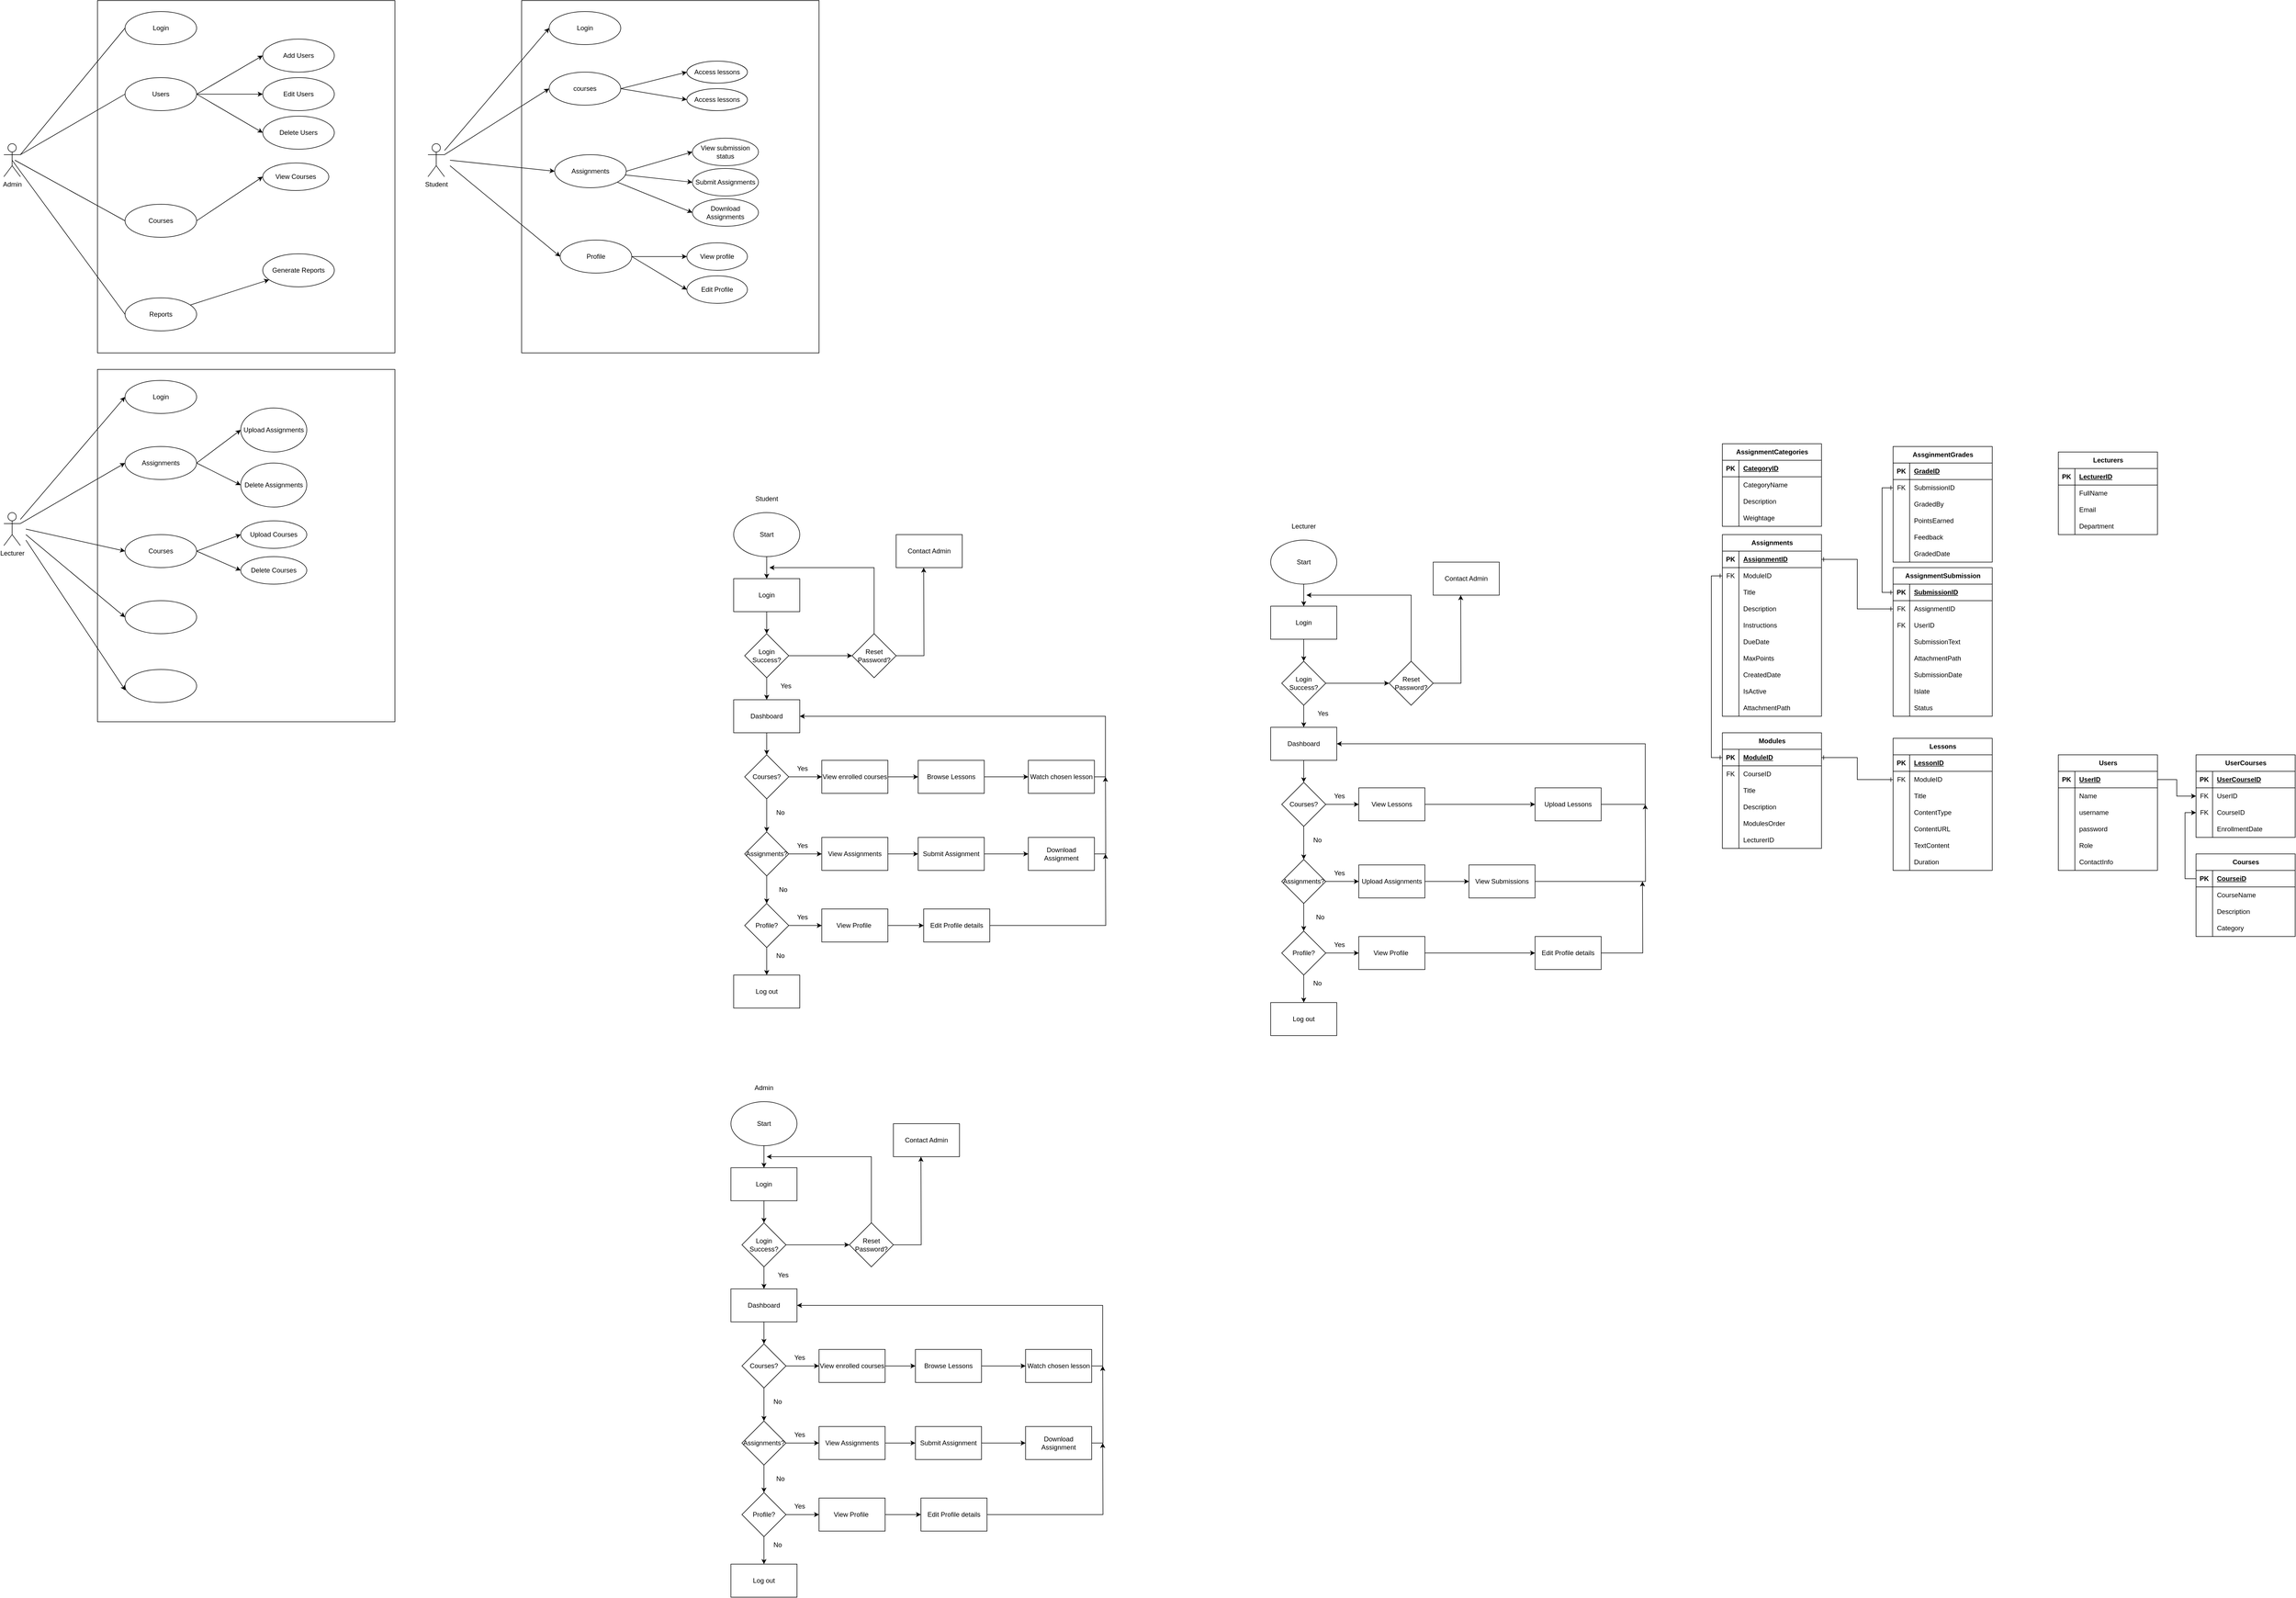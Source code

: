 <mxfile version="27.1.1">
  <diagram name="Page-1" id="Z3fttdgqQ3Dp7GkYKVA5">
    <mxGraphModel dx="1403" dy="1535" grid="1" gridSize="10" guides="1" tooltips="1" connect="1" arrows="1" fold="1" page="0" pageScale="1" pageWidth="850" pageHeight="1100" math="0" shadow="0">
      <root>
        <mxCell id="0" />
        <mxCell id="1" parent="0" />
        <mxCell id="aigyrh1YFZ54tX2DjFnP-2" value="" style="rounded=0;whiteSpace=wrap;html=1;movable=0;resizable=0;rotatable=0;deletable=0;editable=0;locked=1;connectable=0;" parent="1" vertex="1">
          <mxGeometry x="-580" y="-960" width="540" height="640" as="geometry" />
        </mxCell>
        <mxCell id="aigyrh1YFZ54tX2DjFnP-3" value="Admin&lt;div&gt;&lt;br&gt;&lt;/div&gt;" style="shape=umlActor;verticalLabelPosition=bottom;verticalAlign=top;html=1;outlineConnect=0;" parent="1" vertex="1">
          <mxGeometry x="-750" y="-700" width="30" height="60" as="geometry" />
        </mxCell>
        <mxCell id="aigyrh1YFZ54tX2DjFnP-5" value="Login" style="ellipse;whiteSpace=wrap;html=1;" parent="1" vertex="1">
          <mxGeometry x="-530" y="-940" width="130" height="60" as="geometry" />
        </mxCell>
        <mxCell id="0bqGk5EBNrvBWAA1_R2I-5" style="rounded=0;orthogonalLoop=1;jettySize=auto;html=1;exitX=1;exitY=0.5;exitDx=0;exitDy=0;entryX=0;entryY=0.5;entryDx=0;entryDy=0;" edge="1" parent="1" source="aigyrh1YFZ54tX2DjFnP-6" target="aigyrh1YFZ54tX2DjFnP-10">
          <mxGeometry relative="1" as="geometry" />
        </mxCell>
        <mxCell id="0bqGk5EBNrvBWAA1_R2I-6" style="rounded=0;orthogonalLoop=1;jettySize=auto;html=1;exitX=1;exitY=0.5;exitDx=0;exitDy=0;entryX=0;entryY=0.5;entryDx=0;entryDy=0;" edge="1" parent="1" source="aigyrh1YFZ54tX2DjFnP-6" target="0bqGk5EBNrvBWAA1_R2I-3">
          <mxGeometry relative="1" as="geometry" />
        </mxCell>
        <mxCell id="0bqGk5EBNrvBWAA1_R2I-7" style="rounded=0;orthogonalLoop=1;jettySize=auto;html=1;exitX=1;exitY=0.5;exitDx=0;exitDy=0;entryX=0;entryY=0.5;entryDx=0;entryDy=0;" edge="1" parent="1" source="aigyrh1YFZ54tX2DjFnP-6" target="0bqGk5EBNrvBWAA1_R2I-4">
          <mxGeometry relative="1" as="geometry" />
        </mxCell>
        <mxCell id="aigyrh1YFZ54tX2DjFnP-6" value="Users" style="ellipse;whiteSpace=wrap;html=1;" parent="1" vertex="1">
          <mxGeometry x="-530" y="-820" width="130" height="60" as="geometry" />
        </mxCell>
        <mxCell id="0bqGk5EBNrvBWAA1_R2I-11" style="rounded=0;orthogonalLoop=1;jettySize=auto;html=1;exitX=1;exitY=0.5;exitDx=0;exitDy=0;" edge="1" parent="1" source="aigyrh1YFZ54tX2DjFnP-7">
          <mxGeometry relative="1" as="geometry">
            <mxPoint x="-280" y="-640" as="targetPoint" />
          </mxGeometry>
        </mxCell>
        <mxCell id="aigyrh1YFZ54tX2DjFnP-7" value="Courses" style="ellipse;whiteSpace=wrap;html=1;" parent="1" vertex="1">
          <mxGeometry x="-530" y="-590" width="130" height="60" as="geometry" />
        </mxCell>
        <mxCell id="0bqGk5EBNrvBWAA1_R2I-10" value="" style="rounded=0;orthogonalLoop=1;jettySize=auto;html=1;" edge="1" parent="1" source="aigyrh1YFZ54tX2DjFnP-8" target="0bqGk5EBNrvBWAA1_R2I-9">
          <mxGeometry relative="1" as="geometry" />
        </mxCell>
        <mxCell id="aigyrh1YFZ54tX2DjFnP-8" value="Reports" style="ellipse;whiteSpace=wrap;html=1;" parent="1" vertex="1">
          <mxGeometry x="-530" y="-420" width="130" height="60" as="geometry" />
        </mxCell>
        <mxCell id="aigyrh1YFZ54tX2DjFnP-10" value="Add Users" style="ellipse;whiteSpace=wrap;html=1;" parent="1" vertex="1">
          <mxGeometry x="-280" y="-890" width="130" height="60" as="geometry" />
        </mxCell>
        <mxCell id="DsBzVv_zIQEoRQzaktac-1" value="" style="endArrow=none;html=1;rounded=0;exitX=1;exitY=0.333;exitDx=0;exitDy=0;exitPerimeter=0;entryX=0;entryY=0.5;entryDx=0;entryDy=0;" parent="1" source="aigyrh1YFZ54tX2DjFnP-3" target="aigyrh1YFZ54tX2DjFnP-5" edge="1">
          <mxGeometry width="50" height="50" relative="1" as="geometry">
            <mxPoint x="-420" y="-670" as="sourcePoint" />
            <mxPoint x="-370" y="-720" as="targetPoint" />
          </mxGeometry>
        </mxCell>
        <mxCell id="DsBzVv_zIQEoRQzaktac-2" value="" style="endArrow=none;html=1;rounded=0;entryX=0;entryY=0.5;entryDx=0;entryDy=0;" parent="1" target="aigyrh1YFZ54tX2DjFnP-6" edge="1">
          <mxGeometry width="50" height="50" relative="1" as="geometry">
            <mxPoint x="-720" y="-680" as="sourcePoint" />
            <mxPoint x="-520" y="-900" as="targetPoint" />
          </mxGeometry>
        </mxCell>
        <mxCell id="DsBzVv_zIQEoRQzaktac-3" value="" style="endArrow=none;html=1;rounded=0;entryX=0;entryY=0.5;entryDx=0;entryDy=0;" parent="1" target="aigyrh1YFZ54tX2DjFnP-7" edge="1">
          <mxGeometry width="50" height="50" relative="1" as="geometry">
            <mxPoint x="-730" y="-670" as="sourcePoint" />
            <mxPoint x="-510" y="-890" as="targetPoint" />
          </mxGeometry>
        </mxCell>
        <mxCell id="DsBzVv_zIQEoRQzaktac-4" value="" style="endArrow=none;html=1;rounded=0;exitX=0.5;exitY=0.5;exitDx=0;exitDy=0;exitPerimeter=0;entryX=0;entryY=0.5;entryDx=0;entryDy=0;" parent="1" source="aigyrh1YFZ54tX2DjFnP-3" target="aigyrh1YFZ54tX2DjFnP-8" edge="1">
          <mxGeometry width="50" height="50" relative="1" as="geometry">
            <mxPoint x="-690" y="-650" as="sourcePoint" />
            <mxPoint x="-500" y="-880" as="targetPoint" />
          </mxGeometry>
        </mxCell>
        <mxCell id="DsBzVv_zIQEoRQzaktac-6" value="" style="rounded=0;whiteSpace=wrap;html=1;movable=0;resizable=0;rotatable=0;deletable=0;editable=0;locked=1;connectable=0;" parent="1" vertex="1">
          <mxGeometry x="190" y="-960" width="540" height="640" as="geometry" />
        </mxCell>
        <mxCell id="DsBzVv_zIQEoRQzaktac-7" style="rounded=0;orthogonalLoop=1;jettySize=auto;html=1;exitX=1;exitY=0.333;exitDx=0;exitDy=0;exitPerimeter=0;entryX=0;entryY=0.5;entryDx=0;entryDy=0;" parent="1" source="DsBzVv_zIQEoRQzaktac-8" target="DsBzVv_zIQEoRQzaktac-10" edge="1">
          <mxGeometry relative="1" as="geometry" />
        </mxCell>
        <mxCell id="6BwgNoAzmTN-jcqfXPyp-20" style="rounded=0;orthogonalLoop=1;jettySize=auto;html=1;entryX=0;entryY=0.5;entryDx=0;entryDy=0;" parent="1" source="DsBzVv_zIQEoRQzaktac-8" target="DsBzVv_zIQEoRQzaktac-9" edge="1">
          <mxGeometry relative="1" as="geometry" />
        </mxCell>
        <mxCell id="DsBzVv_zIQEoRQzaktac-8" value="&lt;div&gt;Student&lt;/div&gt;&lt;div&gt;&lt;br&gt;&lt;/div&gt;" style="shape=umlActor;verticalLabelPosition=bottom;verticalAlign=top;html=1;outlineConnect=0;" parent="1" vertex="1">
          <mxGeometry x="20" y="-700" width="30" height="60" as="geometry" />
        </mxCell>
        <mxCell id="DsBzVv_zIQEoRQzaktac-9" value="Login" style="ellipse;whiteSpace=wrap;html=1;" parent="1" vertex="1">
          <mxGeometry x="240" y="-940" width="130" height="60" as="geometry" />
        </mxCell>
        <mxCell id="6BwgNoAzmTN-jcqfXPyp-13" style="rounded=0;orthogonalLoop=1;jettySize=auto;html=1;exitX=1;exitY=0.5;exitDx=0;exitDy=0;entryX=0;entryY=0.5;entryDx=0;entryDy=0;" parent="1" source="DsBzVv_zIQEoRQzaktac-10" target="6BwgNoAzmTN-jcqfXPyp-12" edge="1">
          <mxGeometry relative="1" as="geometry" />
        </mxCell>
        <mxCell id="DsBzVv_zIQEoRQzaktac-10" value="courses" style="ellipse;whiteSpace=wrap;html=1;" parent="1" vertex="1">
          <mxGeometry x="240" y="-830" width="130" height="60" as="geometry" />
        </mxCell>
        <mxCell id="6BwgNoAzmTN-jcqfXPyp-14" style="rounded=0;orthogonalLoop=1;jettySize=auto;html=1;exitX=1;exitY=0.5;exitDx=0;exitDy=0;entryX=0;entryY=0.5;entryDx=0;entryDy=0;" parent="1" source="DsBzVv_zIQEoRQzaktac-11" target="6BwgNoAzmTN-jcqfXPyp-1" edge="1">
          <mxGeometry relative="1" as="geometry" />
        </mxCell>
        <mxCell id="6BwgNoAzmTN-jcqfXPyp-15" style="rounded=0;orthogonalLoop=1;jettySize=auto;html=1;entryX=0;entryY=0.5;entryDx=0;entryDy=0;" parent="1" source="DsBzVv_zIQEoRQzaktac-11" target="6BwgNoAzmTN-jcqfXPyp-4" edge="1">
          <mxGeometry relative="1" as="geometry" />
        </mxCell>
        <mxCell id="6BwgNoAzmTN-jcqfXPyp-16" style="rounded=0;orthogonalLoop=1;jettySize=auto;html=1;entryX=0;entryY=0.5;entryDx=0;entryDy=0;" parent="1" source="DsBzVv_zIQEoRQzaktac-11" target="6BwgNoAzmTN-jcqfXPyp-2" edge="1">
          <mxGeometry relative="1" as="geometry" />
        </mxCell>
        <mxCell id="DsBzVv_zIQEoRQzaktac-11" value="Assignments" style="ellipse;whiteSpace=wrap;html=1;" parent="1" vertex="1">
          <mxGeometry x="250" y="-680" width="130" height="60" as="geometry" />
        </mxCell>
        <mxCell id="6BwgNoAzmTN-jcqfXPyp-17" style="rounded=0;orthogonalLoop=1;jettySize=auto;html=1;entryX=0;entryY=0.5;entryDx=0;entryDy=0;" parent="1" source="DsBzVv_zIQEoRQzaktac-12" target="6BwgNoAzmTN-jcqfXPyp-11" edge="1">
          <mxGeometry relative="1" as="geometry" />
        </mxCell>
        <mxCell id="DsBzVv_zIQEoRQzaktac-12" value="Profile" style="ellipse;whiteSpace=wrap;html=1;" parent="1" vertex="1">
          <mxGeometry x="260" y="-525" width="130" height="60" as="geometry" />
        </mxCell>
        <mxCell id="DsBzVv_zIQEoRQzaktac-14" style="rounded=0;orthogonalLoop=1;jettySize=auto;html=1;exitX=1;exitY=0.333;exitDx=0;exitDy=0;exitPerimeter=0;entryX=0;entryY=0.5;entryDx=0;entryDy=0;" parent="1" target="DsBzVv_zIQEoRQzaktac-11" edge="1">
          <mxGeometry relative="1" as="geometry">
            <mxPoint x="60" y="-670" as="sourcePoint" />
            <mxPoint x="250" y="-820" as="targetPoint" />
          </mxGeometry>
        </mxCell>
        <mxCell id="DsBzVv_zIQEoRQzaktac-15" style="rounded=0;orthogonalLoop=1;jettySize=auto;html=1;entryX=0;entryY=0.5;entryDx=0;entryDy=0;" parent="1" target="DsBzVv_zIQEoRQzaktac-12" edge="1">
          <mxGeometry relative="1" as="geometry">
            <mxPoint x="60" y="-660" as="sourcePoint" />
            <mxPoint x="260" y="-810" as="targetPoint" />
          </mxGeometry>
        </mxCell>
        <mxCell id="DsBzVv_zIQEoRQzaktac-17" value="" style="rounded=0;whiteSpace=wrap;html=1;movable=0;resizable=0;rotatable=0;deletable=0;editable=0;locked=1;connectable=0;" parent="1" vertex="1">
          <mxGeometry x="-580" y="-290" width="540" height="640" as="geometry" />
        </mxCell>
        <mxCell id="DsBzVv_zIQEoRQzaktac-18" style="rounded=0;orthogonalLoop=1;jettySize=auto;html=1;exitX=1;exitY=0.333;exitDx=0;exitDy=0;exitPerimeter=0;entryX=0;entryY=0.5;entryDx=0;entryDy=0;" parent="1" source="DsBzVv_zIQEoRQzaktac-19" target="DsBzVv_zIQEoRQzaktac-21" edge="1">
          <mxGeometry relative="1" as="geometry" />
        </mxCell>
        <mxCell id="6BwgNoAzmTN-jcqfXPyp-22" style="rounded=0;orthogonalLoop=1;jettySize=auto;html=1;entryX=0;entryY=0.5;entryDx=0;entryDy=0;" parent="1" source="DsBzVv_zIQEoRQzaktac-19" target="DsBzVv_zIQEoRQzaktac-20" edge="1">
          <mxGeometry relative="1" as="geometry" />
        </mxCell>
        <mxCell id="DsBzVv_zIQEoRQzaktac-19" value="&lt;div&gt;Lecturer&lt;/div&gt;" style="shape=umlActor;verticalLabelPosition=bottom;verticalAlign=top;html=1;outlineConnect=0;" parent="1" vertex="1">
          <mxGeometry x="-750" y="-30" width="30" height="60" as="geometry" />
        </mxCell>
        <mxCell id="DsBzVv_zIQEoRQzaktac-20" value="Login" style="ellipse;whiteSpace=wrap;html=1;" parent="1" vertex="1">
          <mxGeometry x="-530" y="-270" width="130" height="60" as="geometry" />
        </mxCell>
        <mxCell id="SyA1oKHQ8V-nG5zU9ut_-3" style="rounded=0;orthogonalLoop=1;jettySize=auto;html=1;exitX=1;exitY=0.5;exitDx=0;exitDy=0;entryX=0;entryY=0.5;entryDx=0;entryDy=0;" parent="1" source="DsBzVv_zIQEoRQzaktac-21" target="SyA1oKHQ8V-nG5zU9ut_-1" edge="1">
          <mxGeometry relative="1" as="geometry" />
        </mxCell>
        <mxCell id="SyA1oKHQ8V-nG5zU9ut_-4" style="rounded=0;orthogonalLoop=1;jettySize=auto;html=1;entryX=0;entryY=0.5;entryDx=0;entryDy=0;exitX=1;exitY=0.5;exitDx=0;exitDy=0;" parent="1" source="DsBzVv_zIQEoRQzaktac-21" target="SyA1oKHQ8V-nG5zU9ut_-2" edge="1">
          <mxGeometry relative="1" as="geometry">
            <mxPoint x="-320" y="-90" as="targetPoint" />
          </mxGeometry>
        </mxCell>
        <mxCell id="DsBzVv_zIQEoRQzaktac-21" value="Assignments" style="ellipse;whiteSpace=wrap;html=1;" parent="1" vertex="1">
          <mxGeometry x="-530" y="-150" width="130" height="60" as="geometry" />
        </mxCell>
        <mxCell id="SyA1oKHQ8V-nG5zU9ut_-15" style="rounded=0;orthogonalLoop=1;jettySize=auto;html=1;exitX=1;exitY=0.5;exitDx=0;exitDy=0;entryX=0;entryY=0.5;entryDx=0;entryDy=0;" parent="1" source="DsBzVv_zIQEoRQzaktac-22" target="SyA1oKHQ8V-nG5zU9ut_-11" edge="1">
          <mxGeometry relative="1" as="geometry" />
        </mxCell>
        <mxCell id="SyA1oKHQ8V-nG5zU9ut_-16" style="rounded=0;orthogonalLoop=1;jettySize=auto;html=1;entryX=0;entryY=0.5;entryDx=0;entryDy=0;exitX=1;exitY=0.5;exitDx=0;exitDy=0;" parent="1" source="DsBzVv_zIQEoRQzaktac-22" target="SyA1oKHQ8V-nG5zU9ut_-12" edge="1">
          <mxGeometry relative="1" as="geometry" />
        </mxCell>
        <mxCell id="DsBzVv_zIQEoRQzaktac-22" value="Courses" style="ellipse;whiteSpace=wrap;html=1;" parent="1" vertex="1">
          <mxGeometry x="-530" y="10" width="130" height="60" as="geometry" />
        </mxCell>
        <mxCell id="DsBzVv_zIQEoRQzaktac-23" value="" style="ellipse;whiteSpace=wrap;html=1;" parent="1" vertex="1">
          <mxGeometry x="-530" y="130" width="130" height="60" as="geometry" />
        </mxCell>
        <mxCell id="DsBzVv_zIQEoRQzaktac-24" value="" style="ellipse;whiteSpace=wrap;html=1;" parent="1" vertex="1">
          <mxGeometry x="-530" y="255" width="130" height="60" as="geometry" />
        </mxCell>
        <mxCell id="DsBzVv_zIQEoRQzaktac-25" style="rounded=0;orthogonalLoop=1;jettySize=auto;html=1;exitX=1;exitY=0.333;exitDx=0;exitDy=0;exitPerimeter=0;entryX=0;entryY=0.5;entryDx=0;entryDy=0;" parent="1" target="DsBzVv_zIQEoRQzaktac-22" edge="1">
          <mxGeometry relative="1" as="geometry">
            <mxPoint x="-710" as="sourcePoint" />
            <mxPoint x="-520" y="-150" as="targetPoint" />
          </mxGeometry>
        </mxCell>
        <mxCell id="DsBzVv_zIQEoRQzaktac-26" style="rounded=0;orthogonalLoop=1;jettySize=auto;html=1;entryX=0;entryY=0.5;entryDx=0;entryDy=0;" parent="1" target="DsBzVv_zIQEoRQzaktac-23" edge="1">
          <mxGeometry relative="1" as="geometry">
            <mxPoint x="-710" y="10" as="sourcePoint" />
            <mxPoint x="-510" y="-140" as="targetPoint" />
          </mxGeometry>
        </mxCell>
        <mxCell id="DsBzVv_zIQEoRQzaktac-27" style="rounded=0;orthogonalLoop=1;jettySize=auto;html=1;entryX=0.006;entryY=0.633;entryDx=0;entryDy=0;entryPerimeter=0;" parent="1" target="DsBzVv_zIQEoRQzaktac-24" edge="1">
          <mxGeometry relative="1" as="geometry">
            <mxPoint x="-710" y="20" as="sourcePoint" />
            <mxPoint x="-500" y="-130" as="targetPoint" />
          </mxGeometry>
        </mxCell>
        <mxCell id="6BwgNoAzmTN-jcqfXPyp-24" value="" style="edgeStyle=orthogonalEdgeStyle;rounded=0;orthogonalLoop=1;jettySize=auto;html=1;" parent="1" source="F561LGEjZbDJHINuN_-6-1" target="6BwgNoAzmTN-jcqfXPyp-23" edge="1">
          <mxGeometry relative="1" as="geometry" />
        </mxCell>
        <mxCell id="F561LGEjZbDJHINuN_-6-1" value="Start" style="ellipse;whiteSpace=wrap;html=1;" parent="1" vertex="1">
          <mxGeometry x="575" y="-30" width="120" height="80" as="geometry" />
        </mxCell>
        <mxCell id="6BwgNoAzmTN-jcqfXPyp-1" value="View submission status" style="ellipse;whiteSpace=wrap;html=1;" parent="1" vertex="1">
          <mxGeometry x="500" y="-710" width="120" height="50" as="geometry" />
        </mxCell>
        <mxCell id="6BwgNoAzmTN-jcqfXPyp-2" value="Download Assignments" style="ellipse;whiteSpace=wrap;html=1;" parent="1" vertex="1">
          <mxGeometry x="500" y="-600" width="120" height="50" as="geometry" />
        </mxCell>
        <mxCell id="6BwgNoAzmTN-jcqfXPyp-4" value="Submit Assignments" style="ellipse;whiteSpace=wrap;html=1;" parent="1" vertex="1">
          <mxGeometry x="500" y="-655" width="120" height="50" as="geometry" />
        </mxCell>
        <mxCell id="6BwgNoAzmTN-jcqfXPyp-5" style="rounded=0;orthogonalLoop=1;jettySize=auto;html=1;exitX=1;exitY=0.5;exitDx=0;exitDy=0;entryX=0;entryY=0.5;entryDx=0;entryDy=0;" parent="1" source="DsBzVv_zIQEoRQzaktac-10" target="6BwgNoAzmTN-jcqfXPyp-6" edge="1">
          <mxGeometry relative="1" as="geometry" />
        </mxCell>
        <mxCell id="6BwgNoAzmTN-jcqfXPyp-6" value="Access lessons" style="ellipse;whiteSpace=wrap;html=1;" parent="1" vertex="1">
          <mxGeometry x="490" y="-850" width="110" height="40" as="geometry" />
        </mxCell>
        <mxCell id="6BwgNoAzmTN-jcqfXPyp-11" value="View profile" style="ellipse;whiteSpace=wrap;html=1;" parent="1" vertex="1">
          <mxGeometry x="490" y="-520" width="110" height="50" as="geometry" />
        </mxCell>
        <mxCell id="6BwgNoAzmTN-jcqfXPyp-12" value="Access lessons" style="ellipse;whiteSpace=wrap;html=1;" parent="1" vertex="1">
          <mxGeometry x="490" y="-800" width="110" height="40" as="geometry" />
        </mxCell>
        <mxCell id="6BwgNoAzmTN-jcqfXPyp-18" style="rounded=0;orthogonalLoop=1;jettySize=auto;html=1;entryX=0;entryY=0.5;entryDx=0;entryDy=0;exitX=1;exitY=0.5;exitDx=0;exitDy=0;" parent="1" source="DsBzVv_zIQEoRQzaktac-12" target="6BwgNoAzmTN-jcqfXPyp-19" edge="1">
          <mxGeometry relative="1" as="geometry">
            <mxPoint x="390" y="-435" as="sourcePoint" />
          </mxGeometry>
        </mxCell>
        <mxCell id="6BwgNoAzmTN-jcqfXPyp-19" value="Edit Profile" style="ellipse;whiteSpace=wrap;html=1;" parent="1" vertex="1">
          <mxGeometry x="490" y="-460" width="110" height="50" as="geometry" />
        </mxCell>
        <mxCell id="6BwgNoAzmTN-jcqfXPyp-30" value="" style="edgeStyle=orthogonalEdgeStyle;rounded=0;orthogonalLoop=1;jettySize=auto;html=1;" parent="1" source="6BwgNoAzmTN-jcqfXPyp-23" target="6BwgNoAzmTN-jcqfXPyp-29" edge="1">
          <mxGeometry relative="1" as="geometry" />
        </mxCell>
        <mxCell id="6BwgNoAzmTN-jcqfXPyp-23" value="Login" style="whiteSpace=wrap;html=1;" parent="1" vertex="1">
          <mxGeometry x="575" y="90" width="120" height="60" as="geometry" />
        </mxCell>
        <mxCell id="6BwgNoAzmTN-jcqfXPyp-32" value="" style="edgeStyle=orthogonalEdgeStyle;rounded=0;orthogonalLoop=1;jettySize=auto;html=1;" parent="1" source="6BwgNoAzmTN-jcqfXPyp-29" target="6BwgNoAzmTN-jcqfXPyp-31" edge="1">
          <mxGeometry relative="1" as="geometry" />
        </mxCell>
        <mxCell id="2HLjHGRR9MoGe3kzo2uy-31" value="" style="edgeStyle=orthogonalEdgeStyle;rounded=0;orthogonalLoop=1;jettySize=auto;html=1;" parent="1" source="6BwgNoAzmTN-jcqfXPyp-29" target="2HLjHGRR9MoGe3kzo2uy-30" edge="1">
          <mxGeometry relative="1" as="geometry" />
        </mxCell>
        <mxCell id="6BwgNoAzmTN-jcqfXPyp-29" value="Login Success?" style="rhombus;whiteSpace=wrap;html=1;" parent="1" vertex="1">
          <mxGeometry x="595" y="190" width="80" height="80" as="geometry" />
        </mxCell>
        <mxCell id="6BwgNoAzmTN-jcqfXPyp-34" value="" style="edgeStyle=orthogonalEdgeStyle;rounded=0;orthogonalLoop=1;jettySize=auto;html=1;" parent="1" source="6BwgNoAzmTN-jcqfXPyp-31" target="6BwgNoAzmTN-jcqfXPyp-33" edge="1">
          <mxGeometry relative="1" as="geometry" />
        </mxCell>
        <mxCell id="6BwgNoAzmTN-jcqfXPyp-31" value="Dashboard" style="whiteSpace=wrap;html=1;" parent="1" vertex="1">
          <mxGeometry x="575" y="310" width="120" height="60" as="geometry" />
        </mxCell>
        <mxCell id="6BwgNoAzmTN-jcqfXPyp-36" value="" style="edgeStyle=orthogonalEdgeStyle;rounded=0;orthogonalLoop=1;jettySize=auto;html=1;" parent="1" source="6BwgNoAzmTN-jcqfXPyp-33" target="6BwgNoAzmTN-jcqfXPyp-35" edge="1">
          <mxGeometry relative="1" as="geometry" />
        </mxCell>
        <mxCell id="2HLjHGRR9MoGe3kzo2uy-2" value="" style="edgeStyle=orthogonalEdgeStyle;rounded=0;orthogonalLoop=1;jettySize=auto;html=1;" parent="1" source="6BwgNoAzmTN-jcqfXPyp-33" target="2HLjHGRR9MoGe3kzo2uy-1" edge="1">
          <mxGeometry relative="1" as="geometry" />
        </mxCell>
        <mxCell id="6BwgNoAzmTN-jcqfXPyp-33" value="Courses?" style="rhombus;whiteSpace=wrap;html=1;" parent="1" vertex="1">
          <mxGeometry x="595" y="410" width="80" height="80" as="geometry" />
        </mxCell>
        <mxCell id="6BwgNoAzmTN-jcqfXPyp-38" value="" style="edgeStyle=orthogonalEdgeStyle;rounded=0;orthogonalLoop=1;jettySize=auto;html=1;" parent="1" source="6BwgNoAzmTN-jcqfXPyp-35" target="6BwgNoAzmTN-jcqfXPyp-37" edge="1">
          <mxGeometry relative="1" as="geometry" />
        </mxCell>
        <mxCell id="2HLjHGRR9MoGe3kzo2uy-9" value="" style="edgeStyle=orthogonalEdgeStyle;rounded=0;orthogonalLoop=1;jettySize=auto;html=1;" parent="1" source="6BwgNoAzmTN-jcqfXPyp-35" target="2HLjHGRR9MoGe3kzo2uy-8" edge="1">
          <mxGeometry relative="1" as="geometry" />
        </mxCell>
        <mxCell id="6BwgNoAzmTN-jcqfXPyp-35" value="Assignments?" style="rhombus;whiteSpace=wrap;html=1;" parent="1" vertex="1">
          <mxGeometry x="595" y="550" width="80" height="80" as="geometry" />
        </mxCell>
        <mxCell id="2HLjHGRR9MoGe3kzo2uy-16" value="" style="edgeStyle=orthogonalEdgeStyle;rounded=0;orthogonalLoop=1;jettySize=auto;html=1;" parent="1" source="6BwgNoAzmTN-jcqfXPyp-37" target="2HLjHGRR9MoGe3kzo2uy-15" edge="1">
          <mxGeometry relative="1" as="geometry" />
        </mxCell>
        <mxCell id="2HLjHGRR9MoGe3kzo2uy-21" value="" style="edgeStyle=orthogonalEdgeStyle;rounded=0;orthogonalLoop=1;jettySize=auto;html=1;" parent="1" source="6BwgNoAzmTN-jcqfXPyp-37" target="2HLjHGRR9MoGe3kzo2uy-20" edge="1">
          <mxGeometry relative="1" as="geometry" />
        </mxCell>
        <mxCell id="6BwgNoAzmTN-jcqfXPyp-37" value="Profile?" style="rhombus;whiteSpace=wrap;html=1;" parent="1" vertex="1">
          <mxGeometry x="595" y="680" width="80" height="80" as="geometry" />
        </mxCell>
        <mxCell id="2HLjHGRR9MoGe3kzo2uy-4" value="" style="edgeStyle=orthogonalEdgeStyle;rounded=0;orthogonalLoop=1;jettySize=auto;html=1;" parent="1" source="2HLjHGRR9MoGe3kzo2uy-1" target="2HLjHGRR9MoGe3kzo2uy-3" edge="1">
          <mxGeometry relative="1" as="geometry" />
        </mxCell>
        <mxCell id="2HLjHGRR9MoGe3kzo2uy-1" value="View enrolled courses" style="whiteSpace=wrap;html=1;" parent="1" vertex="1">
          <mxGeometry x="735" y="420" width="120" height="60" as="geometry" />
        </mxCell>
        <mxCell id="2HLjHGRR9MoGe3kzo2uy-6" value="" style="edgeStyle=orthogonalEdgeStyle;rounded=0;orthogonalLoop=1;jettySize=auto;html=1;" parent="1" source="2HLjHGRR9MoGe3kzo2uy-3" target="2HLjHGRR9MoGe3kzo2uy-5" edge="1">
          <mxGeometry relative="1" as="geometry" />
        </mxCell>
        <mxCell id="2HLjHGRR9MoGe3kzo2uy-3" value="Browse Lessons" style="whiteSpace=wrap;html=1;" parent="1" vertex="1">
          <mxGeometry x="910" y="420" width="120" height="60" as="geometry" />
        </mxCell>
        <mxCell id="2HLjHGRR9MoGe3kzo2uy-7" style="edgeStyle=orthogonalEdgeStyle;rounded=0;orthogonalLoop=1;jettySize=auto;html=1;entryX=1;entryY=0.5;entryDx=0;entryDy=0;exitX=1;exitY=0.5;exitDx=0;exitDy=0;" parent="1" source="2HLjHGRR9MoGe3kzo2uy-5" target="6BwgNoAzmTN-jcqfXPyp-31" edge="1">
          <mxGeometry relative="1" as="geometry" />
        </mxCell>
        <mxCell id="2HLjHGRR9MoGe3kzo2uy-5" value="Watch chosen lesson" style="whiteSpace=wrap;html=1;" parent="1" vertex="1">
          <mxGeometry x="1110" y="420" width="120" height="60" as="geometry" />
        </mxCell>
        <mxCell id="2HLjHGRR9MoGe3kzo2uy-11" value="" style="edgeStyle=orthogonalEdgeStyle;rounded=0;orthogonalLoop=1;jettySize=auto;html=1;" parent="1" source="2HLjHGRR9MoGe3kzo2uy-8" target="2HLjHGRR9MoGe3kzo2uy-10" edge="1">
          <mxGeometry relative="1" as="geometry" />
        </mxCell>
        <mxCell id="2HLjHGRR9MoGe3kzo2uy-8" value="View Assignments" style="whiteSpace=wrap;html=1;" parent="1" vertex="1">
          <mxGeometry x="735" y="560" width="120" height="60" as="geometry" />
        </mxCell>
        <mxCell id="2HLjHGRR9MoGe3kzo2uy-13" value="" style="edgeStyle=orthogonalEdgeStyle;rounded=0;orthogonalLoop=1;jettySize=auto;html=1;" parent="1" source="2HLjHGRR9MoGe3kzo2uy-10" target="2HLjHGRR9MoGe3kzo2uy-12" edge="1">
          <mxGeometry relative="1" as="geometry" />
        </mxCell>
        <mxCell id="2HLjHGRR9MoGe3kzo2uy-10" value="Submit Assignment" style="whiteSpace=wrap;html=1;" parent="1" vertex="1">
          <mxGeometry x="910" y="560" width="120" height="60" as="geometry" />
        </mxCell>
        <mxCell id="2HLjHGRR9MoGe3kzo2uy-14" style="edgeStyle=orthogonalEdgeStyle;rounded=0;orthogonalLoop=1;jettySize=auto;html=1;" parent="1" source="2HLjHGRR9MoGe3kzo2uy-12" edge="1">
          <mxGeometry relative="1" as="geometry">
            <mxPoint x="1250" y="450" as="targetPoint" />
          </mxGeometry>
        </mxCell>
        <mxCell id="2HLjHGRR9MoGe3kzo2uy-12" value="Download Assignment" style="whiteSpace=wrap;html=1;" parent="1" vertex="1">
          <mxGeometry x="1110" y="560" width="120" height="60" as="geometry" />
        </mxCell>
        <mxCell id="2HLjHGRR9MoGe3kzo2uy-18" value="" style="edgeStyle=orthogonalEdgeStyle;rounded=0;orthogonalLoop=1;jettySize=auto;html=1;" parent="1" source="2HLjHGRR9MoGe3kzo2uy-15" target="2HLjHGRR9MoGe3kzo2uy-17" edge="1">
          <mxGeometry relative="1" as="geometry" />
        </mxCell>
        <mxCell id="2HLjHGRR9MoGe3kzo2uy-15" value="View Profile&amp;nbsp;" style="whiteSpace=wrap;html=1;" parent="1" vertex="1">
          <mxGeometry x="735" y="690" width="120" height="60" as="geometry" />
        </mxCell>
        <mxCell id="2HLjHGRR9MoGe3kzo2uy-19" style="edgeStyle=orthogonalEdgeStyle;rounded=0;orthogonalLoop=1;jettySize=auto;html=1;" parent="1" source="2HLjHGRR9MoGe3kzo2uy-17" edge="1">
          <mxGeometry relative="1" as="geometry">
            <mxPoint x="1250" y="590" as="targetPoint" />
          </mxGeometry>
        </mxCell>
        <mxCell id="2HLjHGRR9MoGe3kzo2uy-17" value="Edit Profile details" style="whiteSpace=wrap;html=1;" parent="1" vertex="1">
          <mxGeometry x="920" y="690" width="120" height="60" as="geometry" />
        </mxCell>
        <mxCell id="2HLjHGRR9MoGe3kzo2uy-20" value="Log out" style="whiteSpace=wrap;html=1;" parent="1" vertex="1">
          <mxGeometry x="575" y="810" width="120" height="60" as="geometry" />
        </mxCell>
        <mxCell id="2HLjHGRR9MoGe3kzo2uy-22" value="Yes&lt;span style=&quot;color: rgba(0, 0, 0, 0); font-family: monospace; font-size: 0px; text-align: start; text-wrap-mode: nowrap;&quot;&gt;%3CmxGraphModel%3E%3Croot%3E%3CmxCell%20id%3D%220%22%2F%3E%3CmxCell%20id%3D%221%22%20parent%3D%220%22%2F%3E%3CmxCell%20id%3D%222%22%20style%3D%22edgeStyle%3DorthogonalEdgeStyle%3Brounded%3D0%3BorthogonalLoop%3D1%3BjettySize%3Dauto%3Bhtml%3D1%3B%22%20edge%3D%221%22%20parent%3D%221%22%3E%3CmxGeometry%20relative%3D%221%22%20as%3D%22geometry%22%3E%3CmxPoint%20x%3D%22-720%22%20as%3D%22sourcePoint%22%2F%3E%3CmxPoint%20x%3D%22-580%22%20y%3D%2230%22%20as%3D%22targetPoint%22%2F%3E%3C%2FmxGeometry%3E%3C%2FmxCell%3E%3C%2Froot%3E%3C%2FmxGraphModel%3E&lt;/span&gt;&lt;span style=&quot;color: rgba(0, 0, 0, 0); font-family: monospace; font-size: 0px; text-align: start; text-wrap-mode: nowrap;&quot;&gt;%3CmxGraphModel%3E%3Croot%3E%3CmxCell%20id%3D%220%22%2F%3E%3CmxCell%20id%3D%221%22%20parent%3D%220%22%2F%3E%3CmxCell%20id%3D%222%22%20style%3D%22edgeStyle%3DorthogonalEdgeStyle%3Brounded%3D0%3BorthogonalLoop%3D1%3BjettySize%3Dauto%3Bhtml%3D1%3B%22%20edge%3D%221%22%20parent%3D%221%22%3E%3CmxGeometry%20relative%3D%221%22%20as%3D%22geometry%22%3E%3CmxPoint%20x%3D%22-720%22%20as%3D%22sourcePoint%22%2F%3E%3CmxPoint%20x%3D%22-580%22%20y%3D%2230%22%20as%3D%22targetPoint%22%2F%3E%3C%2FmxGeometry%3E%3C%2FmxCell%3E%3C%2Froot%3E%3C%2FmxGraphModel%3E&lt;/span&gt;" style="text;html=1;align=center;verticalAlign=middle;whiteSpace=wrap;rounded=0;" parent="1" vertex="1">
          <mxGeometry x="670" y="690" width="60" height="30" as="geometry" />
        </mxCell>
        <mxCell id="2HLjHGRR9MoGe3kzo2uy-23" value="Yes&lt;span style=&quot;color: rgba(0, 0, 0, 0); font-family: monospace; font-size: 0px; text-align: start; text-wrap-mode: nowrap;&quot;&gt;%3CmxGraphModel%3E%3Croot%3E%3CmxCell%20id%3D%220%22%2F%3E%3CmxCell%20id%3D%221%22%20parent%3D%220%22%2F%3E%3CmxCell%20id%3D%222%22%20style%3D%22edgeStyle%3DorthogonalEdgeStyle%3Brounded%3D0%3BorthogonalLoop%3D1%3BjettySize%3Dauto%3Bhtml%3D1%3B%22%20edge%3D%221%22%20parent%3D%221%22%3E%3CmxGeometry%20relative%3D%221%22%20as%3D%22geometry%22%3E%3CmxPoint%20x%3D%22-720%22%20as%3D%22sourcePoint%22%2F%3E%3CmxPoint%20x%3D%22-580%22%20y%3D%2230%22%20as%3D%22targetPoint%22%2F%3E%3C%2FmxGeometry%3E%3C%2FmxCell%3E%3C%2Froot%3E%3C%2FmxGraphModel%3E&lt;/span&gt;&lt;span style=&quot;color: rgba(0, 0, 0, 0); font-family: monospace; font-size: 0px; text-align: start; text-wrap-mode: nowrap;&quot;&gt;%3CmxGraphModel%3E%3Croot%3E%3CmxCell%20id%3D%220%22%2F%3E%3CmxCell%20id%3D%221%22%20parent%3D%220%22%2F%3E%3CmxCell%20id%3D%222%22%20style%3D%22edgeStyle%3DorthogonalEdgeStyle%3Brounded%3D0%3BorthogonalLoop%3D1%3BjettySize%3Dauto%3Bhtml%3D1%3B%22%20edge%3D%221%22%20parent%3D%221%22%3E%3CmxGeometry%20relative%3D%221%22%20as%3D%22geometry%22%3E%3CmxPoint%20x%3D%22-720%22%20as%3D%22sourcePoint%22%2F%3E%3CmxPoint%20x%3D%22-580%22%20y%3D%2230%22%20as%3D%22targetPoint%22%2F%3E%3C%2FmxGeometry%3E%3C%2FmxCell%3E%3C%2Froot%3E%3C%2FmxGraphModel%3E&lt;/span&gt;" style="text;html=1;align=center;verticalAlign=middle;whiteSpace=wrap;rounded=0;" parent="1" vertex="1">
          <mxGeometry x="670" y="560" width="60" height="30" as="geometry" />
        </mxCell>
        <mxCell id="2HLjHGRR9MoGe3kzo2uy-24" value="Yes&lt;span style=&quot;color: rgba(0, 0, 0, 0); font-family: monospace; font-size: 0px; text-align: start; text-wrap-mode: nowrap;&quot;&gt;%3CmxGraphModel%3E%3Croot%3E%3CmxCell%20id%3D%220%22%2F%3E%3CmxCell%20id%3D%221%22%20parent%3D%220%22%2F%3E%3CmxCell%20id%3D%222%22%20style%3D%22edgeStyle%3DorthogonalEdgeStyle%3Brounded%3D0%3BorthogonalLoop%3D1%3BjettySize%3Dauto%3Bhtml%3D1%3B%22%20edge%3D%221%22%20parent%3D%221%22%3E%3CmxGeometry%20relative%3D%221%22%20as%3D%22geometry%22%3E%3CmxPoint%20x%3D%22-720%22%20as%3D%22sourcePoint%22%2F%3E%3CmxPoint%20x%3D%22-580%22%20y%3D%2230%22%20as%3D%22targetPoint%22%2F%3E%3C%2FmxGeometry%3E%3C%2FmxCell%3E%3C%2Froot%3E%3C%2FmxGraphModel%3E&lt;/span&gt;&lt;span style=&quot;color: rgba(0, 0, 0, 0); font-family: monospace; font-size: 0px; text-align: start; text-wrap-mode: nowrap;&quot;&gt;%3CmxGraphModel%3E%3Croot%3E%3CmxCell%20id%3D%220%22%2F%3E%3CmxCell%20id%3D%221%22%20parent%3D%220%22%2F%3E%3CmxCell%20id%3D%222%22%20style%3D%22edgeStyle%3DorthogonalEdgeStyle%3Brounded%3D0%3BorthogonalLoop%3D1%3BjettySize%3Dauto%3Bhtml%3D1%3B%22%20edge%3D%221%22%20parent%3D%221%22%3E%3CmxGeometry%20relative%3D%221%22%20as%3D%22geometry%22%3E%3CmxPoint%20x%3D%22-720%22%20as%3D%22sourcePoint%22%2F%3E%3CmxPoint%20x%3D%22-580%22%20y%3D%2230%22%20as%3D%22targetPoint%22%2F%3E%3C%2FmxGeometry%3E%3C%2FmxCell%3E%3C%2Froot%3E%3C%2FmxGraphModel%3E&lt;/span&gt;" style="text;html=1;align=center;verticalAlign=middle;whiteSpace=wrap;rounded=0;" parent="1" vertex="1">
          <mxGeometry x="670" y="420" width="60" height="30" as="geometry" />
        </mxCell>
        <mxCell id="2HLjHGRR9MoGe3kzo2uy-25" value="No" style="text;html=1;align=center;verticalAlign=middle;whiteSpace=wrap;rounded=0;" parent="1" vertex="1">
          <mxGeometry x="630" y="760" width="60" height="30" as="geometry" />
        </mxCell>
        <mxCell id="2HLjHGRR9MoGe3kzo2uy-26" value="No" style="text;html=1;align=center;verticalAlign=middle;whiteSpace=wrap;rounded=0;" parent="1" vertex="1">
          <mxGeometry x="635" y="640" width="60" height="30" as="geometry" />
        </mxCell>
        <mxCell id="2HLjHGRR9MoGe3kzo2uy-27" value="No" style="text;html=1;align=center;verticalAlign=middle;whiteSpace=wrap;rounded=0;" parent="1" vertex="1">
          <mxGeometry x="630" y="500" width="60" height="30" as="geometry" />
        </mxCell>
        <mxCell id="2HLjHGRR9MoGe3kzo2uy-28" value="Yes" style="text;html=1;align=center;verticalAlign=middle;whiteSpace=wrap;rounded=0;" parent="1" vertex="1">
          <mxGeometry x="640" y="270" width="60" height="30" as="geometry" />
        </mxCell>
        <mxCell id="2HLjHGRR9MoGe3kzo2uy-32" value="" style="edgeStyle=orthogonalEdgeStyle;rounded=0;orthogonalLoop=1;jettySize=auto;html=1;" parent="1" source="2HLjHGRR9MoGe3kzo2uy-30" edge="1">
          <mxGeometry relative="1" as="geometry">
            <mxPoint x="920" y="70" as="targetPoint" />
          </mxGeometry>
        </mxCell>
        <mxCell id="2HLjHGRR9MoGe3kzo2uy-33" style="edgeStyle=orthogonalEdgeStyle;rounded=0;orthogonalLoop=1;jettySize=auto;html=1;exitX=0.5;exitY=0;exitDx=0;exitDy=0;" parent="1" source="2HLjHGRR9MoGe3kzo2uy-30" edge="1">
          <mxGeometry relative="1" as="geometry">
            <mxPoint x="640" y="70" as="targetPoint" />
            <Array as="points">
              <mxPoint x="830" y="70" />
            </Array>
          </mxGeometry>
        </mxCell>
        <mxCell id="2HLjHGRR9MoGe3kzo2uy-30" value="Reset Password?" style="rhombus;whiteSpace=wrap;html=1;" parent="1" vertex="1">
          <mxGeometry x="790" y="190" width="80" height="80" as="geometry" />
        </mxCell>
        <mxCell id="2HLjHGRR9MoGe3kzo2uy-36" value="Contact Admin" style="rounded=0;whiteSpace=wrap;html=1;" parent="1" vertex="1">
          <mxGeometry x="870" y="10" width="120" height="60" as="geometry" />
        </mxCell>
        <mxCell id="2HLjHGRR9MoGe3kzo2uy-37" value="Student" style="text;html=1;align=center;verticalAlign=middle;whiteSpace=wrap;rounded=0;" parent="1" vertex="1">
          <mxGeometry x="605" y="-70" width="60" height="30" as="geometry" />
        </mxCell>
        <mxCell id="SyA1oKHQ8V-nG5zU9ut_-1" value="Upload Assignments" style="ellipse;whiteSpace=wrap;html=1;" parent="1" vertex="1">
          <mxGeometry x="-320" y="-220" width="120" height="80" as="geometry" />
        </mxCell>
        <mxCell id="SyA1oKHQ8V-nG5zU9ut_-2" value="Delete Assignments" style="ellipse;whiteSpace=wrap;html=1;" parent="1" vertex="1">
          <mxGeometry x="-320" y="-120" width="120" height="80" as="geometry" />
        </mxCell>
        <mxCell id="SyA1oKHQ8V-nG5zU9ut_-11" value="Upload Courses" style="ellipse;whiteSpace=wrap;html=1;" parent="1" vertex="1">
          <mxGeometry x="-320" y="-15" width="120" height="50" as="geometry" />
        </mxCell>
        <mxCell id="SyA1oKHQ8V-nG5zU9ut_-12" value="Delete Courses" style="ellipse;whiteSpace=wrap;html=1;" parent="1" vertex="1">
          <mxGeometry x="-320" y="50" width="120" height="50" as="geometry" />
        </mxCell>
        <mxCell id="SyA1oKHQ8V-nG5zU9ut_-17" value="" style="edgeStyle=orthogonalEdgeStyle;rounded=0;orthogonalLoop=1;jettySize=auto;html=1;" parent="1" source="SyA1oKHQ8V-nG5zU9ut_-18" target="SyA1oKHQ8V-nG5zU9ut_-20" edge="1">
          <mxGeometry relative="1" as="geometry" />
        </mxCell>
        <mxCell id="SyA1oKHQ8V-nG5zU9ut_-18" value="Start" style="ellipse;whiteSpace=wrap;html=1;" parent="1" vertex="1">
          <mxGeometry x="1550" y="20" width="120" height="80" as="geometry" />
        </mxCell>
        <mxCell id="SyA1oKHQ8V-nG5zU9ut_-19" value="" style="edgeStyle=orthogonalEdgeStyle;rounded=0;orthogonalLoop=1;jettySize=auto;html=1;" parent="1" source="SyA1oKHQ8V-nG5zU9ut_-20" target="SyA1oKHQ8V-nG5zU9ut_-23" edge="1">
          <mxGeometry relative="1" as="geometry" />
        </mxCell>
        <mxCell id="SyA1oKHQ8V-nG5zU9ut_-20" value="Login" style="whiteSpace=wrap;html=1;" parent="1" vertex="1">
          <mxGeometry x="1550" y="140" width="120" height="60" as="geometry" />
        </mxCell>
        <mxCell id="SyA1oKHQ8V-nG5zU9ut_-21" value="" style="edgeStyle=orthogonalEdgeStyle;rounded=0;orthogonalLoop=1;jettySize=auto;html=1;" parent="1" source="SyA1oKHQ8V-nG5zU9ut_-23" target="SyA1oKHQ8V-nG5zU9ut_-25" edge="1">
          <mxGeometry relative="1" as="geometry" />
        </mxCell>
        <mxCell id="SyA1oKHQ8V-nG5zU9ut_-22" value="" style="edgeStyle=orthogonalEdgeStyle;rounded=0;orthogonalLoop=1;jettySize=auto;html=1;" parent="1" source="SyA1oKHQ8V-nG5zU9ut_-23" target="SyA1oKHQ8V-nG5zU9ut_-61" edge="1">
          <mxGeometry relative="1" as="geometry" />
        </mxCell>
        <mxCell id="SyA1oKHQ8V-nG5zU9ut_-23" value="Login Success?" style="rhombus;whiteSpace=wrap;html=1;" parent="1" vertex="1">
          <mxGeometry x="1570" y="240" width="80" height="80" as="geometry" />
        </mxCell>
        <mxCell id="SyA1oKHQ8V-nG5zU9ut_-24" value="" style="edgeStyle=orthogonalEdgeStyle;rounded=0;orthogonalLoop=1;jettySize=auto;html=1;" parent="1" source="SyA1oKHQ8V-nG5zU9ut_-25" target="SyA1oKHQ8V-nG5zU9ut_-28" edge="1">
          <mxGeometry relative="1" as="geometry" />
        </mxCell>
        <mxCell id="SyA1oKHQ8V-nG5zU9ut_-25" value="Dashboard" style="whiteSpace=wrap;html=1;" parent="1" vertex="1">
          <mxGeometry x="1550" y="360" width="120" height="60" as="geometry" />
        </mxCell>
        <mxCell id="SyA1oKHQ8V-nG5zU9ut_-26" value="" style="edgeStyle=orthogonalEdgeStyle;rounded=0;orthogonalLoop=1;jettySize=auto;html=1;" parent="1" source="SyA1oKHQ8V-nG5zU9ut_-28" target="SyA1oKHQ8V-nG5zU9ut_-31" edge="1">
          <mxGeometry relative="1" as="geometry" />
        </mxCell>
        <mxCell id="SyA1oKHQ8V-nG5zU9ut_-27" value="" style="edgeStyle=orthogonalEdgeStyle;rounded=0;orthogonalLoop=1;jettySize=auto;html=1;" parent="1" source="SyA1oKHQ8V-nG5zU9ut_-28" target="SyA1oKHQ8V-nG5zU9ut_-36" edge="1">
          <mxGeometry relative="1" as="geometry" />
        </mxCell>
        <mxCell id="SyA1oKHQ8V-nG5zU9ut_-28" value="Courses?" style="rhombus;whiteSpace=wrap;html=1;" parent="1" vertex="1">
          <mxGeometry x="1570" y="460" width="80" height="80" as="geometry" />
        </mxCell>
        <mxCell id="SyA1oKHQ8V-nG5zU9ut_-29" value="" style="edgeStyle=orthogonalEdgeStyle;rounded=0;orthogonalLoop=1;jettySize=auto;html=1;" parent="1" source="SyA1oKHQ8V-nG5zU9ut_-31" target="SyA1oKHQ8V-nG5zU9ut_-34" edge="1">
          <mxGeometry relative="1" as="geometry" />
        </mxCell>
        <mxCell id="SyA1oKHQ8V-nG5zU9ut_-30" value="" style="edgeStyle=orthogonalEdgeStyle;rounded=0;orthogonalLoop=1;jettySize=auto;html=1;" parent="1" source="SyA1oKHQ8V-nG5zU9ut_-31" target="SyA1oKHQ8V-nG5zU9ut_-42" edge="1">
          <mxGeometry relative="1" as="geometry" />
        </mxCell>
        <mxCell id="SyA1oKHQ8V-nG5zU9ut_-31" value="Assignments?" style="rhombus;whiteSpace=wrap;html=1;" parent="1" vertex="1">
          <mxGeometry x="1570" y="600" width="80" height="80" as="geometry" />
        </mxCell>
        <mxCell id="SyA1oKHQ8V-nG5zU9ut_-32" value="" style="edgeStyle=orthogonalEdgeStyle;rounded=0;orthogonalLoop=1;jettySize=auto;html=1;" parent="1" source="SyA1oKHQ8V-nG5zU9ut_-34" target="SyA1oKHQ8V-nG5zU9ut_-48" edge="1">
          <mxGeometry relative="1" as="geometry" />
        </mxCell>
        <mxCell id="SyA1oKHQ8V-nG5zU9ut_-33" value="" style="edgeStyle=orthogonalEdgeStyle;rounded=0;orthogonalLoop=1;jettySize=auto;html=1;" parent="1" source="SyA1oKHQ8V-nG5zU9ut_-34" target="SyA1oKHQ8V-nG5zU9ut_-51" edge="1">
          <mxGeometry relative="1" as="geometry" />
        </mxCell>
        <mxCell id="SyA1oKHQ8V-nG5zU9ut_-34" value="Profile?" style="rhombus;whiteSpace=wrap;html=1;" parent="1" vertex="1">
          <mxGeometry x="1570" y="730" width="80" height="80" as="geometry" />
        </mxCell>
        <mxCell id="SyA1oKHQ8V-nG5zU9ut_-35" value="" style="edgeStyle=orthogonalEdgeStyle;rounded=0;orthogonalLoop=1;jettySize=auto;html=1;" parent="1" source="SyA1oKHQ8V-nG5zU9ut_-36" target="SyA1oKHQ8V-nG5zU9ut_-38" edge="1">
          <mxGeometry relative="1" as="geometry" />
        </mxCell>
        <mxCell id="SyA1oKHQ8V-nG5zU9ut_-36" value="View Lessons" style="whiteSpace=wrap;html=1;" parent="1" vertex="1">
          <mxGeometry x="1710" y="470" width="120" height="60" as="geometry" />
        </mxCell>
        <mxCell id="SyA1oKHQ8V-nG5zU9ut_-38" value="Upload Lessons" style="whiteSpace=wrap;html=1;" parent="1" vertex="1">
          <mxGeometry x="2030" y="470" width="120" height="60" as="geometry" />
        </mxCell>
        <mxCell id="SyA1oKHQ8V-nG5zU9ut_-39" style="edgeStyle=orthogonalEdgeStyle;rounded=0;orthogonalLoop=1;jettySize=auto;html=1;entryX=1;entryY=0.5;entryDx=0;entryDy=0;" parent="1" source="SyA1oKHQ8V-nG5zU9ut_-38" target="SyA1oKHQ8V-nG5zU9ut_-25" edge="1">
          <mxGeometry relative="1" as="geometry">
            <mxPoint x="2205" y="500" as="sourcePoint" />
            <Array as="points">
              <mxPoint x="2230" y="500" />
              <mxPoint x="2230" y="390" />
            </Array>
          </mxGeometry>
        </mxCell>
        <mxCell id="0bqGk5EBNrvBWAA1_R2I-1" style="edgeStyle=orthogonalEdgeStyle;rounded=0;orthogonalLoop=1;jettySize=auto;html=1;exitX=1;exitY=0.5;exitDx=0;exitDy=0;entryX=0;entryY=0.5;entryDx=0;entryDy=0;" edge="1" parent="1" source="SyA1oKHQ8V-nG5zU9ut_-42" target="SyA1oKHQ8V-nG5zU9ut_-44">
          <mxGeometry relative="1" as="geometry" />
        </mxCell>
        <mxCell id="SyA1oKHQ8V-nG5zU9ut_-42" value="Upload Assignments" style="whiteSpace=wrap;html=1;" parent="1" vertex="1">
          <mxGeometry x="1710" y="610" width="120" height="60" as="geometry" />
        </mxCell>
        <mxCell id="0bqGk5EBNrvBWAA1_R2I-2" style="edgeStyle=orthogonalEdgeStyle;rounded=0;orthogonalLoop=1;jettySize=auto;html=1;exitX=1;exitY=0.5;exitDx=0;exitDy=0;" edge="1" parent="1" source="SyA1oKHQ8V-nG5zU9ut_-44">
          <mxGeometry relative="1" as="geometry">
            <mxPoint x="2230" y="500" as="targetPoint" />
          </mxGeometry>
        </mxCell>
        <mxCell id="SyA1oKHQ8V-nG5zU9ut_-44" value="View Submissions" style="whiteSpace=wrap;html=1;" parent="1" vertex="1">
          <mxGeometry x="1910" y="610" width="120" height="60" as="geometry" />
        </mxCell>
        <mxCell id="SyA1oKHQ8V-nG5zU9ut_-47" value="" style="edgeStyle=orthogonalEdgeStyle;rounded=0;orthogonalLoop=1;jettySize=auto;html=1;" parent="1" source="SyA1oKHQ8V-nG5zU9ut_-48" target="SyA1oKHQ8V-nG5zU9ut_-50" edge="1">
          <mxGeometry relative="1" as="geometry" />
        </mxCell>
        <mxCell id="SyA1oKHQ8V-nG5zU9ut_-48" value="View Profile&amp;nbsp;" style="whiteSpace=wrap;html=1;" parent="1" vertex="1">
          <mxGeometry x="1710" y="740" width="120" height="60" as="geometry" />
        </mxCell>
        <mxCell id="SyA1oKHQ8V-nG5zU9ut_-49" style="edgeStyle=orthogonalEdgeStyle;rounded=0;orthogonalLoop=1;jettySize=auto;html=1;" parent="1" source="SyA1oKHQ8V-nG5zU9ut_-50" edge="1">
          <mxGeometry relative="1" as="geometry">
            <mxPoint x="2225" y="640" as="targetPoint" />
          </mxGeometry>
        </mxCell>
        <mxCell id="SyA1oKHQ8V-nG5zU9ut_-50" value="Edit Profile details" style="whiteSpace=wrap;html=1;" parent="1" vertex="1">
          <mxGeometry x="2030" y="740" width="120" height="60" as="geometry" />
        </mxCell>
        <mxCell id="SyA1oKHQ8V-nG5zU9ut_-51" value="Log out" style="whiteSpace=wrap;html=1;" parent="1" vertex="1">
          <mxGeometry x="1550" y="860" width="120" height="60" as="geometry" />
        </mxCell>
        <mxCell id="SyA1oKHQ8V-nG5zU9ut_-52" value="Yes&lt;span style=&quot;color: rgba(0, 0, 0, 0); font-family: monospace; font-size: 0px; text-align: start; text-wrap-mode: nowrap;&quot;&gt;%3CmxGraphModel%3E%3Croot%3E%3CmxCell%20id%3D%220%22%2F%3E%3CmxCell%20id%3D%221%22%20parent%3D%220%22%2F%3E%3CmxCell%20id%3D%222%22%20style%3D%22edgeStyle%3DorthogonalEdgeStyle%3Brounded%3D0%3BorthogonalLoop%3D1%3BjettySize%3Dauto%3Bhtml%3D1%3B%22%20edge%3D%221%22%20parent%3D%221%22%3E%3CmxGeometry%20relative%3D%221%22%20as%3D%22geometry%22%3E%3CmxPoint%20x%3D%22-720%22%20as%3D%22sourcePoint%22%2F%3E%3CmxPoint%20x%3D%22-580%22%20y%3D%2230%22%20as%3D%22targetPoint%22%2F%3E%3C%2FmxGeometry%3E%3C%2FmxCell%3E%3C%2Froot%3E%3C%2FmxGraphModel%3E&lt;/span&gt;&lt;span style=&quot;color: rgba(0, 0, 0, 0); font-family: monospace; font-size: 0px; text-align: start; text-wrap-mode: nowrap;&quot;&gt;%3CmxGraphModel%3E%3Croot%3E%3CmxCell%20id%3D%220%22%2F%3E%3CmxCell%20id%3D%221%22%20parent%3D%220%22%2F%3E%3CmxCell%20id%3D%222%22%20style%3D%22edgeStyle%3DorthogonalEdgeStyle%3Brounded%3D0%3BorthogonalLoop%3D1%3BjettySize%3Dauto%3Bhtml%3D1%3B%22%20edge%3D%221%22%20parent%3D%221%22%3E%3CmxGeometry%20relative%3D%221%22%20as%3D%22geometry%22%3E%3CmxPoint%20x%3D%22-720%22%20as%3D%22sourcePoint%22%2F%3E%3CmxPoint%20x%3D%22-580%22%20y%3D%2230%22%20as%3D%22targetPoint%22%2F%3E%3C%2FmxGeometry%3E%3C%2FmxCell%3E%3C%2Froot%3E%3C%2FmxGraphModel%3E&lt;/span&gt;" style="text;html=1;align=center;verticalAlign=middle;whiteSpace=wrap;rounded=0;" parent="1" vertex="1">
          <mxGeometry x="1645" y="740" width="60" height="30" as="geometry" />
        </mxCell>
        <mxCell id="SyA1oKHQ8V-nG5zU9ut_-53" value="Yes&lt;span style=&quot;color: rgba(0, 0, 0, 0); font-family: monospace; font-size: 0px; text-align: start; text-wrap-mode: nowrap;&quot;&gt;%3CmxGraphModel%3E%3Croot%3E%3CmxCell%20id%3D%220%22%2F%3E%3CmxCell%20id%3D%221%22%20parent%3D%220%22%2F%3E%3CmxCell%20id%3D%222%22%20style%3D%22edgeStyle%3DorthogonalEdgeStyle%3Brounded%3D0%3BorthogonalLoop%3D1%3BjettySize%3Dauto%3Bhtml%3D1%3B%22%20edge%3D%221%22%20parent%3D%221%22%3E%3CmxGeometry%20relative%3D%221%22%20as%3D%22geometry%22%3E%3CmxPoint%20x%3D%22-720%22%20as%3D%22sourcePoint%22%2F%3E%3CmxPoint%20x%3D%22-580%22%20y%3D%2230%22%20as%3D%22targetPoint%22%2F%3E%3C%2FmxGeometry%3E%3C%2FmxCell%3E%3C%2Froot%3E%3C%2FmxGraphModel%3E&lt;/span&gt;&lt;span style=&quot;color: rgba(0, 0, 0, 0); font-family: monospace; font-size: 0px; text-align: start; text-wrap-mode: nowrap;&quot;&gt;%3CmxGraphModel%3E%3Croot%3E%3CmxCell%20id%3D%220%22%2F%3E%3CmxCell%20id%3D%221%22%20parent%3D%220%22%2F%3E%3CmxCell%20id%3D%222%22%20style%3D%22edgeStyle%3DorthogonalEdgeStyle%3Brounded%3D0%3BorthogonalLoop%3D1%3BjettySize%3Dauto%3Bhtml%3D1%3B%22%20edge%3D%221%22%20parent%3D%221%22%3E%3CmxGeometry%20relative%3D%221%22%20as%3D%22geometry%22%3E%3CmxPoint%20x%3D%22-720%22%20as%3D%22sourcePoint%22%2F%3E%3CmxPoint%20x%3D%22-580%22%20y%3D%2230%22%20as%3D%22targetPoint%22%2F%3E%3C%2FmxGeometry%3E%3C%2FmxCell%3E%3C%2Froot%3E%3C%2FmxGraphModel%3E&lt;/span&gt;" style="text;html=1;align=center;verticalAlign=middle;whiteSpace=wrap;rounded=0;" parent="1" vertex="1">
          <mxGeometry x="1645" y="610" width="60" height="30" as="geometry" />
        </mxCell>
        <mxCell id="SyA1oKHQ8V-nG5zU9ut_-54" value="Yes&lt;span style=&quot;color: rgba(0, 0, 0, 0); font-family: monospace; font-size: 0px; text-align: start; text-wrap-mode: nowrap;&quot;&gt;%3CmxGraphModel%3E%3Croot%3E%3CmxCell%20id%3D%220%22%2F%3E%3CmxCell%20id%3D%221%22%20parent%3D%220%22%2F%3E%3CmxCell%20id%3D%222%22%20style%3D%22edgeStyle%3DorthogonalEdgeStyle%3Brounded%3D0%3BorthogonalLoop%3D1%3BjettySize%3Dauto%3Bhtml%3D1%3B%22%20edge%3D%221%22%20parent%3D%221%22%3E%3CmxGeometry%20relative%3D%221%22%20as%3D%22geometry%22%3E%3CmxPoint%20x%3D%22-720%22%20as%3D%22sourcePoint%22%2F%3E%3CmxPoint%20x%3D%22-580%22%20y%3D%2230%22%20as%3D%22targetPoint%22%2F%3E%3C%2FmxGeometry%3E%3C%2FmxCell%3E%3C%2Froot%3E%3C%2FmxGraphModel%3E&lt;/span&gt;&lt;span style=&quot;color: rgba(0, 0, 0, 0); font-family: monospace; font-size: 0px; text-align: start; text-wrap-mode: nowrap;&quot;&gt;%3CmxGraphModel%3E%3Croot%3E%3CmxCell%20id%3D%220%22%2F%3E%3CmxCell%20id%3D%221%22%20parent%3D%220%22%2F%3E%3CmxCell%20id%3D%222%22%20style%3D%22edgeStyle%3DorthogonalEdgeStyle%3Brounded%3D0%3BorthogonalLoop%3D1%3BjettySize%3Dauto%3Bhtml%3D1%3B%22%20edge%3D%221%22%20parent%3D%221%22%3E%3CmxGeometry%20relative%3D%221%22%20as%3D%22geometry%22%3E%3CmxPoint%20x%3D%22-720%22%20as%3D%22sourcePoint%22%2F%3E%3CmxPoint%20x%3D%22-580%22%20y%3D%2230%22%20as%3D%22targetPoint%22%2F%3E%3C%2FmxGeometry%3E%3C%2FmxCell%3E%3C%2Froot%3E%3C%2FmxGraphModel%3E&lt;/span&gt;" style="text;html=1;align=center;verticalAlign=middle;whiteSpace=wrap;rounded=0;" parent="1" vertex="1">
          <mxGeometry x="1645" y="470" width="60" height="30" as="geometry" />
        </mxCell>
        <mxCell id="SyA1oKHQ8V-nG5zU9ut_-55" value="No" style="text;html=1;align=center;verticalAlign=middle;whiteSpace=wrap;rounded=0;" parent="1" vertex="1">
          <mxGeometry x="1605" y="810" width="60" height="30" as="geometry" />
        </mxCell>
        <mxCell id="SyA1oKHQ8V-nG5zU9ut_-56" value="No" style="text;html=1;align=center;verticalAlign=middle;whiteSpace=wrap;rounded=0;" parent="1" vertex="1">
          <mxGeometry x="1610" y="690" width="60" height="30" as="geometry" />
        </mxCell>
        <mxCell id="SyA1oKHQ8V-nG5zU9ut_-57" value="No" style="text;html=1;align=center;verticalAlign=middle;whiteSpace=wrap;rounded=0;" parent="1" vertex="1">
          <mxGeometry x="1605" y="550" width="60" height="30" as="geometry" />
        </mxCell>
        <mxCell id="SyA1oKHQ8V-nG5zU9ut_-58" value="Yes" style="text;html=1;align=center;verticalAlign=middle;whiteSpace=wrap;rounded=0;" parent="1" vertex="1">
          <mxGeometry x="1615" y="320" width="60" height="30" as="geometry" />
        </mxCell>
        <mxCell id="SyA1oKHQ8V-nG5zU9ut_-59" value="" style="edgeStyle=orthogonalEdgeStyle;rounded=0;orthogonalLoop=1;jettySize=auto;html=1;" parent="1" source="SyA1oKHQ8V-nG5zU9ut_-61" edge="1">
          <mxGeometry relative="1" as="geometry">
            <mxPoint x="1895" y="120" as="targetPoint" />
          </mxGeometry>
        </mxCell>
        <mxCell id="SyA1oKHQ8V-nG5zU9ut_-60" style="edgeStyle=orthogonalEdgeStyle;rounded=0;orthogonalLoop=1;jettySize=auto;html=1;exitX=0.5;exitY=0;exitDx=0;exitDy=0;" parent="1" source="SyA1oKHQ8V-nG5zU9ut_-61" edge="1">
          <mxGeometry relative="1" as="geometry">
            <mxPoint x="1615" y="120" as="targetPoint" />
            <Array as="points">
              <mxPoint x="1805" y="120" />
            </Array>
          </mxGeometry>
        </mxCell>
        <mxCell id="SyA1oKHQ8V-nG5zU9ut_-61" value="Reset Password?" style="rhombus;whiteSpace=wrap;html=1;" parent="1" vertex="1">
          <mxGeometry x="1765" y="240" width="80" height="80" as="geometry" />
        </mxCell>
        <mxCell id="SyA1oKHQ8V-nG5zU9ut_-62" value="Contact Admin" style="rounded=0;whiteSpace=wrap;html=1;" parent="1" vertex="1">
          <mxGeometry x="1845" y="60" width="120" height="60" as="geometry" />
        </mxCell>
        <mxCell id="SyA1oKHQ8V-nG5zU9ut_-63" value="Lecturer" style="text;html=1;align=center;verticalAlign=middle;whiteSpace=wrap;rounded=0;" parent="1" vertex="1">
          <mxGeometry x="1580" y="-20" width="60" height="30" as="geometry" />
        </mxCell>
        <mxCell id="0bqGk5EBNrvBWAA1_R2I-3" value="Edit Users" style="ellipse;whiteSpace=wrap;html=1;" vertex="1" parent="1">
          <mxGeometry x="-280" y="-820" width="130" height="60" as="geometry" />
        </mxCell>
        <mxCell id="0bqGk5EBNrvBWAA1_R2I-4" value="Delete Users" style="ellipse;whiteSpace=wrap;html=1;" vertex="1" parent="1">
          <mxGeometry x="-280" y="-750" width="130" height="60" as="geometry" />
        </mxCell>
        <mxCell id="0bqGk5EBNrvBWAA1_R2I-8" value="View Courses" style="ellipse;whiteSpace=wrap;html=1;" vertex="1" parent="1">
          <mxGeometry x="-280" y="-665" width="120" height="50" as="geometry" />
        </mxCell>
        <mxCell id="0bqGk5EBNrvBWAA1_R2I-9" value="Generate Reports" style="ellipse;whiteSpace=wrap;html=1;" vertex="1" parent="1">
          <mxGeometry x="-280" y="-500" width="130" height="60" as="geometry" />
        </mxCell>
        <mxCell id="0bqGk5EBNrvBWAA1_R2I-20" value="AssignmentCategories" style="shape=table;startSize=30;container=1;collapsible=1;childLayout=tableLayout;fixedRows=1;rowLines=0;fontStyle=1;align=center;resizeLast=1;html=1;" vertex="1" parent="1">
          <mxGeometry x="2370" y="-155" width="180" height="150" as="geometry" />
        </mxCell>
        <mxCell id="0bqGk5EBNrvBWAA1_R2I-21" value="" style="shape=tableRow;horizontal=0;startSize=0;swimlaneHead=0;swimlaneBody=0;fillColor=none;collapsible=0;dropTarget=0;points=[[0,0.5],[1,0.5]];portConstraint=eastwest;top=0;left=0;right=0;bottom=1;" vertex="1" parent="0bqGk5EBNrvBWAA1_R2I-20">
          <mxGeometry y="30" width="180" height="30" as="geometry" />
        </mxCell>
        <mxCell id="0bqGk5EBNrvBWAA1_R2I-22" value="PK" style="shape=partialRectangle;connectable=0;fillColor=none;top=0;left=0;bottom=0;right=0;fontStyle=1;overflow=hidden;whiteSpace=wrap;html=1;" vertex="1" parent="0bqGk5EBNrvBWAA1_R2I-21">
          <mxGeometry width="30" height="30" as="geometry">
            <mxRectangle width="30" height="30" as="alternateBounds" />
          </mxGeometry>
        </mxCell>
        <mxCell id="0bqGk5EBNrvBWAA1_R2I-23" value="CategoryID" style="shape=partialRectangle;connectable=0;fillColor=none;top=0;left=0;bottom=0;right=0;align=left;spacingLeft=6;fontStyle=5;overflow=hidden;whiteSpace=wrap;html=1;" vertex="1" parent="0bqGk5EBNrvBWAA1_R2I-21">
          <mxGeometry x="30" width="150" height="30" as="geometry">
            <mxRectangle width="150" height="30" as="alternateBounds" />
          </mxGeometry>
        </mxCell>
        <mxCell id="0bqGk5EBNrvBWAA1_R2I-24" value="" style="shape=tableRow;horizontal=0;startSize=0;swimlaneHead=0;swimlaneBody=0;fillColor=none;collapsible=0;dropTarget=0;points=[[0,0.5],[1,0.5]];portConstraint=eastwest;top=0;left=0;right=0;bottom=0;" vertex="1" parent="0bqGk5EBNrvBWAA1_R2I-20">
          <mxGeometry y="60" width="180" height="30" as="geometry" />
        </mxCell>
        <mxCell id="0bqGk5EBNrvBWAA1_R2I-25" value="" style="shape=partialRectangle;connectable=0;fillColor=none;top=0;left=0;bottom=0;right=0;editable=1;overflow=hidden;whiteSpace=wrap;html=1;" vertex="1" parent="0bqGk5EBNrvBWAA1_R2I-24">
          <mxGeometry width="30" height="30" as="geometry">
            <mxRectangle width="30" height="30" as="alternateBounds" />
          </mxGeometry>
        </mxCell>
        <mxCell id="0bqGk5EBNrvBWAA1_R2I-26" value="CategoryName" style="shape=partialRectangle;connectable=0;fillColor=none;top=0;left=0;bottom=0;right=0;align=left;spacingLeft=6;overflow=hidden;whiteSpace=wrap;html=1;" vertex="1" parent="0bqGk5EBNrvBWAA1_R2I-24">
          <mxGeometry x="30" width="150" height="30" as="geometry">
            <mxRectangle width="150" height="30" as="alternateBounds" />
          </mxGeometry>
        </mxCell>
        <mxCell id="0bqGk5EBNrvBWAA1_R2I-27" value="" style="shape=tableRow;horizontal=0;startSize=0;swimlaneHead=0;swimlaneBody=0;fillColor=none;collapsible=0;dropTarget=0;points=[[0,0.5],[1,0.5]];portConstraint=eastwest;top=0;left=0;right=0;bottom=0;" vertex="1" parent="0bqGk5EBNrvBWAA1_R2I-20">
          <mxGeometry y="90" width="180" height="30" as="geometry" />
        </mxCell>
        <mxCell id="0bqGk5EBNrvBWAA1_R2I-28" value="" style="shape=partialRectangle;connectable=0;fillColor=none;top=0;left=0;bottom=0;right=0;editable=1;overflow=hidden;whiteSpace=wrap;html=1;" vertex="1" parent="0bqGk5EBNrvBWAA1_R2I-27">
          <mxGeometry width="30" height="30" as="geometry">
            <mxRectangle width="30" height="30" as="alternateBounds" />
          </mxGeometry>
        </mxCell>
        <mxCell id="0bqGk5EBNrvBWAA1_R2I-29" value="Description" style="shape=partialRectangle;connectable=0;fillColor=none;top=0;left=0;bottom=0;right=0;align=left;spacingLeft=6;overflow=hidden;whiteSpace=wrap;html=1;" vertex="1" parent="0bqGk5EBNrvBWAA1_R2I-27">
          <mxGeometry x="30" width="150" height="30" as="geometry">
            <mxRectangle width="150" height="30" as="alternateBounds" />
          </mxGeometry>
        </mxCell>
        <mxCell id="0bqGk5EBNrvBWAA1_R2I-30" value="" style="shape=tableRow;horizontal=0;startSize=0;swimlaneHead=0;swimlaneBody=0;fillColor=none;collapsible=0;dropTarget=0;points=[[0,0.5],[1,0.5]];portConstraint=eastwest;top=0;left=0;right=0;bottom=0;" vertex="1" parent="0bqGk5EBNrvBWAA1_R2I-20">
          <mxGeometry y="120" width="180" height="30" as="geometry" />
        </mxCell>
        <mxCell id="0bqGk5EBNrvBWAA1_R2I-31" value="" style="shape=partialRectangle;connectable=0;fillColor=none;top=0;left=0;bottom=0;right=0;editable=1;overflow=hidden;whiteSpace=wrap;html=1;" vertex="1" parent="0bqGk5EBNrvBWAA1_R2I-30">
          <mxGeometry width="30" height="30" as="geometry">
            <mxRectangle width="30" height="30" as="alternateBounds" />
          </mxGeometry>
        </mxCell>
        <mxCell id="0bqGk5EBNrvBWAA1_R2I-32" value="Weightage" style="shape=partialRectangle;connectable=0;fillColor=none;top=0;left=0;bottom=0;right=0;align=left;spacingLeft=6;overflow=hidden;whiteSpace=wrap;html=1;" vertex="1" parent="0bqGk5EBNrvBWAA1_R2I-30">
          <mxGeometry x="30" width="150" height="30" as="geometry">
            <mxRectangle width="150" height="30" as="alternateBounds" />
          </mxGeometry>
        </mxCell>
        <mxCell id="0bqGk5EBNrvBWAA1_R2I-54" value="AssginmentGrades" style="shape=table;startSize=30;container=1;collapsible=1;childLayout=tableLayout;fixedRows=1;rowLines=0;fontStyle=1;align=center;resizeLast=1;html=1;" vertex="1" parent="1">
          <mxGeometry x="2680" y="-150" width="180" height="210" as="geometry" />
        </mxCell>
        <mxCell id="0bqGk5EBNrvBWAA1_R2I-55" value="" style="shape=tableRow;horizontal=0;startSize=0;swimlaneHead=0;swimlaneBody=0;fillColor=none;collapsible=0;dropTarget=0;points=[[0,0.5],[1,0.5]];portConstraint=eastwest;top=0;left=0;right=0;bottom=1;" vertex="1" parent="0bqGk5EBNrvBWAA1_R2I-54">
          <mxGeometry y="30" width="180" height="30" as="geometry" />
        </mxCell>
        <mxCell id="0bqGk5EBNrvBWAA1_R2I-56" value="PK" style="shape=partialRectangle;connectable=0;fillColor=none;top=0;left=0;bottom=0;right=0;fontStyle=1;overflow=hidden;whiteSpace=wrap;html=1;" vertex="1" parent="0bqGk5EBNrvBWAA1_R2I-55">
          <mxGeometry width="30" height="30" as="geometry">
            <mxRectangle width="30" height="30" as="alternateBounds" />
          </mxGeometry>
        </mxCell>
        <mxCell id="0bqGk5EBNrvBWAA1_R2I-57" value="GradeID" style="shape=partialRectangle;connectable=0;fillColor=none;top=0;left=0;bottom=0;right=0;align=left;spacingLeft=6;fontStyle=5;overflow=hidden;whiteSpace=wrap;html=1;" vertex="1" parent="0bqGk5EBNrvBWAA1_R2I-55">
          <mxGeometry x="30" width="150" height="30" as="geometry">
            <mxRectangle width="150" height="30" as="alternateBounds" />
          </mxGeometry>
        </mxCell>
        <mxCell id="0bqGk5EBNrvBWAA1_R2I-58" value="" style="shape=tableRow;horizontal=0;startSize=0;swimlaneHead=0;swimlaneBody=0;fillColor=none;collapsible=0;dropTarget=0;points=[[0,0.5],[1,0.5]];portConstraint=eastwest;top=0;left=0;right=0;bottom=0;" vertex="1" parent="0bqGk5EBNrvBWAA1_R2I-54">
          <mxGeometry y="60" width="180" height="30" as="geometry" />
        </mxCell>
        <mxCell id="0bqGk5EBNrvBWAA1_R2I-59" value="FK" style="shape=partialRectangle;connectable=0;fillColor=none;top=0;left=0;bottom=0;right=0;editable=1;overflow=hidden;whiteSpace=wrap;html=1;" vertex="1" parent="0bqGk5EBNrvBWAA1_R2I-58">
          <mxGeometry width="30" height="30" as="geometry">
            <mxRectangle width="30" height="30" as="alternateBounds" />
          </mxGeometry>
        </mxCell>
        <mxCell id="0bqGk5EBNrvBWAA1_R2I-60" value="SubmissionID" style="shape=partialRectangle;connectable=0;fillColor=none;top=0;left=0;bottom=0;right=0;align=left;spacingLeft=6;overflow=hidden;whiteSpace=wrap;html=1;" vertex="1" parent="0bqGk5EBNrvBWAA1_R2I-58">
          <mxGeometry x="30" width="150" height="30" as="geometry">
            <mxRectangle width="150" height="30" as="alternateBounds" />
          </mxGeometry>
        </mxCell>
        <mxCell id="0bqGk5EBNrvBWAA1_R2I-61" value="" style="shape=tableRow;horizontal=0;startSize=0;swimlaneHead=0;swimlaneBody=0;fillColor=none;collapsible=0;dropTarget=0;points=[[0,0.5],[1,0.5]];portConstraint=eastwest;top=0;left=0;right=0;bottom=0;" vertex="1" parent="0bqGk5EBNrvBWAA1_R2I-54">
          <mxGeometry y="90" width="180" height="30" as="geometry" />
        </mxCell>
        <mxCell id="0bqGk5EBNrvBWAA1_R2I-62" value="" style="shape=partialRectangle;connectable=0;fillColor=none;top=0;left=0;bottom=0;right=0;editable=1;overflow=hidden;whiteSpace=wrap;html=1;" vertex="1" parent="0bqGk5EBNrvBWAA1_R2I-61">
          <mxGeometry width="30" height="30" as="geometry">
            <mxRectangle width="30" height="30" as="alternateBounds" />
          </mxGeometry>
        </mxCell>
        <mxCell id="0bqGk5EBNrvBWAA1_R2I-63" value="GradedBy" style="shape=partialRectangle;connectable=0;fillColor=none;top=0;left=0;bottom=0;right=0;align=left;spacingLeft=6;overflow=hidden;whiteSpace=wrap;html=1;" vertex="1" parent="0bqGk5EBNrvBWAA1_R2I-61">
          <mxGeometry x="30" width="150" height="30" as="geometry">
            <mxRectangle width="150" height="30" as="alternateBounds" />
          </mxGeometry>
        </mxCell>
        <mxCell id="0bqGk5EBNrvBWAA1_R2I-64" value="" style="shape=tableRow;horizontal=0;startSize=0;swimlaneHead=0;swimlaneBody=0;fillColor=none;collapsible=0;dropTarget=0;points=[[0,0.5],[1,0.5]];portConstraint=eastwest;top=0;left=0;right=0;bottom=0;" vertex="1" parent="0bqGk5EBNrvBWAA1_R2I-54">
          <mxGeometry y="120" width="180" height="30" as="geometry" />
        </mxCell>
        <mxCell id="0bqGk5EBNrvBWAA1_R2I-65" value="" style="shape=partialRectangle;connectable=0;fillColor=none;top=0;left=0;bottom=0;right=0;editable=1;overflow=hidden;whiteSpace=wrap;html=1;" vertex="1" parent="0bqGk5EBNrvBWAA1_R2I-64">
          <mxGeometry width="30" height="30" as="geometry">
            <mxRectangle width="30" height="30" as="alternateBounds" />
          </mxGeometry>
        </mxCell>
        <mxCell id="0bqGk5EBNrvBWAA1_R2I-66" value="PointsEarned" style="shape=partialRectangle;connectable=0;fillColor=none;top=0;left=0;bottom=0;right=0;align=left;spacingLeft=6;overflow=hidden;whiteSpace=wrap;html=1;" vertex="1" parent="0bqGk5EBNrvBWAA1_R2I-64">
          <mxGeometry x="30" width="150" height="30" as="geometry">
            <mxRectangle width="150" height="30" as="alternateBounds" />
          </mxGeometry>
        </mxCell>
        <mxCell id="0bqGk5EBNrvBWAA1_R2I-80" value="" style="shape=tableRow;horizontal=0;startSize=0;swimlaneHead=0;swimlaneBody=0;fillColor=none;collapsible=0;dropTarget=0;points=[[0,0.5],[1,0.5]];portConstraint=eastwest;top=0;left=0;right=0;bottom=0;" vertex="1" parent="0bqGk5EBNrvBWAA1_R2I-54">
          <mxGeometry y="150" width="180" height="30" as="geometry" />
        </mxCell>
        <mxCell id="0bqGk5EBNrvBWAA1_R2I-81" value="" style="shape=partialRectangle;connectable=0;fillColor=none;top=0;left=0;bottom=0;right=0;editable=1;overflow=hidden;whiteSpace=wrap;html=1;" vertex="1" parent="0bqGk5EBNrvBWAA1_R2I-80">
          <mxGeometry width="30" height="30" as="geometry">
            <mxRectangle width="30" height="30" as="alternateBounds" />
          </mxGeometry>
        </mxCell>
        <mxCell id="0bqGk5EBNrvBWAA1_R2I-82" value="Feedback" style="shape=partialRectangle;connectable=0;fillColor=none;top=0;left=0;bottom=0;right=0;align=left;spacingLeft=6;overflow=hidden;whiteSpace=wrap;html=1;" vertex="1" parent="0bqGk5EBNrvBWAA1_R2I-80">
          <mxGeometry x="30" width="150" height="30" as="geometry">
            <mxRectangle width="150" height="30" as="alternateBounds" />
          </mxGeometry>
        </mxCell>
        <mxCell id="0bqGk5EBNrvBWAA1_R2I-99" value="" style="shape=tableRow;horizontal=0;startSize=0;swimlaneHead=0;swimlaneBody=0;fillColor=none;collapsible=0;dropTarget=0;points=[[0,0.5],[1,0.5]];portConstraint=eastwest;top=0;left=0;right=0;bottom=0;" vertex="1" parent="0bqGk5EBNrvBWAA1_R2I-54">
          <mxGeometry y="180" width="180" height="30" as="geometry" />
        </mxCell>
        <mxCell id="0bqGk5EBNrvBWAA1_R2I-100" value="" style="shape=partialRectangle;connectable=0;fillColor=none;top=0;left=0;bottom=0;right=0;editable=1;overflow=hidden;whiteSpace=wrap;html=1;" vertex="1" parent="0bqGk5EBNrvBWAA1_R2I-99">
          <mxGeometry width="30" height="30" as="geometry">
            <mxRectangle width="30" height="30" as="alternateBounds" />
          </mxGeometry>
        </mxCell>
        <mxCell id="0bqGk5EBNrvBWAA1_R2I-101" value="GradedDate" style="shape=partialRectangle;connectable=0;fillColor=none;top=0;left=0;bottom=0;right=0;align=left;spacingLeft=6;overflow=hidden;whiteSpace=wrap;html=1;" vertex="1" parent="0bqGk5EBNrvBWAA1_R2I-99">
          <mxGeometry x="30" width="150" height="30" as="geometry">
            <mxRectangle width="150" height="30" as="alternateBounds" />
          </mxGeometry>
        </mxCell>
        <mxCell id="0bqGk5EBNrvBWAA1_R2I-102" value="Assignments" style="shape=table;startSize=30;container=1;collapsible=1;childLayout=tableLayout;fixedRows=1;rowLines=0;fontStyle=1;align=center;resizeLast=1;html=1;" vertex="1" parent="1">
          <mxGeometry x="2370" y="10" width="180" height="330" as="geometry" />
        </mxCell>
        <mxCell id="0bqGk5EBNrvBWAA1_R2I-103" value="" style="shape=tableRow;horizontal=0;startSize=0;swimlaneHead=0;swimlaneBody=0;fillColor=none;collapsible=0;dropTarget=0;points=[[0,0.5],[1,0.5]];portConstraint=eastwest;top=0;left=0;right=0;bottom=1;" vertex="1" parent="0bqGk5EBNrvBWAA1_R2I-102">
          <mxGeometry y="30" width="180" height="30" as="geometry" />
        </mxCell>
        <mxCell id="0bqGk5EBNrvBWAA1_R2I-104" value="PK" style="shape=partialRectangle;connectable=0;fillColor=none;top=0;left=0;bottom=0;right=0;fontStyle=1;overflow=hidden;whiteSpace=wrap;html=1;" vertex="1" parent="0bqGk5EBNrvBWAA1_R2I-103">
          <mxGeometry width="30" height="30" as="geometry">
            <mxRectangle width="30" height="30" as="alternateBounds" />
          </mxGeometry>
        </mxCell>
        <mxCell id="0bqGk5EBNrvBWAA1_R2I-105" value="AssignmentID" style="shape=partialRectangle;connectable=0;fillColor=none;top=0;left=0;bottom=0;right=0;align=left;spacingLeft=6;fontStyle=5;overflow=hidden;whiteSpace=wrap;html=1;" vertex="1" parent="0bqGk5EBNrvBWAA1_R2I-103">
          <mxGeometry x="30" width="150" height="30" as="geometry">
            <mxRectangle width="150" height="30" as="alternateBounds" />
          </mxGeometry>
        </mxCell>
        <mxCell id="0bqGk5EBNrvBWAA1_R2I-106" value="" style="shape=tableRow;horizontal=0;startSize=0;swimlaneHead=0;swimlaneBody=0;fillColor=none;collapsible=0;dropTarget=0;points=[[0,0.5],[1,0.5]];portConstraint=eastwest;top=0;left=0;right=0;bottom=0;" vertex="1" parent="0bqGk5EBNrvBWAA1_R2I-102">
          <mxGeometry y="60" width="180" height="30" as="geometry" />
        </mxCell>
        <mxCell id="0bqGk5EBNrvBWAA1_R2I-107" value="FK" style="shape=partialRectangle;connectable=0;fillColor=none;top=0;left=0;bottom=0;right=0;editable=1;overflow=hidden;whiteSpace=wrap;html=1;" vertex="1" parent="0bqGk5EBNrvBWAA1_R2I-106">
          <mxGeometry width="30" height="30" as="geometry">
            <mxRectangle width="30" height="30" as="alternateBounds" />
          </mxGeometry>
        </mxCell>
        <mxCell id="0bqGk5EBNrvBWAA1_R2I-108" value="ModuleID" style="shape=partialRectangle;connectable=0;fillColor=none;top=0;left=0;bottom=0;right=0;align=left;spacingLeft=6;overflow=hidden;whiteSpace=wrap;html=1;" vertex="1" parent="0bqGk5EBNrvBWAA1_R2I-106">
          <mxGeometry x="30" width="150" height="30" as="geometry">
            <mxRectangle width="150" height="30" as="alternateBounds" />
          </mxGeometry>
        </mxCell>
        <mxCell id="0bqGk5EBNrvBWAA1_R2I-109" value="" style="shape=tableRow;horizontal=0;startSize=0;swimlaneHead=0;swimlaneBody=0;fillColor=none;collapsible=0;dropTarget=0;points=[[0,0.5],[1,0.5]];portConstraint=eastwest;top=0;left=0;right=0;bottom=0;" vertex="1" parent="0bqGk5EBNrvBWAA1_R2I-102">
          <mxGeometry y="90" width="180" height="30" as="geometry" />
        </mxCell>
        <mxCell id="0bqGk5EBNrvBWAA1_R2I-110" value="" style="shape=partialRectangle;connectable=0;fillColor=none;top=0;left=0;bottom=0;right=0;editable=1;overflow=hidden;whiteSpace=wrap;html=1;" vertex="1" parent="0bqGk5EBNrvBWAA1_R2I-109">
          <mxGeometry width="30" height="30" as="geometry">
            <mxRectangle width="30" height="30" as="alternateBounds" />
          </mxGeometry>
        </mxCell>
        <mxCell id="0bqGk5EBNrvBWAA1_R2I-111" value="Title" style="shape=partialRectangle;connectable=0;fillColor=none;top=0;left=0;bottom=0;right=0;align=left;spacingLeft=6;overflow=hidden;whiteSpace=wrap;html=1;" vertex="1" parent="0bqGk5EBNrvBWAA1_R2I-109">
          <mxGeometry x="30" width="150" height="30" as="geometry">
            <mxRectangle width="150" height="30" as="alternateBounds" />
          </mxGeometry>
        </mxCell>
        <mxCell id="0bqGk5EBNrvBWAA1_R2I-112" value="" style="shape=tableRow;horizontal=0;startSize=0;swimlaneHead=0;swimlaneBody=0;fillColor=none;collapsible=0;dropTarget=0;points=[[0,0.5],[1,0.5]];portConstraint=eastwest;top=0;left=0;right=0;bottom=0;" vertex="1" parent="0bqGk5EBNrvBWAA1_R2I-102">
          <mxGeometry y="120" width="180" height="30" as="geometry" />
        </mxCell>
        <mxCell id="0bqGk5EBNrvBWAA1_R2I-113" value="" style="shape=partialRectangle;connectable=0;fillColor=none;top=0;left=0;bottom=0;right=0;editable=1;overflow=hidden;whiteSpace=wrap;html=1;" vertex="1" parent="0bqGk5EBNrvBWAA1_R2I-112">
          <mxGeometry width="30" height="30" as="geometry">
            <mxRectangle width="30" height="30" as="alternateBounds" />
          </mxGeometry>
        </mxCell>
        <mxCell id="0bqGk5EBNrvBWAA1_R2I-114" value="Description" style="shape=partialRectangle;connectable=0;fillColor=none;top=0;left=0;bottom=0;right=0;align=left;spacingLeft=6;overflow=hidden;whiteSpace=wrap;html=1;" vertex="1" parent="0bqGk5EBNrvBWAA1_R2I-112">
          <mxGeometry x="30" width="150" height="30" as="geometry">
            <mxRectangle width="150" height="30" as="alternateBounds" />
          </mxGeometry>
        </mxCell>
        <mxCell id="0bqGk5EBNrvBWAA1_R2I-115" value="" style="shape=tableRow;horizontal=0;startSize=0;swimlaneHead=0;swimlaneBody=0;fillColor=none;collapsible=0;dropTarget=0;points=[[0,0.5],[1,0.5]];portConstraint=eastwest;top=0;left=0;right=0;bottom=0;" vertex="1" parent="0bqGk5EBNrvBWAA1_R2I-102">
          <mxGeometry y="150" width="180" height="30" as="geometry" />
        </mxCell>
        <mxCell id="0bqGk5EBNrvBWAA1_R2I-116" value="" style="shape=partialRectangle;connectable=0;fillColor=none;top=0;left=0;bottom=0;right=0;editable=1;overflow=hidden;whiteSpace=wrap;html=1;" vertex="1" parent="0bqGk5EBNrvBWAA1_R2I-115">
          <mxGeometry width="30" height="30" as="geometry">
            <mxRectangle width="30" height="30" as="alternateBounds" />
          </mxGeometry>
        </mxCell>
        <mxCell id="0bqGk5EBNrvBWAA1_R2I-117" value="Instructions" style="shape=partialRectangle;connectable=0;fillColor=none;top=0;left=0;bottom=0;right=0;align=left;spacingLeft=6;overflow=hidden;whiteSpace=wrap;html=1;" vertex="1" parent="0bqGk5EBNrvBWAA1_R2I-115">
          <mxGeometry x="30" width="150" height="30" as="geometry">
            <mxRectangle width="150" height="30" as="alternateBounds" />
          </mxGeometry>
        </mxCell>
        <mxCell id="0bqGk5EBNrvBWAA1_R2I-118" value="" style="shape=tableRow;horizontal=0;startSize=0;swimlaneHead=0;swimlaneBody=0;fillColor=none;collapsible=0;dropTarget=0;points=[[0,0.5],[1,0.5]];portConstraint=eastwest;top=0;left=0;right=0;bottom=0;" vertex="1" parent="0bqGk5EBNrvBWAA1_R2I-102">
          <mxGeometry y="180" width="180" height="30" as="geometry" />
        </mxCell>
        <mxCell id="0bqGk5EBNrvBWAA1_R2I-119" value="" style="shape=partialRectangle;connectable=0;fillColor=none;top=0;left=0;bottom=0;right=0;editable=1;overflow=hidden;whiteSpace=wrap;html=1;" vertex="1" parent="0bqGk5EBNrvBWAA1_R2I-118">
          <mxGeometry width="30" height="30" as="geometry">
            <mxRectangle width="30" height="30" as="alternateBounds" />
          </mxGeometry>
        </mxCell>
        <mxCell id="0bqGk5EBNrvBWAA1_R2I-120" value="DueDate" style="shape=partialRectangle;connectable=0;fillColor=none;top=0;left=0;bottom=0;right=0;align=left;spacingLeft=6;overflow=hidden;whiteSpace=wrap;html=1;" vertex="1" parent="0bqGk5EBNrvBWAA1_R2I-118">
          <mxGeometry x="30" width="150" height="30" as="geometry">
            <mxRectangle width="150" height="30" as="alternateBounds" />
          </mxGeometry>
        </mxCell>
        <mxCell id="0bqGk5EBNrvBWAA1_R2I-121" value="" style="shape=tableRow;horizontal=0;startSize=0;swimlaneHead=0;swimlaneBody=0;fillColor=none;collapsible=0;dropTarget=0;points=[[0,0.5],[1,0.5]];portConstraint=eastwest;top=0;left=0;right=0;bottom=0;" vertex="1" parent="0bqGk5EBNrvBWAA1_R2I-102">
          <mxGeometry y="210" width="180" height="30" as="geometry" />
        </mxCell>
        <mxCell id="0bqGk5EBNrvBWAA1_R2I-122" value="" style="shape=partialRectangle;connectable=0;fillColor=none;top=0;left=0;bottom=0;right=0;editable=1;overflow=hidden;whiteSpace=wrap;html=1;" vertex="1" parent="0bqGk5EBNrvBWAA1_R2I-121">
          <mxGeometry width="30" height="30" as="geometry">
            <mxRectangle width="30" height="30" as="alternateBounds" />
          </mxGeometry>
        </mxCell>
        <mxCell id="0bqGk5EBNrvBWAA1_R2I-123" value="MaxPoints" style="shape=partialRectangle;connectable=0;fillColor=none;top=0;left=0;bottom=0;right=0;align=left;spacingLeft=6;overflow=hidden;whiteSpace=wrap;html=1;" vertex="1" parent="0bqGk5EBNrvBWAA1_R2I-121">
          <mxGeometry x="30" width="150" height="30" as="geometry">
            <mxRectangle width="150" height="30" as="alternateBounds" />
          </mxGeometry>
        </mxCell>
        <mxCell id="0bqGk5EBNrvBWAA1_R2I-124" value="" style="shape=tableRow;horizontal=0;startSize=0;swimlaneHead=0;swimlaneBody=0;fillColor=none;collapsible=0;dropTarget=0;points=[[0,0.5],[1,0.5]];portConstraint=eastwest;top=0;left=0;right=0;bottom=0;" vertex="1" parent="0bqGk5EBNrvBWAA1_R2I-102">
          <mxGeometry y="240" width="180" height="30" as="geometry" />
        </mxCell>
        <mxCell id="0bqGk5EBNrvBWAA1_R2I-125" value="" style="shape=partialRectangle;connectable=0;fillColor=none;top=0;left=0;bottom=0;right=0;editable=1;overflow=hidden;whiteSpace=wrap;html=1;" vertex="1" parent="0bqGk5EBNrvBWAA1_R2I-124">
          <mxGeometry width="30" height="30" as="geometry">
            <mxRectangle width="30" height="30" as="alternateBounds" />
          </mxGeometry>
        </mxCell>
        <mxCell id="0bqGk5EBNrvBWAA1_R2I-126" value="CreatedDate" style="shape=partialRectangle;connectable=0;fillColor=none;top=0;left=0;bottom=0;right=0;align=left;spacingLeft=6;overflow=hidden;whiteSpace=wrap;html=1;" vertex="1" parent="0bqGk5EBNrvBWAA1_R2I-124">
          <mxGeometry x="30" width="150" height="30" as="geometry">
            <mxRectangle width="150" height="30" as="alternateBounds" />
          </mxGeometry>
        </mxCell>
        <mxCell id="0bqGk5EBNrvBWAA1_R2I-127" value="" style="shape=tableRow;horizontal=0;startSize=0;swimlaneHead=0;swimlaneBody=0;fillColor=none;collapsible=0;dropTarget=0;points=[[0,0.5],[1,0.5]];portConstraint=eastwest;top=0;left=0;right=0;bottom=0;" vertex="1" parent="0bqGk5EBNrvBWAA1_R2I-102">
          <mxGeometry y="270" width="180" height="30" as="geometry" />
        </mxCell>
        <mxCell id="0bqGk5EBNrvBWAA1_R2I-128" value="" style="shape=partialRectangle;connectable=0;fillColor=none;top=0;left=0;bottom=0;right=0;editable=1;overflow=hidden;whiteSpace=wrap;html=1;" vertex="1" parent="0bqGk5EBNrvBWAA1_R2I-127">
          <mxGeometry width="30" height="30" as="geometry">
            <mxRectangle width="30" height="30" as="alternateBounds" />
          </mxGeometry>
        </mxCell>
        <mxCell id="0bqGk5EBNrvBWAA1_R2I-129" value="IsActive" style="shape=partialRectangle;connectable=0;fillColor=none;top=0;left=0;bottom=0;right=0;align=left;spacingLeft=6;overflow=hidden;whiteSpace=wrap;html=1;" vertex="1" parent="0bqGk5EBNrvBWAA1_R2I-127">
          <mxGeometry x="30" width="150" height="30" as="geometry">
            <mxRectangle width="150" height="30" as="alternateBounds" />
          </mxGeometry>
        </mxCell>
        <mxCell id="0bqGk5EBNrvBWAA1_R2I-130" value="" style="shape=tableRow;horizontal=0;startSize=0;swimlaneHead=0;swimlaneBody=0;fillColor=none;collapsible=0;dropTarget=0;points=[[0,0.5],[1,0.5]];portConstraint=eastwest;top=0;left=0;right=0;bottom=0;" vertex="1" parent="0bqGk5EBNrvBWAA1_R2I-102">
          <mxGeometry y="300" width="180" height="30" as="geometry" />
        </mxCell>
        <mxCell id="0bqGk5EBNrvBWAA1_R2I-131" value="" style="shape=partialRectangle;connectable=0;fillColor=none;top=0;left=0;bottom=0;right=0;editable=1;overflow=hidden;whiteSpace=wrap;html=1;" vertex="1" parent="0bqGk5EBNrvBWAA1_R2I-130">
          <mxGeometry width="30" height="30" as="geometry">
            <mxRectangle width="30" height="30" as="alternateBounds" />
          </mxGeometry>
        </mxCell>
        <mxCell id="0bqGk5EBNrvBWAA1_R2I-132" value="AttachmentPath" style="shape=partialRectangle;connectable=0;fillColor=none;top=0;left=0;bottom=0;right=0;align=left;spacingLeft=6;overflow=hidden;whiteSpace=wrap;html=1;" vertex="1" parent="0bqGk5EBNrvBWAA1_R2I-130">
          <mxGeometry x="30" width="150" height="30" as="geometry">
            <mxRectangle width="150" height="30" as="alternateBounds" />
          </mxGeometry>
        </mxCell>
        <mxCell id="0bqGk5EBNrvBWAA1_R2I-133" value="AssignmentSubmission" style="shape=table;startSize=30;container=1;collapsible=1;childLayout=tableLayout;fixedRows=1;rowLines=0;fontStyle=1;align=center;resizeLast=1;html=1;" vertex="1" parent="1">
          <mxGeometry x="2680" y="70" width="180" height="270" as="geometry" />
        </mxCell>
        <mxCell id="0bqGk5EBNrvBWAA1_R2I-134" value="" style="shape=tableRow;horizontal=0;startSize=0;swimlaneHead=0;swimlaneBody=0;fillColor=none;collapsible=0;dropTarget=0;points=[[0,0.5],[1,0.5]];portConstraint=eastwest;top=0;left=0;right=0;bottom=1;" vertex="1" parent="0bqGk5EBNrvBWAA1_R2I-133">
          <mxGeometry y="30" width="180" height="30" as="geometry" />
        </mxCell>
        <mxCell id="0bqGk5EBNrvBWAA1_R2I-135" value="PK" style="shape=partialRectangle;connectable=0;fillColor=none;top=0;left=0;bottom=0;right=0;fontStyle=1;overflow=hidden;whiteSpace=wrap;html=1;" vertex="1" parent="0bqGk5EBNrvBWAA1_R2I-134">
          <mxGeometry width="30" height="30" as="geometry">
            <mxRectangle width="30" height="30" as="alternateBounds" />
          </mxGeometry>
        </mxCell>
        <mxCell id="0bqGk5EBNrvBWAA1_R2I-136" value="SubmissionID" style="shape=partialRectangle;connectable=0;fillColor=none;top=0;left=0;bottom=0;right=0;align=left;spacingLeft=6;fontStyle=5;overflow=hidden;whiteSpace=wrap;html=1;" vertex="1" parent="0bqGk5EBNrvBWAA1_R2I-134">
          <mxGeometry x="30" width="150" height="30" as="geometry">
            <mxRectangle width="150" height="30" as="alternateBounds" />
          </mxGeometry>
        </mxCell>
        <mxCell id="0bqGk5EBNrvBWAA1_R2I-137" value="" style="shape=tableRow;horizontal=0;startSize=0;swimlaneHead=0;swimlaneBody=0;fillColor=none;collapsible=0;dropTarget=0;points=[[0,0.5],[1,0.5]];portConstraint=eastwest;top=0;left=0;right=0;bottom=0;" vertex="1" parent="0bqGk5EBNrvBWAA1_R2I-133">
          <mxGeometry y="60" width="180" height="30" as="geometry" />
        </mxCell>
        <mxCell id="0bqGk5EBNrvBWAA1_R2I-138" value="FK" style="shape=partialRectangle;connectable=0;fillColor=none;top=0;left=0;bottom=0;right=0;editable=1;overflow=hidden;whiteSpace=wrap;html=1;" vertex="1" parent="0bqGk5EBNrvBWAA1_R2I-137">
          <mxGeometry width="30" height="30" as="geometry">
            <mxRectangle width="30" height="30" as="alternateBounds" />
          </mxGeometry>
        </mxCell>
        <mxCell id="0bqGk5EBNrvBWAA1_R2I-139" value="AssignmentID" style="shape=partialRectangle;connectable=0;fillColor=none;top=0;left=0;bottom=0;right=0;align=left;spacingLeft=6;overflow=hidden;whiteSpace=wrap;html=1;" vertex="1" parent="0bqGk5EBNrvBWAA1_R2I-137">
          <mxGeometry x="30" width="150" height="30" as="geometry">
            <mxRectangle width="150" height="30" as="alternateBounds" />
          </mxGeometry>
        </mxCell>
        <mxCell id="0bqGk5EBNrvBWAA1_R2I-140" value="" style="shape=tableRow;horizontal=0;startSize=0;swimlaneHead=0;swimlaneBody=0;fillColor=none;collapsible=0;dropTarget=0;points=[[0,0.5],[1,0.5]];portConstraint=eastwest;top=0;left=0;right=0;bottom=0;" vertex="1" parent="0bqGk5EBNrvBWAA1_R2I-133">
          <mxGeometry y="90" width="180" height="30" as="geometry" />
        </mxCell>
        <mxCell id="0bqGk5EBNrvBWAA1_R2I-141" value="FK" style="shape=partialRectangle;connectable=0;fillColor=none;top=0;left=0;bottom=0;right=0;editable=1;overflow=hidden;whiteSpace=wrap;html=1;" vertex="1" parent="0bqGk5EBNrvBWAA1_R2I-140">
          <mxGeometry width="30" height="30" as="geometry">
            <mxRectangle width="30" height="30" as="alternateBounds" />
          </mxGeometry>
        </mxCell>
        <mxCell id="0bqGk5EBNrvBWAA1_R2I-142" value="UserID" style="shape=partialRectangle;connectable=0;fillColor=none;top=0;left=0;bottom=0;right=0;align=left;spacingLeft=6;overflow=hidden;whiteSpace=wrap;html=1;" vertex="1" parent="0bqGk5EBNrvBWAA1_R2I-140">
          <mxGeometry x="30" width="150" height="30" as="geometry">
            <mxRectangle width="150" height="30" as="alternateBounds" />
          </mxGeometry>
        </mxCell>
        <mxCell id="0bqGk5EBNrvBWAA1_R2I-143" value="" style="shape=tableRow;horizontal=0;startSize=0;swimlaneHead=0;swimlaneBody=0;fillColor=none;collapsible=0;dropTarget=0;points=[[0,0.5],[1,0.5]];portConstraint=eastwest;top=0;left=0;right=0;bottom=0;" vertex="1" parent="0bqGk5EBNrvBWAA1_R2I-133">
          <mxGeometry y="120" width="180" height="30" as="geometry" />
        </mxCell>
        <mxCell id="0bqGk5EBNrvBWAA1_R2I-144" value="" style="shape=partialRectangle;connectable=0;fillColor=none;top=0;left=0;bottom=0;right=0;editable=1;overflow=hidden;whiteSpace=wrap;html=1;" vertex="1" parent="0bqGk5EBNrvBWAA1_R2I-143">
          <mxGeometry width="30" height="30" as="geometry">
            <mxRectangle width="30" height="30" as="alternateBounds" />
          </mxGeometry>
        </mxCell>
        <mxCell id="0bqGk5EBNrvBWAA1_R2I-145" value="SubmissionText" style="shape=partialRectangle;connectable=0;fillColor=none;top=0;left=0;bottom=0;right=0;align=left;spacingLeft=6;overflow=hidden;whiteSpace=wrap;html=1;" vertex="1" parent="0bqGk5EBNrvBWAA1_R2I-143">
          <mxGeometry x="30" width="150" height="30" as="geometry">
            <mxRectangle width="150" height="30" as="alternateBounds" />
          </mxGeometry>
        </mxCell>
        <mxCell id="0bqGk5EBNrvBWAA1_R2I-146" value="" style="shape=tableRow;horizontal=0;startSize=0;swimlaneHead=0;swimlaneBody=0;fillColor=none;collapsible=0;dropTarget=0;points=[[0,0.5],[1,0.5]];portConstraint=eastwest;top=0;left=0;right=0;bottom=0;" vertex="1" parent="0bqGk5EBNrvBWAA1_R2I-133">
          <mxGeometry y="150" width="180" height="30" as="geometry" />
        </mxCell>
        <mxCell id="0bqGk5EBNrvBWAA1_R2I-147" value="" style="shape=partialRectangle;connectable=0;fillColor=none;top=0;left=0;bottom=0;right=0;editable=1;overflow=hidden;whiteSpace=wrap;html=1;" vertex="1" parent="0bqGk5EBNrvBWAA1_R2I-146">
          <mxGeometry width="30" height="30" as="geometry">
            <mxRectangle width="30" height="30" as="alternateBounds" />
          </mxGeometry>
        </mxCell>
        <mxCell id="0bqGk5EBNrvBWAA1_R2I-148" value="AttachmentPath" style="shape=partialRectangle;connectable=0;fillColor=none;top=0;left=0;bottom=0;right=0;align=left;spacingLeft=6;overflow=hidden;whiteSpace=wrap;html=1;" vertex="1" parent="0bqGk5EBNrvBWAA1_R2I-146">
          <mxGeometry x="30" width="150" height="30" as="geometry">
            <mxRectangle width="150" height="30" as="alternateBounds" />
          </mxGeometry>
        </mxCell>
        <mxCell id="0bqGk5EBNrvBWAA1_R2I-149" value="" style="shape=tableRow;horizontal=0;startSize=0;swimlaneHead=0;swimlaneBody=0;fillColor=none;collapsible=0;dropTarget=0;points=[[0,0.5],[1,0.5]];portConstraint=eastwest;top=0;left=0;right=0;bottom=0;" vertex="1" parent="0bqGk5EBNrvBWAA1_R2I-133">
          <mxGeometry y="180" width="180" height="30" as="geometry" />
        </mxCell>
        <mxCell id="0bqGk5EBNrvBWAA1_R2I-150" value="" style="shape=partialRectangle;connectable=0;fillColor=none;top=0;left=0;bottom=0;right=0;editable=1;overflow=hidden;whiteSpace=wrap;html=1;" vertex="1" parent="0bqGk5EBNrvBWAA1_R2I-149">
          <mxGeometry width="30" height="30" as="geometry">
            <mxRectangle width="30" height="30" as="alternateBounds" />
          </mxGeometry>
        </mxCell>
        <mxCell id="0bqGk5EBNrvBWAA1_R2I-151" value="SubmissionDate" style="shape=partialRectangle;connectable=0;fillColor=none;top=0;left=0;bottom=0;right=0;align=left;spacingLeft=6;overflow=hidden;whiteSpace=wrap;html=1;" vertex="1" parent="0bqGk5EBNrvBWAA1_R2I-149">
          <mxGeometry x="30" width="150" height="30" as="geometry">
            <mxRectangle width="150" height="30" as="alternateBounds" />
          </mxGeometry>
        </mxCell>
        <mxCell id="0bqGk5EBNrvBWAA1_R2I-152" value="" style="shape=tableRow;horizontal=0;startSize=0;swimlaneHead=0;swimlaneBody=0;fillColor=none;collapsible=0;dropTarget=0;points=[[0,0.5],[1,0.5]];portConstraint=eastwest;top=0;left=0;right=0;bottom=0;" vertex="1" parent="0bqGk5EBNrvBWAA1_R2I-133">
          <mxGeometry y="210" width="180" height="30" as="geometry" />
        </mxCell>
        <mxCell id="0bqGk5EBNrvBWAA1_R2I-153" value="" style="shape=partialRectangle;connectable=0;fillColor=none;top=0;left=0;bottom=0;right=0;editable=1;overflow=hidden;whiteSpace=wrap;html=1;" vertex="1" parent="0bqGk5EBNrvBWAA1_R2I-152">
          <mxGeometry width="30" height="30" as="geometry">
            <mxRectangle width="30" height="30" as="alternateBounds" />
          </mxGeometry>
        </mxCell>
        <mxCell id="0bqGk5EBNrvBWAA1_R2I-154" value="Islate" style="shape=partialRectangle;connectable=0;fillColor=none;top=0;left=0;bottom=0;right=0;align=left;spacingLeft=6;overflow=hidden;whiteSpace=wrap;html=1;" vertex="1" parent="0bqGk5EBNrvBWAA1_R2I-152">
          <mxGeometry x="30" width="150" height="30" as="geometry">
            <mxRectangle width="150" height="30" as="alternateBounds" />
          </mxGeometry>
        </mxCell>
        <mxCell id="0bqGk5EBNrvBWAA1_R2I-155" value="" style="shape=tableRow;horizontal=0;startSize=0;swimlaneHead=0;swimlaneBody=0;fillColor=none;collapsible=0;dropTarget=0;points=[[0,0.5],[1,0.5]];portConstraint=eastwest;top=0;left=0;right=0;bottom=0;" vertex="1" parent="0bqGk5EBNrvBWAA1_R2I-133">
          <mxGeometry y="240" width="180" height="30" as="geometry" />
        </mxCell>
        <mxCell id="0bqGk5EBNrvBWAA1_R2I-156" value="" style="shape=partialRectangle;connectable=0;fillColor=none;top=0;left=0;bottom=0;right=0;editable=1;overflow=hidden;whiteSpace=wrap;html=1;" vertex="1" parent="0bqGk5EBNrvBWAA1_R2I-155">
          <mxGeometry width="30" height="30" as="geometry">
            <mxRectangle width="30" height="30" as="alternateBounds" />
          </mxGeometry>
        </mxCell>
        <mxCell id="0bqGk5EBNrvBWAA1_R2I-157" value="Status" style="shape=partialRectangle;connectable=0;fillColor=none;top=0;left=0;bottom=0;right=0;align=left;spacingLeft=6;overflow=hidden;whiteSpace=wrap;html=1;" vertex="1" parent="0bqGk5EBNrvBWAA1_R2I-155">
          <mxGeometry x="30" width="150" height="30" as="geometry">
            <mxRectangle width="150" height="30" as="alternateBounds" />
          </mxGeometry>
        </mxCell>
        <mxCell id="0bqGk5EBNrvBWAA1_R2I-158" value="Courses" style="shape=table;startSize=30;container=1;collapsible=1;childLayout=tableLayout;fixedRows=1;rowLines=0;fontStyle=1;align=center;resizeLast=1;html=1;" vertex="1" parent="1">
          <mxGeometry x="3230" y="590" width="180" height="150" as="geometry" />
        </mxCell>
        <mxCell id="0bqGk5EBNrvBWAA1_R2I-159" value="" style="shape=tableRow;horizontal=0;startSize=0;swimlaneHead=0;swimlaneBody=0;fillColor=none;collapsible=0;dropTarget=0;points=[[0,0.5],[1,0.5]];portConstraint=eastwest;top=0;left=0;right=0;bottom=1;" vertex="1" parent="0bqGk5EBNrvBWAA1_R2I-158">
          <mxGeometry y="30" width="180" height="30" as="geometry" />
        </mxCell>
        <mxCell id="0bqGk5EBNrvBWAA1_R2I-160" value="PK" style="shape=partialRectangle;connectable=0;fillColor=none;top=0;left=0;bottom=0;right=0;fontStyle=1;overflow=hidden;whiteSpace=wrap;html=1;" vertex="1" parent="0bqGk5EBNrvBWAA1_R2I-159">
          <mxGeometry width="30" height="30" as="geometry">
            <mxRectangle width="30" height="30" as="alternateBounds" />
          </mxGeometry>
        </mxCell>
        <mxCell id="0bqGk5EBNrvBWAA1_R2I-161" value="CourseiD" style="shape=partialRectangle;connectable=0;fillColor=none;top=0;left=0;bottom=0;right=0;align=left;spacingLeft=6;fontStyle=5;overflow=hidden;whiteSpace=wrap;html=1;" vertex="1" parent="0bqGk5EBNrvBWAA1_R2I-159">
          <mxGeometry x="30" width="150" height="30" as="geometry">
            <mxRectangle width="150" height="30" as="alternateBounds" />
          </mxGeometry>
        </mxCell>
        <mxCell id="0bqGk5EBNrvBWAA1_R2I-162" value="" style="shape=tableRow;horizontal=0;startSize=0;swimlaneHead=0;swimlaneBody=0;fillColor=none;collapsible=0;dropTarget=0;points=[[0,0.5],[1,0.5]];portConstraint=eastwest;top=0;left=0;right=0;bottom=0;" vertex="1" parent="0bqGk5EBNrvBWAA1_R2I-158">
          <mxGeometry y="60" width="180" height="30" as="geometry" />
        </mxCell>
        <mxCell id="0bqGk5EBNrvBWAA1_R2I-163" value="" style="shape=partialRectangle;connectable=0;fillColor=none;top=0;left=0;bottom=0;right=0;editable=1;overflow=hidden;whiteSpace=wrap;html=1;" vertex="1" parent="0bqGk5EBNrvBWAA1_R2I-162">
          <mxGeometry width="30" height="30" as="geometry">
            <mxRectangle width="30" height="30" as="alternateBounds" />
          </mxGeometry>
        </mxCell>
        <mxCell id="0bqGk5EBNrvBWAA1_R2I-164" value="CourseName" style="shape=partialRectangle;connectable=0;fillColor=none;top=0;left=0;bottom=0;right=0;align=left;spacingLeft=6;overflow=hidden;whiteSpace=wrap;html=1;" vertex="1" parent="0bqGk5EBNrvBWAA1_R2I-162">
          <mxGeometry x="30" width="150" height="30" as="geometry">
            <mxRectangle width="150" height="30" as="alternateBounds" />
          </mxGeometry>
        </mxCell>
        <mxCell id="0bqGk5EBNrvBWAA1_R2I-165" value="" style="shape=tableRow;horizontal=0;startSize=0;swimlaneHead=0;swimlaneBody=0;fillColor=none;collapsible=0;dropTarget=0;points=[[0,0.5],[1,0.5]];portConstraint=eastwest;top=0;left=0;right=0;bottom=0;" vertex="1" parent="0bqGk5EBNrvBWAA1_R2I-158">
          <mxGeometry y="90" width="180" height="30" as="geometry" />
        </mxCell>
        <mxCell id="0bqGk5EBNrvBWAA1_R2I-166" value="" style="shape=partialRectangle;connectable=0;fillColor=none;top=0;left=0;bottom=0;right=0;editable=1;overflow=hidden;whiteSpace=wrap;html=1;" vertex="1" parent="0bqGk5EBNrvBWAA1_R2I-165">
          <mxGeometry width="30" height="30" as="geometry">
            <mxRectangle width="30" height="30" as="alternateBounds" />
          </mxGeometry>
        </mxCell>
        <mxCell id="0bqGk5EBNrvBWAA1_R2I-167" value="Description" style="shape=partialRectangle;connectable=0;fillColor=none;top=0;left=0;bottom=0;right=0;align=left;spacingLeft=6;overflow=hidden;whiteSpace=wrap;html=1;" vertex="1" parent="0bqGk5EBNrvBWAA1_R2I-165">
          <mxGeometry x="30" width="150" height="30" as="geometry">
            <mxRectangle width="150" height="30" as="alternateBounds" />
          </mxGeometry>
        </mxCell>
        <mxCell id="0bqGk5EBNrvBWAA1_R2I-168" value="" style="shape=tableRow;horizontal=0;startSize=0;swimlaneHead=0;swimlaneBody=0;fillColor=none;collapsible=0;dropTarget=0;points=[[0,0.5],[1,0.5]];portConstraint=eastwest;top=0;left=0;right=0;bottom=0;" vertex="1" parent="0bqGk5EBNrvBWAA1_R2I-158">
          <mxGeometry y="120" width="180" height="30" as="geometry" />
        </mxCell>
        <mxCell id="0bqGk5EBNrvBWAA1_R2I-169" value="" style="shape=partialRectangle;connectable=0;fillColor=none;top=0;left=0;bottom=0;right=0;editable=1;overflow=hidden;whiteSpace=wrap;html=1;" vertex="1" parent="0bqGk5EBNrvBWAA1_R2I-168">
          <mxGeometry width="30" height="30" as="geometry">
            <mxRectangle width="30" height="30" as="alternateBounds" />
          </mxGeometry>
        </mxCell>
        <mxCell id="0bqGk5EBNrvBWAA1_R2I-170" value="Category" style="shape=partialRectangle;connectable=0;fillColor=none;top=0;left=0;bottom=0;right=0;align=left;spacingLeft=6;overflow=hidden;whiteSpace=wrap;html=1;" vertex="1" parent="0bqGk5EBNrvBWAA1_R2I-168">
          <mxGeometry x="30" width="150" height="30" as="geometry">
            <mxRectangle width="150" height="30" as="alternateBounds" />
          </mxGeometry>
        </mxCell>
        <mxCell id="0bqGk5EBNrvBWAA1_R2I-171" value="Lecturers" style="shape=table;startSize=30;container=1;collapsible=1;childLayout=tableLayout;fixedRows=1;rowLines=0;fontStyle=1;align=center;resizeLast=1;html=1;" vertex="1" parent="1">
          <mxGeometry x="2980" y="-140" width="180" height="150" as="geometry" />
        </mxCell>
        <mxCell id="0bqGk5EBNrvBWAA1_R2I-172" value="" style="shape=tableRow;horizontal=0;startSize=0;swimlaneHead=0;swimlaneBody=0;fillColor=none;collapsible=0;dropTarget=0;points=[[0,0.5],[1,0.5]];portConstraint=eastwest;top=0;left=0;right=0;bottom=1;" vertex="1" parent="0bqGk5EBNrvBWAA1_R2I-171">
          <mxGeometry y="30" width="180" height="30" as="geometry" />
        </mxCell>
        <mxCell id="0bqGk5EBNrvBWAA1_R2I-173" value="PK" style="shape=partialRectangle;connectable=0;fillColor=none;top=0;left=0;bottom=0;right=0;fontStyle=1;overflow=hidden;whiteSpace=wrap;html=1;" vertex="1" parent="0bqGk5EBNrvBWAA1_R2I-172">
          <mxGeometry width="30" height="30" as="geometry">
            <mxRectangle width="30" height="30" as="alternateBounds" />
          </mxGeometry>
        </mxCell>
        <mxCell id="0bqGk5EBNrvBWAA1_R2I-174" value="LecturerID" style="shape=partialRectangle;connectable=0;fillColor=none;top=0;left=0;bottom=0;right=0;align=left;spacingLeft=6;fontStyle=5;overflow=hidden;whiteSpace=wrap;html=1;" vertex="1" parent="0bqGk5EBNrvBWAA1_R2I-172">
          <mxGeometry x="30" width="150" height="30" as="geometry">
            <mxRectangle width="150" height="30" as="alternateBounds" />
          </mxGeometry>
        </mxCell>
        <mxCell id="0bqGk5EBNrvBWAA1_R2I-175" value="" style="shape=tableRow;horizontal=0;startSize=0;swimlaneHead=0;swimlaneBody=0;fillColor=none;collapsible=0;dropTarget=0;points=[[0,0.5],[1,0.5]];portConstraint=eastwest;top=0;left=0;right=0;bottom=0;" vertex="1" parent="0bqGk5EBNrvBWAA1_R2I-171">
          <mxGeometry y="60" width="180" height="30" as="geometry" />
        </mxCell>
        <mxCell id="0bqGk5EBNrvBWAA1_R2I-176" value="" style="shape=partialRectangle;connectable=0;fillColor=none;top=0;left=0;bottom=0;right=0;editable=1;overflow=hidden;whiteSpace=wrap;html=1;" vertex="1" parent="0bqGk5EBNrvBWAA1_R2I-175">
          <mxGeometry width="30" height="30" as="geometry">
            <mxRectangle width="30" height="30" as="alternateBounds" />
          </mxGeometry>
        </mxCell>
        <mxCell id="0bqGk5EBNrvBWAA1_R2I-177" value="FullName" style="shape=partialRectangle;connectable=0;fillColor=none;top=0;left=0;bottom=0;right=0;align=left;spacingLeft=6;overflow=hidden;whiteSpace=wrap;html=1;" vertex="1" parent="0bqGk5EBNrvBWAA1_R2I-175">
          <mxGeometry x="30" width="150" height="30" as="geometry">
            <mxRectangle width="150" height="30" as="alternateBounds" />
          </mxGeometry>
        </mxCell>
        <mxCell id="0bqGk5EBNrvBWAA1_R2I-178" value="" style="shape=tableRow;horizontal=0;startSize=0;swimlaneHead=0;swimlaneBody=0;fillColor=none;collapsible=0;dropTarget=0;points=[[0,0.5],[1,0.5]];portConstraint=eastwest;top=0;left=0;right=0;bottom=0;" vertex="1" parent="0bqGk5EBNrvBWAA1_R2I-171">
          <mxGeometry y="90" width="180" height="30" as="geometry" />
        </mxCell>
        <mxCell id="0bqGk5EBNrvBWAA1_R2I-179" value="" style="shape=partialRectangle;connectable=0;fillColor=none;top=0;left=0;bottom=0;right=0;editable=1;overflow=hidden;whiteSpace=wrap;html=1;" vertex="1" parent="0bqGk5EBNrvBWAA1_R2I-178">
          <mxGeometry width="30" height="30" as="geometry">
            <mxRectangle width="30" height="30" as="alternateBounds" />
          </mxGeometry>
        </mxCell>
        <mxCell id="0bqGk5EBNrvBWAA1_R2I-180" value="Email" style="shape=partialRectangle;connectable=0;fillColor=none;top=0;left=0;bottom=0;right=0;align=left;spacingLeft=6;overflow=hidden;whiteSpace=wrap;html=1;" vertex="1" parent="0bqGk5EBNrvBWAA1_R2I-178">
          <mxGeometry x="30" width="150" height="30" as="geometry">
            <mxRectangle width="150" height="30" as="alternateBounds" />
          </mxGeometry>
        </mxCell>
        <mxCell id="0bqGk5EBNrvBWAA1_R2I-181" value="" style="shape=tableRow;horizontal=0;startSize=0;swimlaneHead=0;swimlaneBody=0;fillColor=none;collapsible=0;dropTarget=0;points=[[0,0.5],[1,0.5]];portConstraint=eastwest;top=0;left=0;right=0;bottom=0;" vertex="1" parent="0bqGk5EBNrvBWAA1_R2I-171">
          <mxGeometry y="120" width="180" height="30" as="geometry" />
        </mxCell>
        <mxCell id="0bqGk5EBNrvBWAA1_R2I-182" value="" style="shape=partialRectangle;connectable=0;fillColor=none;top=0;left=0;bottom=0;right=0;editable=1;overflow=hidden;whiteSpace=wrap;html=1;" vertex="1" parent="0bqGk5EBNrvBWAA1_R2I-181">
          <mxGeometry width="30" height="30" as="geometry">
            <mxRectangle width="30" height="30" as="alternateBounds" />
          </mxGeometry>
        </mxCell>
        <mxCell id="0bqGk5EBNrvBWAA1_R2I-183" value="Department" style="shape=partialRectangle;connectable=0;fillColor=none;top=0;left=0;bottom=0;right=0;align=left;spacingLeft=6;overflow=hidden;whiteSpace=wrap;html=1;" vertex="1" parent="0bqGk5EBNrvBWAA1_R2I-181">
          <mxGeometry x="30" width="150" height="30" as="geometry">
            <mxRectangle width="150" height="30" as="alternateBounds" />
          </mxGeometry>
        </mxCell>
        <mxCell id="0bqGk5EBNrvBWAA1_R2I-184" value="Lessons" style="shape=table;startSize=30;container=1;collapsible=1;childLayout=tableLayout;fixedRows=1;rowLines=0;fontStyle=1;align=center;resizeLast=1;html=1;" vertex="1" parent="1">
          <mxGeometry x="2680" y="380" width="180" height="240" as="geometry" />
        </mxCell>
        <mxCell id="0bqGk5EBNrvBWAA1_R2I-185" value="" style="shape=tableRow;horizontal=0;startSize=0;swimlaneHead=0;swimlaneBody=0;fillColor=none;collapsible=0;dropTarget=0;points=[[0,0.5],[1,0.5]];portConstraint=eastwest;top=0;left=0;right=0;bottom=1;" vertex="1" parent="0bqGk5EBNrvBWAA1_R2I-184">
          <mxGeometry y="30" width="180" height="30" as="geometry" />
        </mxCell>
        <mxCell id="0bqGk5EBNrvBWAA1_R2I-186" value="PK" style="shape=partialRectangle;connectable=0;fillColor=none;top=0;left=0;bottom=0;right=0;fontStyle=1;overflow=hidden;whiteSpace=wrap;html=1;" vertex="1" parent="0bqGk5EBNrvBWAA1_R2I-185">
          <mxGeometry width="30" height="30" as="geometry">
            <mxRectangle width="30" height="30" as="alternateBounds" />
          </mxGeometry>
        </mxCell>
        <mxCell id="0bqGk5EBNrvBWAA1_R2I-187" value="LessonID" style="shape=partialRectangle;connectable=0;fillColor=none;top=0;left=0;bottom=0;right=0;align=left;spacingLeft=6;fontStyle=5;overflow=hidden;whiteSpace=wrap;html=1;" vertex="1" parent="0bqGk5EBNrvBWAA1_R2I-185">
          <mxGeometry x="30" width="150" height="30" as="geometry">
            <mxRectangle width="150" height="30" as="alternateBounds" />
          </mxGeometry>
        </mxCell>
        <mxCell id="0bqGk5EBNrvBWAA1_R2I-188" value="" style="shape=tableRow;horizontal=0;startSize=0;swimlaneHead=0;swimlaneBody=0;fillColor=none;collapsible=0;dropTarget=0;points=[[0,0.5],[1,0.5]];portConstraint=eastwest;top=0;left=0;right=0;bottom=0;" vertex="1" parent="0bqGk5EBNrvBWAA1_R2I-184">
          <mxGeometry y="60" width="180" height="30" as="geometry" />
        </mxCell>
        <mxCell id="0bqGk5EBNrvBWAA1_R2I-189" value="FK" style="shape=partialRectangle;connectable=0;fillColor=none;top=0;left=0;bottom=0;right=0;editable=1;overflow=hidden;whiteSpace=wrap;html=1;" vertex="1" parent="0bqGk5EBNrvBWAA1_R2I-188">
          <mxGeometry width="30" height="30" as="geometry">
            <mxRectangle width="30" height="30" as="alternateBounds" />
          </mxGeometry>
        </mxCell>
        <mxCell id="0bqGk5EBNrvBWAA1_R2I-190" value="ModuleID" style="shape=partialRectangle;connectable=0;fillColor=none;top=0;left=0;bottom=0;right=0;align=left;spacingLeft=6;overflow=hidden;whiteSpace=wrap;html=1;" vertex="1" parent="0bqGk5EBNrvBWAA1_R2I-188">
          <mxGeometry x="30" width="150" height="30" as="geometry">
            <mxRectangle width="150" height="30" as="alternateBounds" />
          </mxGeometry>
        </mxCell>
        <mxCell id="0bqGk5EBNrvBWAA1_R2I-191" value="" style="shape=tableRow;horizontal=0;startSize=0;swimlaneHead=0;swimlaneBody=0;fillColor=none;collapsible=0;dropTarget=0;points=[[0,0.5],[1,0.5]];portConstraint=eastwest;top=0;left=0;right=0;bottom=0;" vertex="1" parent="0bqGk5EBNrvBWAA1_R2I-184">
          <mxGeometry y="90" width="180" height="30" as="geometry" />
        </mxCell>
        <mxCell id="0bqGk5EBNrvBWAA1_R2I-192" value="" style="shape=partialRectangle;connectable=0;fillColor=none;top=0;left=0;bottom=0;right=0;editable=1;overflow=hidden;whiteSpace=wrap;html=1;" vertex="1" parent="0bqGk5EBNrvBWAA1_R2I-191">
          <mxGeometry width="30" height="30" as="geometry">
            <mxRectangle width="30" height="30" as="alternateBounds" />
          </mxGeometry>
        </mxCell>
        <mxCell id="0bqGk5EBNrvBWAA1_R2I-193" value="Title" style="shape=partialRectangle;connectable=0;fillColor=none;top=0;left=0;bottom=0;right=0;align=left;spacingLeft=6;overflow=hidden;whiteSpace=wrap;html=1;" vertex="1" parent="0bqGk5EBNrvBWAA1_R2I-191">
          <mxGeometry x="30" width="150" height="30" as="geometry">
            <mxRectangle width="150" height="30" as="alternateBounds" />
          </mxGeometry>
        </mxCell>
        <mxCell id="0bqGk5EBNrvBWAA1_R2I-194" value="" style="shape=tableRow;horizontal=0;startSize=0;swimlaneHead=0;swimlaneBody=0;fillColor=none;collapsible=0;dropTarget=0;points=[[0,0.5],[1,0.5]];portConstraint=eastwest;top=0;left=0;right=0;bottom=0;" vertex="1" parent="0bqGk5EBNrvBWAA1_R2I-184">
          <mxGeometry y="120" width="180" height="30" as="geometry" />
        </mxCell>
        <mxCell id="0bqGk5EBNrvBWAA1_R2I-195" value="" style="shape=partialRectangle;connectable=0;fillColor=none;top=0;left=0;bottom=0;right=0;editable=1;overflow=hidden;whiteSpace=wrap;html=1;" vertex="1" parent="0bqGk5EBNrvBWAA1_R2I-194">
          <mxGeometry width="30" height="30" as="geometry">
            <mxRectangle width="30" height="30" as="alternateBounds" />
          </mxGeometry>
        </mxCell>
        <mxCell id="0bqGk5EBNrvBWAA1_R2I-196" value="ContentType" style="shape=partialRectangle;connectable=0;fillColor=none;top=0;left=0;bottom=0;right=0;align=left;spacingLeft=6;overflow=hidden;whiteSpace=wrap;html=1;" vertex="1" parent="0bqGk5EBNrvBWAA1_R2I-194">
          <mxGeometry x="30" width="150" height="30" as="geometry">
            <mxRectangle width="150" height="30" as="alternateBounds" />
          </mxGeometry>
        </mxCell>
        <mxCell id="0bqGk5EBNrvBWAA1_R2I-197" value="" style="shape=tableRow;horizontal=0;startSize=0;swimlaneHead=0;swimlaneBody=0;fillColor=none;collapsible=0;dropTarget=0;points=[[0,0.5],[1,0.5]];portConstraint=eastwest;top=0;left=0;right=0;bottom=0;" vertex="1" parent="0bqGk5EBNrvBWAA1_R2I-184">
          <mxGeometry y="150" width="180" height="30" as="geometry" />
        </mxCell>
        <mxCell id="0bqGk5EBNrvBWAA1_R2I-198" value="" style="shape=partialRectangle;connectable=0;fillColor=none;top=0;left=0;bottom=0;right=0;editable=1;overflow=hidden;whiteSpace=wrap;html=1;" vertex="1" parent="0bqGk5EBNrvBWAA1_R2I-197">
          <mxGeometry width="30" height="30" as="geometry">
            <mxRectangle width="30" height="30" as="alternateBounds" />
          </mxGeometry>
        </mxCell>
        <mxCell id="0bqGk5EBNrvBWAA1_R2I-199" value="ContentURL" style="shape=partialRectangle;connectable=0;fillColor=none;top=0;left=0;bottom=0;right=0;align=left;spacingLeft=6;overflow=hidden;whiteSpace=wrap;html=1;" vertex="1" parent="0bqGk5EBNrvBWAA1_R2I-197">
          <mxGeometry x="30" width="150" height="30" as="geometry">
            <mxRectangle width="150" height="30" as="alternateBounds" />
          </mxGeometry>
        </mxCell>
        <mxCell id="0bqGk5EBNrvBWAA1_R2I-200" value="" style="shape=tableRow;horizontal=0;startSize=0;swimlaneHead=0;swimlaneBody=0;fillColor=none;collapsible=0;dropTarget=0;points=[[0,0.5],[1,0.5]];portConstraint=eastwest;top=0;left=0;right=0;bottom=0;" vertex="1" parent="0bqGk5EBNrvBWAA1_R2I-184">
          <mxGeometry y="180" width="180" height="30" as="geometry" />
        </mxCell>
        <mxCell id="0bqGk5EBNrvBWAA1_R2I-201" value="" style="shape=partialRectangle;connectable=0;fillColor=none;top=0;left=0;bottom=0;right=0;editable=1;overflow=hidden;whiteSpace=wrap;html=1;" vertex="1" parent="0bqGk5EBNrvBWAA1_R2I-200">
          <mxGeometry width="30" height="30" as="geometry">
            <mxRectangle width="30" height="30" as="alternateBounds" />
          </mxGeometry>
        </mxCell>
        <mxCell id="0bqGk5EBNrvBWAA1_R2I-202" value="TextContent" style="shape=partialRectangle;connectable=0;fillColor=none;top=0;left=0;bottom=0;right=0;align=left;spacingLeft=6;overflow=hidden;whiteSpace=wrap;html=1;" vertex="1" parent="0bqGk5EBNrvBWAA1_R2I-200">
          <mxGeometry x="30" width="150" height="30" as="geometry">
            <mxRectangle width="150" height="30" as="alternateBounds" />
          </mxGeometry>
        </mxCell>
        <mxCell id="0bqGk5EBNrvBWAA1_R2I-222" value="" style="shape=tableRow;horizontal=0;startSize=0;swimlaneHead=0;swimlaneBody=0;fillColor=none;collapsible=0;dropTarget=0;points=[[0,0.5],[1,0.5]];portConstraint=eastwest;top=0;left=0;right=0;bottom=0;" vertex="1" parent="0bqGk5EBNrvBWAA1_R2I-184">
          <mxGeometry y="210" width="180" height="30" as="geometry" />
        </mxCell>
        <mxCell id="0bqGk5EBNrvBWAA1_R2I-223" value="" style="shape=partialRectangle;connectable=0;fillColor=none;top=0;left=0;bottom=0;right=0;editable=1;overflow=hidden;whiteSpace=wrap;html=1;" vertex="1" parent="0bqGk5EBNrvBWAA1_R2I-222">
          <mxGeometry width="30" height="30" as="geometry">
            <mxRectangle width="30" height="30" as="alternateBounds" />
          </mxGeometry>
        </mxCell>
        <mxCell id="0bqGk5EBNrvBWAA1_R2I-224" value="Duration" style="shape=partialRectangle;connectable=0;fillColor=none;top=0;left=0;bottom=0;right=0;align=left;spacingLeft=6;overflow=hidden;whiteSpace=wrap;html=1;" vertex="1" parent="0bqGk5EBNrvBWAA1_R2I-222">
          <mxGeometry x="30" width="150" height="30" as="geometry">
            <mxRectangle width="150" height="30" as="alternateBounds" />
          </mxGeometry>
        </mxCell>
        <mxCell id="0bqGk5EBNrvBWAA1_R2I-225" value="Modules" style="shape=table;startSize=30;container=1;collapsible=1;childLayout=tableLayout;fixedRows=1;rowLines=0;fontStyle=1;align=center;resizeLast=1;html=1;" vertex="1" parent="1">
          <mxGeometry x="2370" y="370" width="180" height="210" as="geometry" />
        </mxCell>
        <mxCell id="0bqGk5EBNrvBWAA1_R2I-226" value="" style="shape=tableRow;horizontal=0;startSize=0;swimlaneHead=0;swimlaneBody=0;fillColor=none;collapsible=0;dropTarget=0;points=[[0,0.5],[1,0.5]];portConstraint=eastwest;top=0;left=0;right=0;bottom=1;" vertex="1" parent="0bqGk5EBNrvBWAA1_R2I-225">
          <mxGeometry y="30" width="180" height="30" as="geometry" />
        </mxCell>
        <mxCell id="0bqGk5EBNrvBWAA1_R2I-227" value="PK" style="shape=partialRectangle;connectable=0;fillColor=none;top=0;left=0;bottom=0;right=0;fontStyle=1;overflow=hidden;whiteSpace=wrap;html=1;" vertex="1" parent="0bqGk5EBNrvBWAA1_R2I-226">
          <mxGeometry width="30" height="30" as="geometry">
            <mxRectangle width="30" height="30" as="alternateBounds" />
          </mxGeometry>
        </mxCell>
        <mxCell id="0bqGk5EBNrvBWAA1_R2I-228" value="ModuleID" style="shape=partialRectangle;connectable=0;fillColor=none;top=0;left=0;bottom=0;right=0;align=left;spacingLeft=6;fontStyle=5;overflow=hidden;whiteSpace=wrap;html=1;" vertex="1" parent="0bqGk5EBNrvBWAA1_R2I-226">
          <mxGeometry x="30" width="150" height="30" as="geometry">
            <mxRectangle width="150" height="30" as="alternateBounds" />
          </mxGeometry>
        </mxCell>
        <mxCell id="0bqGk5EBNrvBWAA1_R2I-229" value="" style="shape=tableRow;horizontal=0;startSize=0;swimlaneHead=0;swimlaneBody=0;fillColor=none;collapsible=0;dropTarget=0;points=[[0,0.5],[1,0.5]];portConstraint=eastwest;top=0;left=0;right=0;bottom=0;" vertex="1" parent="0bqGk5EBNrvBWAA1_R2I-225">
          <mxGeometry y="60" width="180" height="30" as="geometry" />
        </mxCell>
        <mxCell id="0bqGk5EBNrvBWAA1_R2I-230" value="FK" style="shape=partialRectangle;connectable=0;fillColor=none;top=0;left=0;bottom=0;right=0;editable=1;overflow=hidden;whiteSpace=wrap;html=1;" vertex="1" parent="0bqGk5EBNrvBWAA1_R2I-229">
          <mxGeometry width="30" height="30" as="geometry">
            <mxRectangle width="30" height="30" as="alternateBounds" />
          </mxGeometry>
        </mxCell>
        <mxCell id="0bqGk5EBNrvBWAA1_R2I-231" value="CourseID" style="shape=partialRectangle;connectable=0;fillColor=none;top=0;left=0;bottom=0;right=0;align=left;spacingLeft=6;overflow=hidden;whiteSpace=wrap;html=1;" vertex="1" parent="0bqGk5EBNrvBWAA1_R2I-229">
          <mxGeometry x="30" width="150" height="30" as="geometry">
            <mxRectangle width="150" height="30" as="alternateBounds" />
          </mxGeometry>
        </mxCell>
        <mxCell id="0bqGk5EBNrvBWAA1_R2I-232" value="" style="shape=tableRow;horizontal=0;startSize=0;swimlaneHead=0;swimlaneBody=0;fillColor=none;collapsible=0;dropTarget=0;points=[[0,0.5],[1,0.5]];portConstraint=eastwest;top=0;left=0;right=0;bottom=0;" vertex="1" parent="0bqGk5EBNrvBWAA1_R2I-225">
          <mxGeometry y="90" width="180" height="30" as="geometry" />
        </mxCell>
        <mxCell id="0bqGk5EBNrvBWAA1_R2I-233" value="" style="shape=partialRectangle;connectable=0;fillColor=none;top=0;left=0;bottom=0;right=0;editable=1;overflow=hidden;whiteSpace=wrap;html=1;" vertex="1" parent="0bqGk5EBNrvBWAA1_R2I-232">
          <mxGeometry width="30" height="30" as="geometry">
            <mxRectangle width="30" height="30" as="alternateBounds" />
          </mxGeometry>
        </mxCell>
        <mxCell id="0bqGk5EBNrvBWAA1_R2I-234" value="Title" style="shape=partialRectangle;connectable=0;fillColor=none;top=0;left=0;bottom=0;right=0;align=left;spacingLeft=6;overflow=hidden;whiteSpace=wrap;html=1;" vertex="1" parent="0bqGk5EBNrvBWAA1_R2I-232">
          <mxGeometry x="30" width="150" height="30" as="geometry">
            <mxRectangle width="150" height="30" as="alternateBounds" />
          </mxGeometry>
        </mxCell>
        <mxCell id="0bqGk5EBNrvBWAA1_R2I-235" value="" style="shape=tableRow;horizontal=0;startSize=0;swimlaneHead=0;swimlaneBody=0;fillColor=none;collapsible=0;dropTarget=0;points=[[0,0.5],[1,0.5]];portConstraint=eastwest;top=0;left=0;right=0;bottom=0;" vertex="1" parent="0bqGk5EBNrvBWAA1_R2I-225">
          <mxGeometry y="120" width="180" height="30" as="geometry" />
        </mxCell>
        <mxCell id="0bqGk5EBNrvBWAA1_R2I-236" value="" style="shape=partialRectangle;connectable=0;fillColor=none;top=0;left=0;bottom=0;right=0;editable=1;overflow=hidden;whiteSpace=wrap;html=1;" vertex="1" parent="0bqGk5EBNrvBWAA1_R2I-235">
          <mxGeometry width="30" height="30" as="geometry">
            <mxRectangle width="30" height="30" as="alternateBounds" />
          </mxGeometry>
        </mxCell>
        <mxCell id="0bqGk5EBNrvBWAA1_R2I-237" value="Description" style="shape=partialRectangle;connectable=0;fillColor=none;top=0;left=0;bottom=0;right=0;align=left;spacingLeft=6;overflow=hidden;whiteSpace=wrap;html=1;" vertex="1" parent="0bqGk5EBNrvBWAA1_R2I-235">
          <mxGeometry x="30" width="150" height="30" as="geometry">
            <mxRectangle width="150" height="30" as="alternateBounds" />
          </mxGeometry>
        </mxCell>
        <mxCell id="0bqGk5EBNrvBWAA1_R2I-238" value="" style="shape=tableRow;horizontal=0;startSize=0;swimlaneHead=0;swimlaneBody=0;fillColor=none;collapsible=0;dropTarget=0;points=[[0,0.5],[1,0.5]];portConstraint=eastwest;top=0;left=0;right=0;bottom=0;" vertex="1" parent="0bqGk5EBNrvBWAA1_R2I-225">
          <mxGeometry y="150" width="180" height="30" as="geometry" />
        </mxCell>
        <mxCell id="0bqGk5EBNrvBWAA1_R2I-239" value="" style="shape=partialRectangle;connectable=0;fillColor=none;top=0;left=0;bottom=0;right=0;editable=1;overflow=hidden;whiteSpace=wrap;html=1;" vertex="1" parent="0bqGk5EBNrvBWAA1_R2I-238">
          <mxGeometry width="30" height="30" as="geometry">
            <mxRectangle width="30" height="30" as="alternateBounds" />
          </mxGeometry>
        </mxCell>
        <mxCell id="0bqGk5EBNrvBWAA1_R2I-240" value="ModulesOrder" style="shape=partialRectangle;connectable=0;fillColor=none;top=0;left=0;bottom=0;right=0;align=left;spacingLeft=6;overflow=hidden;whiteSpace=wrap;html=1;" vertex="1" parent="0bqGk5EBNrvBWAA1_R2I-238">
          <mxGeometry x="30" width="150" height="30" as="geometry">
            <mxRectangle width="150" height="30" as="alternateBounds" />
          </mxGeometry>
        </mxCell>
        <mxCell id="0bqGk5EBNrvBWAA1_R2I-241" value="" style="shape=tableRow;horizontal=0;startSize=0;swimlaneHead=0;swimlaneBody=0;fillColor=none;collapsible=0;dropTarget=0;points=[[0,0.5],[1,0.5]];portConstraint=eastwest;top=0;left=0;right=0;bottom=0;" vertex="1" parent="0bqGk5EBNrvBWAA1_R2I-225">
          <mxGeometry y="180" width="180" height="30" as="geometry" />
        </mxCell>
        <mxCell id="0bqGk5EBNrvBWAA1_R2I-242" value="" style="shape=partialRectangle;connectable=0;fillColor=none;top=0;left=0;bottom=0;right=0;editable=1;overflow=hidden;whiteSpace=wrap;html=1;" vertex="1" parent="0bqGk5EBNrvBWAA1_R2I-241">
          <mxGeometry width="30" height="30" as="geometry">
            <mxRectangle width="30" height="30" as="alternateBounds" />
          </mxGeometry>
        </mxCell>
        <mxCell id="0bqGk5EBNrvBWAA1_R2I-243" value="LecturerID" style="shape=partialRectangle;connectable=0;fillColor=none;top=0;left=0;bottom=0;right=0;align=left;spacingLeft=6;overflow=hidden;whiteSpace=wrap;html=1;" vertex="1" parent="0bqGk5EBNrvBWAA1_R2I-241">
          <mxGeometry x="30" width="150" height="30" as="geometry">
            <mxRectangle width="150" height="30" as="alternateBounds" />
          </mxGeometry>
        </mxCell>
        <mxCell id="0bqGk5EBNrvBWAA1_R2I-244" value="UserCourses" style="shape=table;startSize=30;container=1;collapsible=1;childLayout=tableLayout;fixedRows=1;rowLines=0;fontStyle=1;align=center;resizeLast=1;html=1;" vertex="1" parent="1">
          <mxGeometry x="3230" y="410" width="180" height="150" as="geometry" />
        </mxCell>
        <mxCell id="0bqGk5EBNrvBWAA1_R2I-245" value="" style="shape=tableRow;horizontal=0;startSize=0;swimlaneHead=0;swimlaneBody=0;fillColor=none;collapsible=0;dropTarget=0;points=[[0,0.5],[1,0.5]];portConstraint=eastwest;top=0;left=0;right=0;bottom=1;" vertex="1" parent="0bqGk5EBNrvBWAA1_R2I-244">
          <mxGeometry y="30" width="180" height="30" as="geometry" />
        </mxCell>
        <mxCell id="0bqGk5EBNrvBWAA1_R2I-246" value="PK" style="shape=partialRectangle;connectable=0;fillColor=none;top=0;left=0;bottom=0;right=0;fontStyle=1;overflow=hidden;whiteSpace=wrap;html=1;" vertex="1" parent="0bqGk5EBNrvBWAA1_R2I-245">
          <mxGeometry width="30" height="30" as="geometry">
            <mxRectangle width="30" height="30" as="alternateBounds" />
          </mxGeometry>
        </mxCell>
        <mxCell id="0bqGk5EBNrvBWAA1_R2I-247" value="UserCourseID" style="shape=partialRectangle;connectable=0;fillColor=none;top=0;left=0;bottom=0;right=0;align=left;spacingLeft=6;fontStyle=5;overflow=hidden;whiteSpace=wrap;html=1;" vertex="1" parent="0bqGk5EBNrvBWAA1_R2I-245">
          <mxGeometry x="30" width="150" height="30" as="geometry">
            <mxRectangle width="150" height="30" as="alternateBounds" />
          </mxGeometry>
        </mxCell>
        <mxCell id="0bqGk5EBNrvBWAA1_R2I-248" value="" style="shape=tableRow;horizontal=0;startSize=0;swimlaneHead=0;swimlaneBody=0;fillColor=none;collapsible=0;dropTarget=0;points=[[0,0.5],[1,0.5]];portConstraint=eastwest;top=0;left=0;right=0;bottom=0;" vertex="1" parent="0bqGk5EBNrvBWAA1_R2I-244">
          <mxGeometry y="60" width="180" height="30" as="geometry" />
        </mxCell>
        <mxCell id="0bqGk5EBNrvBWAA1_R2I-249" value="FK" style="shape=partialRectangle;connectable=0;fillColor=none;top=0;left=0;bottom=0;right=0;editable=1;overflow=hidden;whiteSpace=wrap;html=1;" vertex="1" parent="0bqGk5EBNrvBWAA1_R2I-248">
          <mxGeometry width="30" height="30" as="geometry">
            <mxRectangle width="30" height="30" as="alternateBounds" />
          </mxGeometry>
        </mxCell>
        <mxCell id="0bqGk5EBNrvBWAA1_R2I-250" value="UserID" style="shape=partialRectangle;connectable=0;fillColor=none;top=0;left=0;bottom=0;right=0;align=left;spacingLeft=6;overflow=hidden;whiteSpace=wrap;html=1;" vertex="1" parent="0bqGk5EBNrvBWAA1_R2I-248">
          <mxGeometry x="30" width="150" height="30" as="geometry">
            <mxRectangle width="150" height="30" as="alternateBounds" />
          </mxGeometry>
        </mxCell>
        <mxCell id="0bqGk5EBNrvBWAA1_R2I-251" value="" style="shape=tableRow;horizontal=0;startSize=0;swimlaneHead=0;swimlaneBody=0;fillColor=none;collapsible=0;dropTarget=0;points=[[0,0.5],[1,0.5]];portConstraint=eastwest;top=0;left=0;right=0;bottom=0;" vertex="1" parent="0bqGk5EBNrvBWAA1_R2I-244">
          <mxGeometry y="90" width="180" height="30" as="geometry" />
        </mxCell>
        <mxCell id="0bqGk5EBNrvBWAA1_R2I-252" value="FK" style="shape=partialRectangle;connectable=0;fillColor=none;top=0;left=0;bottom=0;right=0;editable=1;overflow=hidden;whiteSpace=wrap;html=1;" vertex="1" parent="0bqGk5EBNrvBWAA1_R2I-251">
          <mxGeometry width="30" height="30" as="geometry">
            <mxRectangle width="30" height="30" as="alternateBounds" />
          </mxGeometry>
        </mxCell>
        <mxCell id="0bqGk5EBNrvBWAA1_R2I-253" value="CourseID" style="shape=partialRectangle;connectable=0;fillColor=none;top=0;left=0;bottom=0;right=0;align=left;spacingLeft=6;overflow=hidden;whiteSpace=wrap;html=1;" vertex="1" parent="0bqGk5EBNrvBWAA1_R2I-251">
          <mxGeometry x="30" width="150" height="30" as="geometry">
            <mxRectangle width="150" height="30" as="alternateBounds" />
          </mxGeometry>
        </mxCell>
        <mxCell id="0bqGk5EBNrvBWAA1_R2I-254" value="" style="shape=tableRow;horizontal=0;startSize=0;swimlaneHead=0;swimlaneBody=0;fillColor=none;collapsible=0;dropTarget=0;points=[[0,0.5],[1,0.5]];portConstraint=eastwest;top=0;left=0;right=0;bottom=0;" vertex="1" parent="0bqGk5EBNrvBWAA1_R2I-244">
          <mxGeometry y="120" width="180" height="30" as="geometry" />
        </mxCell>
        <mxCell id="0bqGk5EBNrvBWAA1_R2I-255" value="" style="shape=partialRectangle;connectable=0;fillColor=none;top=0;left=0;bottom=0;right=0;editable=1;overflow=hidden;whiteSpace=wrap;html=1;" vertex="1" parent="0bqGk5EBNrvBWAA1_R2I-254">
          <mxGeometry width="30" height="30" as="geometry">
            <mxRectangle width="30" height="30" as="alternateBounds" />
          </mxGeometry>
        </mxCell>
        <mxCell id="0bqGk5EBNrvBWAA1_R2I-256" value="EnrollmentDate" style="shape=partialRectangle;connectable=0;fillColor=none;top=0;left=0;bottom=0;right=0;align=left;spacingLeft=6;overflow=hidden;whiteSpace=wrap;html=1;" vertex="1" parent="0bqGk5EBNrvBWAA1_R2I-254">
          <mxGeometry x="30" width="150" height="30" as="geometry">
            <mxRectangle width="150" height="30" as="alternateBounds" />
          </mxGeometry>
        </mxCell>
        <mxCell id="0bqGk5EBNrvBWAA1_R2I-257" value="Users" style="shape=table;startSize=30;container=1;collapsible=1;childLayout=tableLayout;fixedRows=1;rowLines=0;fontStyle=1;align=center;resizeLast=1;html=1;" vertex="1" parent="1">
          <mxGeometry x="2980" y="410" width="180" height="210" as="geometry" />
        </mxCell>
        <mxCell id="0bqGk5EBNrvBWAA1_R2I-258" value="" style="shape=tableRow;horizontal=0;startSize=0;swimlaneHead=0;swimlaneBody=0;fillColor=none;collapsible=0;dropTarget=0;points=[[0,0.5],[1,0.5]];portConstraint=eastwest;top=0;left=0;right=0;bottom=1;" vertex="1" parent="0bqGk5EBNrvBWAA1_R2I-257">
          <mxGeometry y="30" width="180" height="30" as="geometry" />
        </mxCell>
        <mxCell id="0bqGk5EBNrvBWAA1_R2I-259" value="PK" style="shape=partialRectangle;connectable=0;fillColor=none;top=0;left=0;bottom=0;right=0;fontStyle=1;overflow=hidden;whiteSpace=wrap;html=1;" vertex="1" parent="0bqGk5EBNrvBWAA1_R2I-258">
          <mxGeometry width="30" height="30" as="geometry">
            <mxRectangle width="30" height="30" as="alternateBounds" />
          </mxGeometry>
        </mxCell>
        <mxCell id="0bqGk5EBNrvBWAA1_R2I-260" value="UserID" style="shape=partialRectangle;connectable=0;fillColor=none;top=0;left=0;bottom=0;right=0;align=left;spacingLeft=6;fontStyle=5;overflow=hidden;whiteSpace=wrap;html=1;" vertex="1" parent="0bqGk5EBNrvBWAA1_R2I-258">
          <mxGeometry x="30" width="150" height="30" as="geometry">
            <mxRectangle width="150" height="30" as="alternateBounds" />
          </mxGeometry>
        </mxCell>
        <mxCell id="0bqGk5EBNrvBWAA1_R2I-261" value="" style="shape=tableRow;horizontal=0;startSize=0;swimlaneHead=0;swimlaneBody=0;fillColor=none;collapsible=0;dropTarget=0;points=[[0,0.5],[1,0.5]];portConstraint=eastwest;top=0;left=0;right=0;bottom=0;" vertex="1" parent="0bqGk5EBNrvBWAA1_R2I-257">
          <mxGeometry y="60" width="180" height="30" as="geometry" />
        </mxCell>
        <mxCell id="0bqGk5EBNrvBWAA1_R2I-262" value="" style="shape=partialRectangle;connectable=0;fillColor=none;top=0;left=0;bottom=0;right=0;editable=1;overflow=hidden;whiteSpace=wrap;html=1;" vertex="1" parent="0bqGk5EBNrvBWAA1_R2I-261">
          <mxGeometry width="30" height="30" as="geometry">
            <mxRectangle width="30" height="30" as="alternateBounds" />
          </mxGeometry>
        </mxCell>
        <mxCell id="0bqGk5EBNrvBWAA1_R2I-263" value="Name" style="shape=partialRectangle;connectable=0;fillColor=none;top=0;left=0;bottom=0;right=0;align=left;spacingLeft=6;overflow=hidden;whiteSpace=wrap;html=1;" vertex="1" parent="0bqGk5EBNrvBWAA1_R2I-261">
          <mxGeometry x="30" width="150" height="30" as="geometry">
            <mxRectangle width="150" height="30" as="alternateBounds" />
          </mxGeometry>
        </mxCell>
        <mxCell id="0bqGk5EBNrvBWAA1_R2I-264" value="" style="shape=tableRow;horizontal=0;startSize=0;swimlaneHead=0;swimlaneBody=0;fillColor=none;collapsible=0;dropTarget=0;points=[[0,0.5],[1,0.5]];portConstraint=eastwest;top=0;left=0;right=0;bottom=0;" vertex="1" parent="0bqGk5EBNrvBWAA1_R2I-257">
          <mxGeometry y="90" width="180" height="30" as="geometry" />
        </mxCell>
        <mxCell id="0bqGk5EBNrvBWAA1_R2I-265" value="" style="shape=partialRectangle;connectable=0;fillColor=none;top=0;left=0;bottom=0;right=0;editable=1;overflow=hidden;whiteSpace=wrap;html=1;" vertex="1" parent="0bqGk5EBNrvBWAA1_R2I-264">
          <mxGeometry width="30" height="30" as="geometry">
            <mxRectangle width="30" height="30" as="alternateBounds" />
          </mxGeometry>
        </mxCell>
        <mxCell id="0bqGk5EBNrvBWAA1_R2I-266" value="username" style="shape=partialRectangle;connectable=0;fillColor=none;top=0;left=0;bottom=0;right=0;align=left;spacingLeft=6;overflow=hidden;whiteSpace=wrap;html=1;" vertex="1" parent="0bqGk5EBNrvBWAA1_R2I-264">
          <mxGeometry x="30" width="150" height="30" as="geometry">
            <mxRectangle width="150" height="30" as="alternateBounds" />
          </mxGeometry>
        </mxCell>
        <mxCell id="0bqGk5EBNrvBWAA1_R2I-267" value="" style="shape=tableRow;horizontal=0;startSize=0;swimlaneHead=0;swimlaneBody=0;fillColor=none;collapsible=0;dropTarget=0;points=[[0,0.5],[1,0.5]];portConstraint=eastwest;top=0;left=0;right=0;bottom=0;" vertex="1" parent="0bqGk5EBNrvBWAA1_R2I-257">
          <mxGeometry y="120" width="180" height="30" as="geometry" />
        </mxCell>
        <mxCell id="0bqGk5EBNrvBWAA1_R2I-268" value="" style="shape=partialRectangle;connectable=0;fillColor=none;top=0;left=0;bottom=0;right=0;editable=1;overflow=hidden;whiteSpace=wrap;html=1;" vertex="1" parent="0bqGk5EBNrvBWAA1_R2I-267">
          <mxGeometry width="30" height="30" as="geometry">
            <mxRectangle width="30" height="30" as="alternateBounds" />
          </mxGeometry>
        </mxCell>
        <mxCell id="0bqGk5EBNrvBWAA1_R2I-269" value="password" style="shape=partialRectangle;connectable=0;fillColor=none;top=0;left=0;bottom=0;right=0;align=left;spacingLeft=6;overflow=hidden;whiteSpace=wrap;html=1;" vertex="1" parent="0bqGk5EBNrvBWAA1_R2I-267">
          <mxGeometry x="30" width="150" height="30" as="geometry">
            <mxRectangle width="150" height="30" as="alternateBounds" />
          </mxGeometry>
        </mxCell>
        <mxCell id="0bqGk5EBNrvBWAA1_R2I-270" value="" style="shape=tableRow;horizontal=0;startSize=0;swimlaneHead=0;swimlaneBody=0;fillColor=none;collapsible=0;dropTarget=0;points=[[0,0.5],[1,0.5]];portConstraint=eastwest;top=0;left=0;right=0;bottom=0;" vertex="1" parent="0bqGk5EBNrvBWAA1_R2I-257">
          <mxGeometry y="150" width="180" height="30" as="geometry" />
        </mxCell>
        <mxCell id="0bqGk5EBNrvBWAA1_R2I-271" value="" style="shape=partialRectangle;connectable=0;fillColor=none;top=0;left=0;bottom=0;right=0;editable=1;overflow=hidden;whiteSpace=wrap;html=1;" vertex="1" parent="0bqGk5EBNrvBWAA1_R2I-270">
          <mxGeometry width="30" height="30" as="geometry">
            <mxRectangle width="30" height="30" as="alternateBounds" />
          </mxGeometry>
        </mxCell>
        <mxCell id="0bqGk5EBNrvBWAA1_R2I-272" value="Role" style="shape=partialRectangle;connectable=0;fillColor=none;top=0;left=0;bottom=0;right=0;align=left;spacingLeft=6;overflow=hidden;whiteSpace=wrap;html=1;" vertex="1" parent="0bqGk5EBNrvBWAA1_R2I-270">
          <mxGeometry x="30" width="150" height="30" as="geometry">
            <mxRectangle width="150" height="30" as="alternateBounds" />
          </mxGeometry>
        </mxCell>
        <mxCell id="0bqGk5EBNrvBWAA1_R2I-279" value="" style="shape=tableRow;horizontal=0;startSize=0;swimlaneHead=0;swimlaneBody=0;fillColor=none;collapsible=0;dropTarget=0;points=[[0,0.5],[1,0.5]];portConstraint=eastwest;top=0;left=0;right=0;bottom=0;" vertex="1" parent="0bqGk5EBNrvBWAA1_R2I-257">
          <mxGeometry y="180" width="180" height="30" as="geometry" />
        </mxCell>
        <mxCell id="0bqGk5EBNrvBWAA1_R2I-280" value="" style="shape=partialRectangle;connectable=0;fillColor=none;top=0;left=0;bottom=0;right=0;editable=1;overflow=hidden;whiteSpace=wrap;html=1;" vertex="1" parent="0bqGk5EBNrvBWAA1_R2I-279">
          <mxGeometry width="30" height="30" as="geometry">
            <mxRectangle width="30" height="30" as="alternateBounds" />
          </mxGeometry>
        </mxCell>
        <mxCell id="0bqGk5EBNrvBWAA1_R2I-281" value="ContactInfo" style="shape=partialRectangle;connectable=0;fillColor=none;top=0;left=0;bottom=0;right=0;align=left;spacingLeft=6;overflow=hidden;whiteSpace=wrap;html=1;" vertex="1" parent="0bqGk5EBNrvBWAA1_R2I-279">
          <mxGeometry x="30" width="150" height="30" as="geometry">
            <mxRectangle width="150" height="30" as="alternateBounds" />
          </mxGeometry>
        </mxCell>
        <mxCell id="0bqGk5EBNrvBWAA1_R2I-273" style="edgeStyle=orthogonalEdgeStyle;rounded=0;orthogonalLoop=1;jettySize=auto;html=1;exitX=1;exitY=0.5;exitDx=0;exitDy=0;entryX=0;entryY=0.5;entryDx=0;entryDy=0;endArrow=ERone;endFill=0;startArrow=ERone;startFill=0;" edge="1" parent="1" source="0bqGk5EBNrvBWAA1_R2I-103" target="0bqGk5EBNrvBWAA1_R2I-137">
          <mxGeometry relative="1" as="geometry" />
        </mxCell>
        <mxCell id="0bqGk5EBNrvBWAA1_R2I-274" style="edgeStyle=orthogonalEdgeStyle;rounded=0;orthogonalLoop=1;jettySize=auto;html=1;exitX=0;exitY=0.5;exitDx=0;exitDy=0;entryX=0;entryY=0.5;entryDx=0;entryDy=0;endArrow=ERone;endFill=0;startArrow=ERone;startFill=0;" edge="1" parent="1" source="0bqGk5EBNrvBWAA1_R2I-226" target="0bqGk5EBNrvBWAA1_R2I-106">
          <mxGeometry relative="1" as="geometry" />
        </mxCell>
        <mxCell id="0bqGk5EBNrvBWAA1_R2I-275" style="edgeStyle=orthogonalEdgeStyle;rounded=0;orthogonalLoop=1;jettySize=auto;html=1;exitX=0;exitY=0.5;exitDx=0;exitDy=0;entryX=0;entryY=0.5;entryDx=0;entryDy=0;startArrow=ERone;startFill=0;endArrow=ERone;endFill=0;" edge="1" parent="1" source="0bqGk5EBNrvBWAA1_R2I-134" target="0bqGk5EBNrvBWAA1_R2I-58">
          <mxGeometry relative="1" as="geometry" />
        </mxCell>
        <mxCell id="0bqGk5EBNrvBWAA1_R2I-282" style="edgeStyle=orthogonalEdgeStyle;rounded=0;orthogonalLoop=1;jettySize=auto;html=1;exitX=1;exitY=0.5;exitDx=0;exitDy=0;entryX=0;entryY=0.5;entryDx=0;entryDy=0;" edge="1" parent="1" source="0bqGk5EBNrvBWAA1_R2I-258" target="0bqGk5EBNrvBWAA1_R2I-248">
          <mxGeometry relative="1" as="geometry" />
        </mxCell>
        <mxCell id="0bqGk5EBNrvBWAA1_R2I-283" style="edgeStyle=orthogonalEdgeStyle;rounded=0;orthogonalLoop=1;jettySize=auto;html=1;exitX=1;exitY=0.5;exitDx=0;exitDy=0;entryX=0;entryY=0.5;entryDx=0;entryDy=0;startArrow=ERone;startFill=0;endArrow=ERone;endFill=0;" edge="1" parent="1" source="0bqGk5EBNrvBWAA1_R2I-226" target="0bqGk5EBNrvBWAA1_R2I-188">
          <mxGeometry relative="1" as="geometry" />
        </mxCell>
        <mxCell id="0bqGk5EBNrvBWAA1_R2I-285" style="edgeStyle=orthogonalEdgeStyle;rounded=0;orthogonalLoop=1;jettySize=auto;html=1;exitX=0;exitY=0.5;exitDx=0;exitDy=0;entryX=0;entryY=0.5;entryDx=0;entryDy=0;" edge="1" parent="1" source="0bqGk5EBNrvBWAA1_R2I-159" target="0bqGk5EBNrvBWAA1_R2I-251">
          <mxGeometry relative="1" as="geometry" />
        </mxCell>
        <mxCell id="0bqGk5EBNrvBWAA1_R2I-286" value="" style="edgeStyle=orthogonalEdgeStyle;rounded=0;orthogonalLoop=1;jettySize=auto;html=1;" edge="1" parent="1" source="0bqGk5EBNrvBWAA1_R2I-287" target="0bqGk5EBNrvBWAA1_R2I-289">
          <mxGeometry relative="1" as="geometry" />
        </mxCell>
        <mxCell id="0bqGk5EBNrvBWAA1_R2I-287" value="Start" style="ellipse;whiteSpace=wrap;html=1;" vertex="1" parent="1">
          <mxGeometry x="570" y="1040" width="120" height="80" as="geometry" />
        </mxCell>
        <mxCell id="0bqGk5EBNrvBWAA1_R2I-288" value="" style="edgeStyle=orthogonalEdgeStyle;rounded=0;orthogonalLoop=1;jettySize=auto;html=1;" edge="1" parent="1" source="0bqGk5EBNrvBWAA1_R2I-289" target="0bqGk5EBNrvBWAA1_R2I-292">
          <mxGeometry relative="1" as="geometry" />
        </mxCell>
        <mxCell id="0bqGk5EBNrvBWAA1_R2I-289" value="Login" style="whiteSpace=wrap;html=1;" vertex="1" parent="1">
          <mxGeometry x="570" y="1160" width="120" height="60" as="geometry" />
        </mxCell>
        <mxCell id="0bqGk5EBNrvBWAA1_R2I-290" value="" style="edgeStyle=orthogonalEdgeStyle;rounded=0;orthogonalLoop=1;jettySize=auto;html=1;" edge="1" parent="1" source="0bqGk5EBNrvBWAA1_R2I-292" target="0bqGk5EBNrvBWAA1_R2I-294">
          <mxGeometry relative="1" as="geometry" />
        </mxCell>
        <mxCell id="0bqGk5EBNrvBWAA1_R2I-291" value="" style="edgeStyle=orthogonalEdgeStyle;rounded=0;orthogonalLoop=1;jettySize=auto;html=1;" edge="1" parent="1" source="0bqGk5EBNrvBWAA1_R2I-292" target="0bqGk5EBNrvBWAA1_R2I-330">
          <mxGeometry relative="1" as="geometry" />
        </mxCell>
        <mxCell id="0bqGk5EBNrvBWAA1_R2I-292" value="Login Success?" style="rhombus;whiteSpace=wrap;html=1;" vertex="1" parent="1">
          <mxGeometry x="590" y="1260" width="80" height="80" as="geometry" />
        </mxCell>
        <mxCell id="0bqGk5EBNrvBWAA1_R2I-293" value="" style="edgeStyle=orthogonalEdgeStyle;rounded=0;orthogonalLoop=1;jettySize=auto;html=1;" edge="1" parent="1" source="0bqGk5EBNrvBWAA1_R2I-294" target="0bqGk5EBNrvBWAA1_R2I-297">
          <mxGeometry relative="1" as="geometry" />
        </mxCell>
        <mxCell id="0bqGk5EBNrvBWAA1_R2I-294" value="Dashboard" style="whiteSpace=wrap;html=1;" vertex="1" parent="1">
          <mxGeometry x="570" y="1380" width="120" height="60" as="geometry" />
        </mxCell>
        <mxCell id="0bqGk5EBNrvBWAA1_R2I-295" value="" style="edgeStyle=orthogonalEdgeStyle;rounded=0;orthogonalLoop=1;jettySize=auto;html=1;" edge="1" parent="1" source="0bqGk5EBNrvBWAA1_R2I-297" target="0bqGk5EBNrvBWAA1_R2I-300">
          <mxGeometry relative="1" as="geometry" />
        </mxCell>
        <mxCell id="0bqGk5EBNrvBWAA1_R2I-296" value="" style="edgeStyle=orthogonalEdgeStyle;rounded=0;orthogonalLoop=1;jettySize=auto;html=1;" edge="1" parent="1" source="0bqGk5EBNrvBWAA1_R2I-297" target="0bqGk5EBNrvBWAA1_R2I-305">
          <mxGeometry relative="1" as="geometry" />
        </mxCell>
        <mxCell id="0bqGk5EBNrvBWAA1_R2I-297" value="Courses?" style="rhombus;whiteSpace=wrap;html=1;" vertex="1" parent="1">
          <mxGeometry x="590" y="1480" width="80" height="80" as="geometry" />
        </mxCell>
        <mxCell id="0bqGk5EBNrvBWAA1_R2I-298" value="" style="edgeStyle=orthogonalEdgeStyle;rounded=0;orthogonalLoop=1;jettySize=auto;html=1;" edge="1" parent="1" source="0bqGk5EBNrvBWAA1_R2I-300" target="0bqGk5EBNrvBWAA1_R2I-303">
          <mxGeometry relative="1" as="geometry" />
        </mxCell>
        <mxCell id="0bqGk5EBNrvBWAA1_R2I-299" value="" style="edgeStyle=orthogonalEdgeStyle;rounded=0;orthogonalLoop=1;jettySize=auto;html=1;" edge="1" parent="1" source="0bqGk5EBNrvBWAA1_R2I-300" target="0bqGk5EBNrvBWAA1_R2I-311">
          <mxGeometry relative="1" as="geometry" />
        </mxCell>
        <mxCell id="0bqGk5EBNrvBWAA1_R2I-300" value="Assignments?" style="rhombus;whiteSpace=wrap;html=1;" vertex="1" parent="1">
          <mxGeometry x="590" y="1620" width="80" height="80" as="geometry" />
        </mxCell>
        <mxCell id="0bqGk5EBNrvBWAA1_R2I-301" value="" style="edgeStyle=orthogonalEdgeStyle;rounded=0;orthogonalLoop=1;jettySize=auto;html=1;" edge="1" parent="1" source="0bqGk5EBNrvBWAA1_R2I-303" target="0bqGk5EBNrvBWAA1_R2I-317">
          <mxGeometry relative="1" as="geometry" />
        </mxCell>
        <mxCell id="0bqGk5EBNrvBWAA1_R2I-302" value="" style="edgeStyle=orthogonalEdgeStyle;rounded=0;orthogonalLoop=1;jettySize=auto;html=1;" edge="1" parent="1" source="0bqGk5EBNrvBWAA1_R2I-303" target="0bqGk5EBNrvBWAA1_R2I-320">
          <mxGeometry relative="1" as="geometry" />
        </mxCell>
        <mxCell id="0bqGk5EBNrvBWAA1_R2I-303" value="Profile?" style="rhombus;whiteSpace=wrap;html=1;" vertex="1" parent="1">
          <mxGeometry x="590" y="1750" width="80" height="80" as="geometry" />
        </mxCell>
        <mxCell id="0bqGk5EBNrvBWAA1_R2I-304" value="" style="edgeStyle=orthogonalEdgeStyle;rounded=0;orthogonalLoop=1;jettySize=auto;html=1;" edge="1" parent="1" source="0bqGk5EBNrvBWAA1_R2I-305" target="0bqGk5EBNrvBWAA1_R2I-307">
          <mxGeometry relative="1" as="geometry" />
        </mxCell>
        <mxCell id="0bqGk5EBNrvBWAA1_R2I-305" value="View enrolled courses" style="whiteSpace=wrap;html=1;" vertex="1" parent="1">
          <mxGeometry x="730" y="1490" width="120" height="60" as="geometry" />
        </mxCell>
        <mxCell id="0bqGk5EBNrvBWAA1_R2I-306" value="" style="edgeStyle=orthogonalEdgeStyle;rounded=0;orthogonalLoop=1;jettySize=auto;html=1;" edge="1" parent="1" source="0bqGk5EBNrvBWAA1_R2I-307" target="0bqGk5EBNrvBWAA1_R2I-309">
          <mxGeometry relative="1" as="geometry" />
        </mxCell>
        <mxCell id="0bqGk5EBNrvBWAA1_R2I-307" value="Browse Lessons" style="whiteSpace=wrap;html=1;" vertex="1" parent="1">
          <mxGeometry x="905" y="1490" width="120" height="60" as="geometry" />
        </mxCell>
        <mxCell id="0bqGk5EBNrvBWAA1_R2I-308" style="edgeStyle=orthogonalEdgeStyle;rounded=0;orthogonalLoop=1;jettySize=auto;html=1;entryX=1;entryY=0.5;entryDx=0;entryDy=0;exitX=1;exitY=0.5;exitDx=0;exitDy=0;" edge="1" parent="1" source="0bqGk5EBNrvBWAA1_R2I-309" target="0bqGk5EBNrvBWAA1_R2I-294">
          <mxGeometry relative="1" as="geometry" />
        </mxCell>
        <mxCell id="0bqGk5EBNrvBWAA1_R2I-309" value="Watch chosen lesson" style="whiteSpace=wrap;html=1;" vertex="1" parent="1">
          <mxGeometry x="1105" y="1490" width="120" height="60" as="geometry" />
        </mxCell>
        <mxCell id="0bqGk5EBNrvBWAA1_R2I-310" value="" style="edgeStyle=orthogonalEdgeStyle;rounded=0;orthogonalLoop=1;jettySize=auto;html=1;" edge="1" parent="1" source="0bqGk5EBNrvBWAA1_R2I-311" target="0bqGk5EBNrvBWAA1_R2I-313">
          <mxGeometry relative="1" as="geometry" />
        </mxCell>
        <mxCell id="0bqGk5EBNrvBWAA1_R2I-311" value="View Assignments" style="whiteSpace=wrap;html=1;" vertex="1" parent="1">
          <mxGeometry x="730" y="1630" width="120" height="60" as="geometry" />
        </mxCell>
        <mxCell id="0bqGk5EBNrvBWAA1_R2I-312" value="" style="edgeStyle=orthogonalEdgeStyle;rounded=0;orthogonalLoop=1;jettySize=auto;html=1;" edge="1" parent="1" source="0bqGk5EBNrvBWAA1_R2I-313" target="0bqGk5EBNrvBWAA1_R2I-315">
          <mxGeometry relative="1" as="geometry" />
        </mxCell>
        <mxCell id="0bqGk5EBNrvBWAA1_R2I-313" value="Submit Assignment" style="whiteSpace=wrap;html=1;" vertex="1" parent="1">
          <mxGeometry x="905" y="1630" width="120" height="60" as="geometry" />
        </mxCell>
        <mxCell id="0bqGk5EBNrvBWAA1_R2I-314" style="edgeStyle=orthogonalEdgeStyle;rounded=0;orthogonalLoop=1;jettySize=auto;html=1;" edge="1" parent="1" source="0bqGk5EBNrvBWAA1_R2I-315">
          <mxGeometry relative="1" as="geometry">
            <mxPoint x="1245" y="1520" as="targetPoint" />
          </mxGeometry>
        </mxCell>
        <mxCell id="0bqGk5EBNrvBWAA1_R2I-315" value="Download Assignment" style="whiteSpace=wrap;html=1;" vertex="1" parent="1">
          <mxGeometry x="1105" y="1630" width="120" height="60" as="geometry" />
        </mxCell>
        <mxCell id="0bqGk5EBNrvBWAA1_R2I-316" value="" style="edgeStyle=orthogonalEdgeStyle;rounded=0;orthogonalLoop=1;jettySize=auto;html=1;" edge="1" parent="1" source="0bqGk5EBNrvBWAA1_R2I-317" target="0bqGk5EBNrvBWAA1_R2I-319">
          <mxGeometry relative="1" as="geometry" />
        </mxCell>
        <mxCell id="0bqGk5EBNrvBWAA1_R2I-317" value="View Profile&amp;nbsp;" style="whiteSpace=wrap;html=1;" vertex="1" parent="1">
          <mxGeometry x="730" y="1760" width="120" height="60" as="geometry" />
        </mxCell>
        <mxCell id="0bqGk5EBNrvBWAA1_R2I-318" style="edgeStyle=orthogonalEdgeStyle;rounded=0;orthogonalLoop=1;jettySize=auto;html=1;" edge="1" parent="1" source="0bqGk5EBNrvBWAA1_R2I-319">
          <mxGeometry relative="1" as="geometry">
            <mxPoint x="1245" y="1660" as="targetPoint" />
          </mxGeometry>
        </mxCell>
        <mxCell id="0bqGk5EBNrvBWAA1_R2I-319" value="Edit Profile details" style="whiteSpace=wrap;html=1;" vertex="1" parent="1">
          <mxGeometry x="915" y="1760" width="120" height="60" as="geometry" />
        </mxCell>
        <mxCell id="0bqGk5EBNrvBWAA1_R2I-320" value="Log out" style="whiteSpace=wrap;html=1;" vertex="1" parent="1">
          <mxGeometry x="570" y="1880" width="120" height="60" as="geometry" />
        </mxCell>
        <mxCell id="0bqGk5EBNrvBWAA1_R2I-321" value="Yes&lt;span style=&quot;color: rgba(0, 0, 0, 0); font-family: monospace; font-size: 0px; text-align: start; text-wrap-mode: nowrap;&quot;&gt;%3CmxGraphModel%3E%3Croot%3E%3CmxCell%20id%3D%220%22%2F%3E%3CmxCell%20id%3D%221%22%20parent%3D%220%22%2F%3E%3CmxCell%20id%3D%222%22%20style%3D%22edgeStyle%3DorthogonalEdgeStyle%3Brounded%3D0%3BorthogonalLoop%3D1%3BjettySize%3Dauto%3Bhtml%3D1%3B%22%20edge%3D%221%22%20parent%3D%221%22%3E%3CmxGeometry%20relative%3D%221%22%20as%3D%22geometry%22%3E%3CmxPoint%20x%3D%22-720%22%20as%3D%22sourcePoint%22%2F%3E%3CmxPoint%20x%3D%22-580%22%20y%3D%2230%22%20as%3D%22targetPoint%22%2F%3E%3C%2FmxGeometry%3E%3C%2FmxCell%3E%3C%2Froot%3E%3C%2FmxGraphModel%3E&lt;/span&gt;&lt;span style=&quot;color: rgba(0, 0, 0, 0); font-family: monospace; font-size: 0px; text-align: start; text-wrap-mode: nowrap;&quot;&gt;%3CmxGraphModel%3E%3Croot%3E%3CmxCell%20id%3D%220%22%2F%3E%3CmxCell%20id%3D%221%22%20parent%3D%220%22%2F%3E%3CmxCell%20id%3D%222%22%20style%3D%22edgeStyle%3DorthogonalEdgeStyle%3Brounded%3D0%3BorthogonalLoop%3D1%3BjettySize%3Dauto%3Bhtml%3D1%3B%22%20edge%3D%221%22%20parent%3D%221%22%3E%3CmxGeometry%20relative%3D%221%22%20as%3D%22geometry%22%3E%3CmxPoint%20x%3D%22-720%22%20as%3D%22sourcePoint%22%2F%3E%3CmxPoint%20x%3D%22-580%22%20y%3D%2230%22%20as%3D%22targetPoint%22%2F%3E%3C%2FmxGeometry%3E%3C%2FmxCell%3E%3C%2Froot%3E%3C%2FmxGraphModel%3E&lt;/span&gt;" style="text;html=1;align=center;verticalAlign=middle;whiteSpace=wrap;rounded=0;" vertex="1" parent="1">
          <mxGeometry x="665" y="1760" width="60" height="30" as="geometry" />
        </mxCell>
        <mxCell id="0bqGk5EBNrvBWAA1_R2I-322" value="Yes&lt;span style=&quot;color: rgba(0, 0, 0, 0); font-family: monospace; font-size: 0px; text-align: start; text-wrap-mode: nowrap;&quot;&gt;%3CmxGraphModel%3E%3Croot%3E%3CmxCell%20id%3D%220%22%2F%3E%3CmxCell%20id%3D%221%22%20parent%3D%220%22%2F%3E%3CmxCell%20id%3D%222%22%20style%3D%22edgeStyle%3DorthogonalEdgeStyle%3Brounded%3D0%3BorthogonalLoop%3D1%3BjettySize%3Dauto%3Bhtml%3D1%3B%22%20edge%3D%221%22%20parent%3D%221%22%3E%3CmxGeometry%20relative%3D%221%22%20as%3D%22geometry%22%3E%3CmxPoint%20x%3D%22-720%22%20as%3D%22sourcePoint%22%2F%3E%3CmxPoint%20x%3D%22-580%22%20y%3D%2230%22%20as%3D%22targetPoint%22%2F%3E%3C%2FmxGeometry%3E%3C%2FmxCell%3E%3C%2Froot%3E%3C%2FmxGraphModel%3E&lt;/span&gt;&lt;span style=&quot;color: rgba(0, 0, 0, 0); font-family: monospace; font-size: 0px; text-align: start; text-wrap-mode: nowrap;&quot;&gt;%3CmxGraphModel%3E%3Croot%3E%3CmxCell%20id%3D%220%22%2F%3E%3CmxCell%20id%3D%221%22%20parent%3D%220%22%2F%3E%3CmxCell%20id%3D%222%22%20style%3D%22edgeStyle%3DorthogonalEdgeStyle%3Brounded%3D0%3BorthogonalLoop%3D1%3BjettySize%3Dauto%3Bhtml%3D1%3B%22%20edge%3D%221%22%20parent%3D%221%22%3E%3CmxGeometry%20relative%3D%221%22%20as%3D%22geometry%22%3E%3CmxPoint%20x%3D%22-720%22%20as%3D%22sourcePoint%22%2F%3E%3CmxPoint%20x%3D%22-580%22%20y%3D%2230%22%20as%3D%22targetPoint%22%2F%3E%3C%2FmxGeometry%3E%3C%2FmxCell%3E%3C%2Froot%3E%3C%2FmxGraphModel%3E&lt;/span&gt;" style="text;html=1;align=center;verticalAlign=middle;whiteSpace=wrap;rounded=0;" vertex="1" parent="1">
          <mxGeometry x="665" y="1630" width="60" height="30" as="geometry" />
        </mxCell>
        <mxCell id="0bqGk5EBNrvBWAA1_R2I-323" value="Yes&lt;span style=&quot;color: rgba(0, 0, 0, 0); font-family: monospace; font-size: 0px; text-align: start; text-wrap-mode: nowrap;&quot;&gt;%3CmxGraphModel%3E%3Croot%3E%3CmxCell%20id%3D%220%22%2F%3E%3CmxCell%20id%3D%221%22%20parent%3D%220%22%2F%3E%3CmxCell%20id%3D%222%22%20style%3D%22edgeStyle%3DorthogonalEdgeStyle%3Brounded%3D0%3BorthogonalLoop%3D1%3BjettySize%3Dauto%3Bhtml%3D1%3B%22%20edge%3D%221%22%20parent%3D%221%22%3E%3CmxGeometry%20relative%3D%221%22%20as%3D%22geometry%22%3E%3CmxPoint%20x%3D%22-720%22%20as%3D%22sourcePoint%22%2F%3E%3CmxPoint%20x%3D%22-580%22%20y%3D%2230%22%20as%3D%22targetPoint%22%2F%3E%3C%2FmxGeometry%3E%3C%2FmxCell%3E%3C%2Froot%3E%3C%2FmxGraphModel%3E&lt;/span&gt;&lt;span style=&quot;color: rgba(0, 0, 0, 0); font-family: monospace; font-size: 0px; text-align: start; text-wrap-mode: nowrap;&quot;&gt;%3CmxGraphModel%3E%3Croot%3E%3CmxCell%20id%3D%220%22%2F%3E%3CmxCell%20id%3D%221%22%20parent%3D%220%22%2F%3E%3CmxCell%20id%3D%222%22%20style%3D%22edgeStyle%3DorthogonalEdgeStyle%3Brounded%3D0%3BorthogonalLoop%3D1%3BjettySize%3Dauto%3Bhtml%3D1%3B%22%20edge%3D%221%22%20parent%3D%221%22%3E%3CmxGeometry%20relative%3D%221%22%20as%3D%22geometry%22%3E%3CmxPoint%20x%3D%22-720%22%20as%3D%22sourcePoint%22%2F%3E%3CmxPoint%20x%3D%22-580%22%20y%3D%2230%22%20as%3D%22targetPoint%22%2F%3E%3C%2FmxGeometry%3E%3C%2FmxCell%3E%3C%2Froot%3E%3C%2FmxGraphModel%3E&lt;/span&gt;" style="text;html=1;align=center;verticalAlign=middle;whiteSpace=wrap;rounded=0;" vertex="1" parent="1">
          <mxGeometry x="665" y="1490" width="60" height="30" as="geometry" />
        </mxCell>
        <mxCell id="0bqGk5EBNrvBWAA1_R2I-324" value="No" style="text;html=1;align=center;verticalAlign=middle;whiteSpace=wrap;rounded=0;" vertex="1" parent="1">
          <mxGeometry x="625" y="1830" width="60" height="30" as="geometry" />
        </mxCell>
        <mxCell id="0bqGk5EBNrvBWAA1_R2I-325" value="No" style="text;html=1;align=center;verticalAlign=middle;whiteSpace=wrap;rounded=0;" vertex="1" parent="1">
          <mxGeometry x="630" y="1710" width="60" height="30" as="geometry" />
        </mxCell>
        <mxCell id="0bqGk5EBNrvBWAA1_R2I-326" value="No" style="text;html=1;align=center;verticalAlign=middle;whiteSpace=wrap;rounded=0;" vertex="1" parent="1">
          <mxGeometry x="625" y="1570" width="60" height="30" as="geometry" />
        </mxCell>
        <mxCell id="0bqGk5EBNrvBWAA1_R2I-327" value="Yes" style="text;html=1;align=center;verticalAlign=middle;whiteSpace=wrap;rounded=0;" vertex="1" parent="1">
          <mxGeometry x="635" y="1340" width="60" height="30" as="geometry" />
        </mxCell>
        <mxCell id="0bqGk5EBNrvBWAA1_R2I-328" value="" style="edgeStyle=orthogonalEdgeStyle;rounded=0;orthogonalLoop=1;jettySize=auto;html=1;" edge="1" parent="1" source="0bqGk5EBNrvBWAA1_R2I-330">
          <mxGeometry relative="1" as="geometry">
            <mxPoint x="915" y="1140" as="targetPoint" />
          </mxGeometry>
        </mxCell>
        <mxCell id="0bqGk5EBNrvBWAA1_R2I-329" style="edgeStyle=orthogonalEdgeStyle;rounded=0;orthogonalLoop=1;jettySize=auto;html=1;exitX=0.5;exitY=0;exitDx=0;exitDy=0;" edge="1" parent="1" source="0bqGk5EBNrvBWAA1_R2I-330">
          <mxGeometry relative="1" as="geometry">
            <mxPoint x="635" y="1140" as="targetPoint" />
            <Array as="points">
              <mxPoint x="825" y="1140" />
            </Array>
          </mxGeometry>
        </mxCell>
        <mxCell id="0bqGk5EBNrvBWAA1_R2I-330" value="Reset Password?" style="rhombus;whiteSpace=wrap;html=1;" vertex="1" parent="1">
          <mxGeometry x="785" y="1260" width="80" height="80" as="geometry" />
        </mxCell>
        <mxCell id="0bqGk5EBNrvBWAA1_R2I-331" value="Contact Admin" style="rounded=0;whiteSpace=wrap;html=1;" vertex="1" parent="1">
          <mxGeometry x="865" y="1080" width="120" height="60" as="geometry" />
        </mxCell>
        <mxCell id="0bqGk5EBNrvBWAA1_R2I-332" value="Admin" style="text;html=1;align=center;verticalAlign=middle;whiteSpace=wrap;rounded=0;" vertex="1" parent="1">
          <mxGeometry x="600" y="1000" width="60" height="30" as="geometry" />
        </mxCell>
      </root>
    </mxGraphModel>
  </diagram>
</mxfile>
